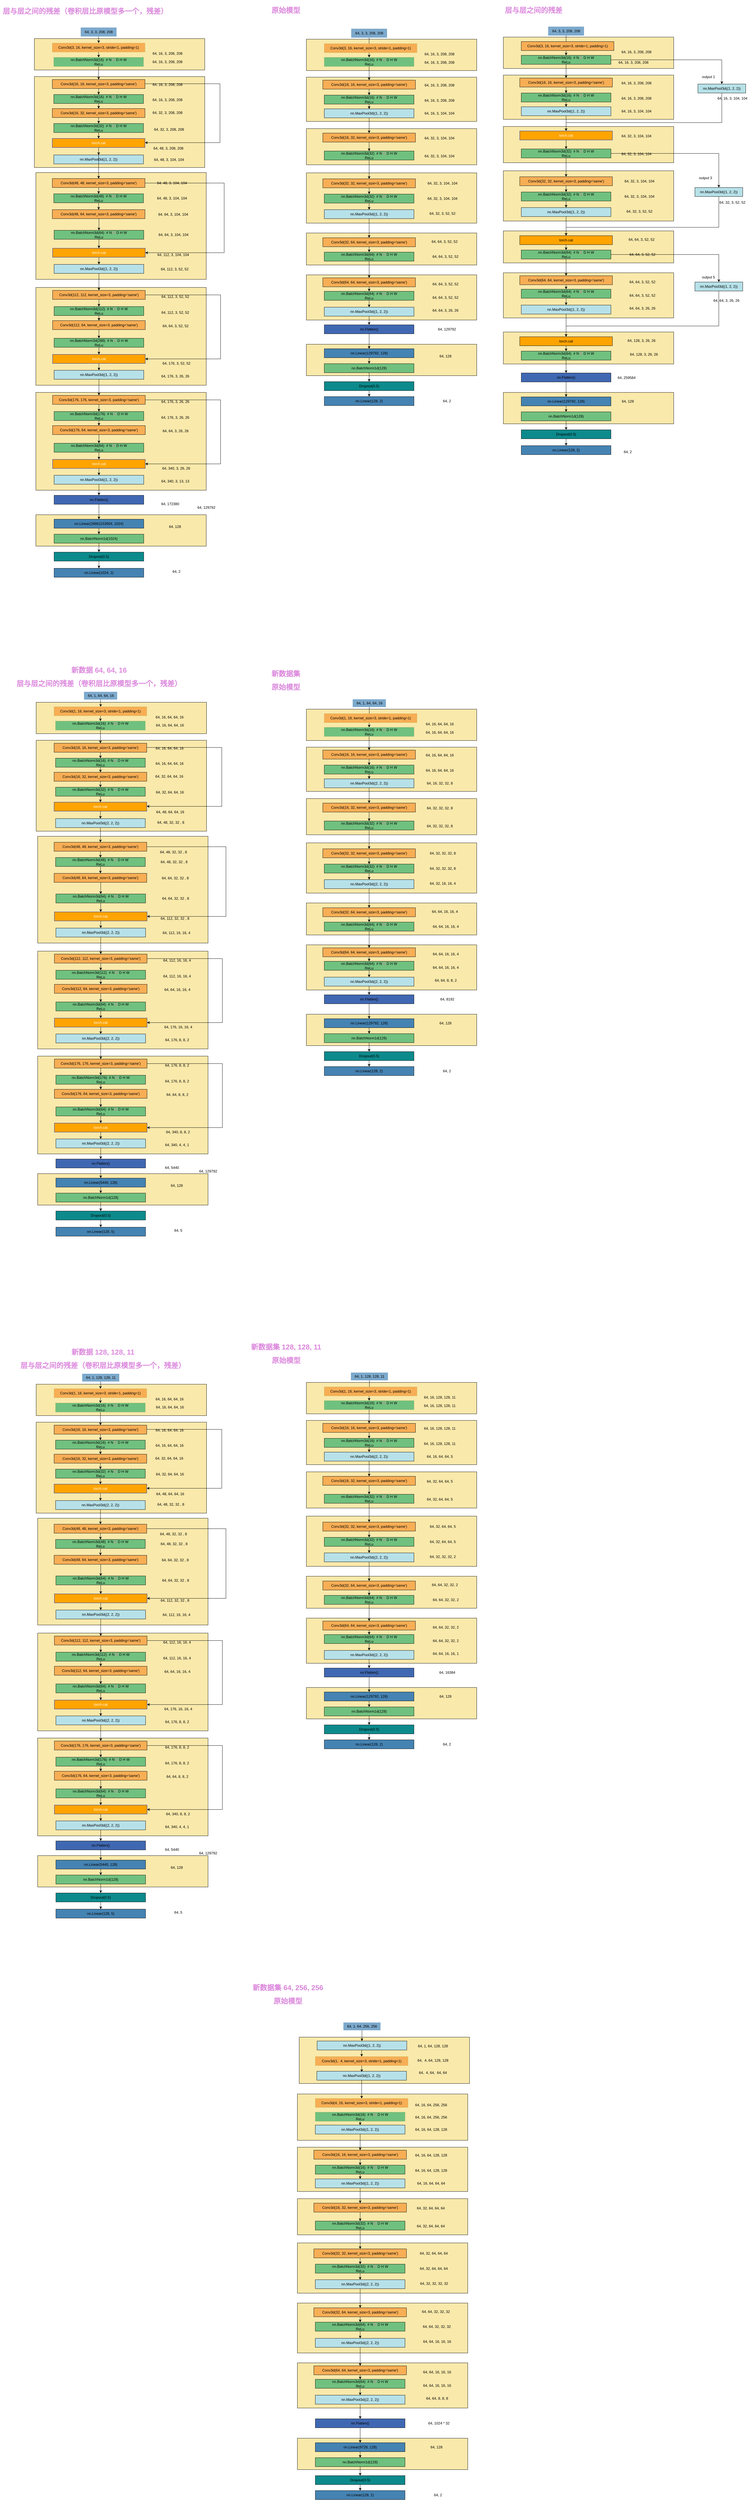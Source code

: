 <mxfile version="22.1.11" type="github">
  <diagram name="Page-1" id="3a5Z6zMeUqjejXqoBBrb">
    <mxGraphModel dx="3535" dy="1524" grid="0" gridSize="10" guides="1" tooltips="1" connect="1" arrows="1" fold="1" page="1" pageScale="1" pageWidth="850" pageHeight="1100" math="0" shadow="0">
      <root>
        <mxCell id="0" />
        <mxCell id="1" parent="0" />
        <mxCell id="ltxKJETi-93xMIEx18kA-12" value="" style="rounded=0;whiteSpace=wrap;html=1;fillColor=#F9E9AB;" vertex="1" parent="1">
          <mxGeometry x="176" y="6811" width="570" height="155" as="geometry" />
        </mxCell>
        <mxCell id="duwJ_sG8LH8vAk_2Bu1--1" value="" style="rounded=0;whiteSpace=wrap;html=1;fillColor=#F9E9AB;" parent="1" vertex="1">
          <mxGeometry x="-705" y="1312" width="570" height="327" as="geometry" />
        </mxCell>
        <mxCell id="c0pEkOqm_jh3qVyjTcVa-17" value="" style="rounded=0;whiteSpace=wrap;html=1;fillColor=#F9E9AB;" parent="1" vertex="1">
          <mxGeometry x="859" y="1110" width="570" height="107" as="geometry" />
        </mxCell>
        <mxCell id="Chp-YwKYRpTlBX1ntmbD-33" value="" style="rounded=0;whiteSpace=wrap;html=1;fillColor=#F9E9AB;" parent="1" vertex="1">
          <mxGeometry x="200" y="1151" width="570" height="105" as="geometry" />
        </mxCell>
        <mxCell id="Chp-YwKYRpTlBX1ntmbD-26" value="" style="rounded=0;whiteSpace=wrap;html=1;fillColor=#F9E9AB;" parent="1" vertex="1">
          <mxGeometry x="200" y="919" width="570" height="151" as="geometry" />
        </mxCell>
        <mxCell id="Chp-YwKYRpTlBX1ntmbD-25" value="" style="rounded=0;whiteSpace=wrap;html=1;fillColor=#F9E9AB;" parent="1" vertex="1">
          <mxGeometry x="200" y="779" width="570" height="107" as="geometry" />
        </mxCell>
        <mxCell id="QYyDDUwznW_TFezMr_y0-29" value="" style="rounded=0;whiteSpace=wrap;html=1;fillColor=#F9E9AB;" parent="1" vertex="1">
          <mxGeometry x="200" y="578" width="570" height="168" as="geometry" />
        </mxCell>
        <mxCell id="QYyDDUwznW_TFezMr_y0-25" value="" style="rounded=0;whiteSpace=wrap;html=1;fillColor=#F9E9AB;" parent="1" vertex="1">
          <mxGeometry x="200" y="430" width="570" height="121" as="geometry" />
        </mxCell>
        <mxCell id="QYyDDUwznW_TFezMr_y0-24" value="" style="rounded=0;whiteSpace=wrap;html=1;fillColor=#F9E9AB;" parent="1" vertex="1">
          <mxGeometry x="200" y="258" width="570" height="148" as="geometry" />
        </mxCell>
        <mxCell id="QYyDDUwznW_TFezMr_y0-23" value="" style="rounded=0;whiteSpace=wrap;html=1;fillColor=#F9E9AB;" parent="1" vertex="1">
          <mxGeometry x="200" y="131" width="570" height="105" as="geometry" />
        </mxCell>
        <mxCell id="QYyDDUwznW_TFezMr_y0-7" value="" style="edgeStyle=orthogonalEdgeStyle;rounded=0;orthogonalLoop=1;jettySize=auto;html=1;" parent="1" source="QYyDDUwznW_TFezMr_y0-2" target="QYyDDUwznW_TFezMr_y0-4" edge="1">
          <mxGeometry relative="1" as="geometry" />
        </mxCell>
        <mxCell id="QYyDDUwznW_TFezMr_y0-2" value="64, 3, 3, 208, 208" style="text;html=1;align=center;verticalAlign=middle;resizable=0;points=[];autosize=1;strokeColor=none;fillColor=#7CA9CC;" parent="1" vertex="1">
          <mxGeometry x="350" y="96" width="120" height="30" as="geometry" />
        </mxCell>
        <mxCell id="QYyDDUwznW_TFezMr_y0-3" value="Conv3d(3, 16, kernel_size=3, stride=1, padding=1)" style="whiteSpace=wrap;html=1;fillColor=#F7AE55;strokeColor=#d6b656;" parent="1" vertex="1">
          <mxGeometry x="260" y="146" width="310" height="30" as="geometry" />
        </mxCell>
        <mxCell id="QYyDDUwznW_TFezMr_y0-12" value="" style="edgeStyle=orthogonalEdgeStyle;rounded=0;orthogonalLoop=1;jettySize=auto;html=1;" parent="1" source="QYyDDUwznW_TFezMr_y0-4" target="QYyDDUwznW_TFezMr_y0-10" edge="1">
          <mxGeometry relative="1" as="geometry" />
        </mxCell>
        <mxCell id="QYyDDUwznW_TFezMr_y0-4" value="&lt;div&gt;nn.BatchNorm3d(16)&amp;nbsp; # N &lt;font color=&quot;#ff61ab&quot;&gt;C&lt;/font&gt; D H W&lt;br&gt;ReLu&lt;br&gt;&lt;/div&gt;" style="whiteSpace=wrap;html=1;fillColor=#70c17f;strokeColor=#82b366;" parent="1" vertex="1">
          <mxGeometry x="260" y="192" width="300" height="30" as="geometry" />
        </mxCell>
        <mxCell id="QYyDDUwznW_TFezMr_y0-5" value="64, 16, 3, 208, 208" style="text;html=1;align=center;verticalAlign=middle;resizable=0;points=[];autosize=1;strokeColor=none;fillColor=none;" parent="1" vertex="1">
          <mxGeometry x="580" y="166" width="130" height="30" as="geometry" />
        </mxCell>
        <mxCell id="QYyDDUwznW_TFezMr_y0-9" value="64, 16, 3, 208, 208" style="text;html=1;align=center;verticalAlign=middle;resizable=0;points=[];autosize=1;strokeColor=none;fillColor=none;" parent="1" vertex="1">
          <mxGeometry x="580" y="194" width="130" height="30" as="geometry" />
        </mxCell>
        <mxCell id="Chp-YwKYRpTlBX1ntmbD-38" style="edgeStyle=orthogonalEdgeStyle;rounded=0;orthogonalLoop=1;jettySize=auto;html=1;exitX=0.5;exitY=1;exitDx=0;exitDy=0;entryX=0.5;entryY=0;entryDx=0;entryDy=0;" parent="1" source="QYyDDUwznW_TFezMr_y0-10" target="QYyDDUwznW_TFezMr_y0-13" edge="1">
          <mxGeometry relative="1" as="geometry" />
        </mxCell>
        <mxCell id="QYyDDUwznW_TFezMr_y0-10" value="Conv3d(16, 16, kernel_size=3, padding=&#39;same&#39;)" style="whiteSpace=wrap;html=1;fillColor=#F7AE55;" parent="1" vertex="1">
          <mxGeometry x="255" y="268" width="310" height="30" as="geometry" />
        </mxCell>
        <mxCell id="QYyDDUwznW_TFezMr_y0-11" value="64, 16, 3, 208, 208" style="text;html=1;align=center;verticalAlign=middle;resizable=0;points=[];autosize=1;strokeColor=none;fillColor=none;" parent="1" vertex="1">
          <mxGeometry x="580" y="270" width="130" height="30" as="geometry" />
        </mxCell>
        <mxCell id="Chp-YwKYRpTlBX1ntmbD-39" style="edgeStyle=orthogonalEdgeStyle;rounded=0;orthogonalLoop=1;jettySize=auto;html=1;exitX=0.5;exitY=1;exitDx=0;exitDy=0;" parent="1" source="QYyDDUwznW_TFezMr_y0-13" target="QYyDDUwznW_TFezMr_y0-16" edge="1">
          <mxGeometry relative="1" as="geometry" />
        </mxCell>
        <mxCell id="QYyDDUwznW_TFezMr_y0-13" value="&lt;div&gt;nn.BatchNorm3d(16)&amp;nbsp; # N &lt;font color=&quot;#ff61ab&quot;&gt;C&lt;/font&gt; D H W&lt;br&gt;ReLu&lt;br&gt;&lt;/div&gt;" style="whiteSpace=wrap;html=1;fillColor=#70C17F;" parent="1" vertex="1">
          <mxGeometry x="260" y="318" width="300" height="30" as="geometry" />
        </mxCell>
        <mxCell id="QYyDDUwznW_TFezMr_y0-14" value="64, 16, 3, 208, 208" style="text;html=1;align=center;verticalAlign=middle;resizable=0;points=[];autosize=1;strokeColor=none;fillColor=none;" parent="1" vertex="1">
          <mxGeometry x="580" y="321" width="130" height="30" as="geometry" />
        </mxCell>
        <mxCell id="Chp-YwKYRpTlBX1ntmbD-2" style="edgeStyle=orthogonalEdgeStyle;rounded=0;orthogonalLoop=1;jettySize=auto;html=1;exitX=0.5;exitY=1;exitDx=0;exitDy=0;" parent="1" source="QYyDDUwznW_TFezMr_y0-16" target="QYyDDUwznW_TFezMr_y0-19" edge="1">
          <mxGeometry relative="1" as="geometry" />
        </mxCell>
        <mxCell id="QYyDDUwznW_TFezMr_y0-16" value="nn.MaxPool3d((1, 2, 2))" style="whiteSpace=wrap;html=1;fillColor=#B7E1E9;" parent="1" vertex="1">
          <mxGeometry x="260" y="364" width="300" height="30" as="geometry" />
        </mxCell>
        <mxCell id="QYyDDUwznW_TFezMr_y0-17" value="64, 16, 3, 104, 104" style="text;html=1;align=center;verticalAlign=middle;resizable=0;points=[];autosize=1;strokeColor=none;fillColor=none;" parent="1" vertex="1">
          <mxGeometry x="580" y="364" width="130" height="30" as="geometry" />
        </mxCell>
        <mxCell id="Chp-YwKYRpTlBX1ntmbD-3" value="" style="edgeStyle=orthogonalEdgeStyle;rounded=0;orthogonalLoop=1;jettySize=auto;html=1;" parent="1" source="QYyDDUwznW_TFezMr_y0-19" target="QYyDDUwznW_TFezMr_y0-21" edge="1">
          <mxGeometry relative="1" as="geometry" />
        </mxCell>
        <mxCell id="QYyDDUwznW_TFezMr_y0-19" value="Conv3d(16, 32, kernel_size=3, padding=&#39;same&#39;)" style="whiteSpace=wrap;html=1;fillColor=#F7AE55;" parent="1" vertex="1">
          <mxGeometry x="255" y="445" width="310" height="30" as="geometry" />
        </mxCell>
        <mxCell id="QYyDDUwznW_TFezMr_y0-20" value="64, 32, 3, 104, 104" style="text;html=1;align=center;verticalAlign=middle;resizable=0;points=[];autosize=1;strokeColor=none;fillColor=none;" parent="1" vertex="1">
          <mxGeometry x="580" y="447" width="130" height="30" as="geometry" />
        </mxCell>
        <mxCell id="Chp-YwKYRpTlBX1ntmbD-4" value="" style="edgeStyle=orthogonalEdgeStyle;rounded=0;orthogonalLoop=1;jettySize=auto;html=1;" parent="1" source="QYyDDUwznW_TFezMr_y0-21" target="QYyDDUwznW_TFezMr_y0-26" edge="1">
          <mxGeometry relative="1" as="geometry" />
        </mxCell>
        <mxCell id="QYyDDUwznW_TFezMr_y0-21" value="&lt;div&gt;nn.BatchNorm3d(32)&amp;nbsp; # N &lt;font color=&quot;#ff61ab&quot;&gt;C&lt;/font&gt; D H W&lt;br&gt;ReLu&lt;br&gt;&lt;/div&gt;" style="whiteSpace=wrap;html=1;fillColor=#70C17F;" parent="1" vertex="1">
          <mxGeometry x="260" y="505" width="300" height="30" as="geometry" />
        </mxCell>
        <mxCell id="QYyDDUwznW_TFezMr_y0-22" value="64, 32, 3, 104, 104" style="text;html=1;align=center;verticalAlign=middle;resizable=0;points=[];autosize=1;strokeColor=none;fillColor=none;" parent="1" vertex="1">
          <mxGeometry x="580" y="507" width="130" height="30" as="geometry" />
        </mxCell>
        <mxCell id="Chp-YwKYRpTlBX1ntmbD-6" style="edgeStyle=orthogonalEdgeStyle;rounded=0;orthogonalLoop=1;jettySize=auto;html=1;exitX=0.5;exitY=1;exitDx=0;exitDy=0;entryX=0.5;entryY=0;entryDx=0;entryDy=0;" parent="1" source="QYyDDUwznW_TFezMr_y0-26" target="QYyDDUwznW_TFezMr_y0-27" edge="1">
          <mxGeometry relative="1" as="geometry" />
        </mxCell>
        <mxCell id="QYyDDUwznW_TFezMr_y0-26" value="Conv3d(32, 32, kernel_size=3, padding=&#39;same&#39;)" style="whiteSpace=wrap;html=1;fillColor=#F7AE55;" parent="1" vertex="1">
          <mxGeometry x="255" y="598" width="310" height="30" as="geometry" />
        </mxCell>
        <mxCell id="Chp-YwKYRpTlBX1ntmbD-7" style="edgeStyle=orthogonalEdgeStyle;rounded=0;orthogonalLoop=1;jettySize=auto;html=1;exitX=0.5;exitY=1;exitDx=0;exitDy=0;" parent="1" source="QYyDDUwznW_TFezMr_y0-27" target="QYyDDUwznW_TFezMr_y0-28" edge="1">
          <mxGeometry relative="1" as="geometry" />
        </mxCell>
        <mxCell id="QYyDDUwznW_TFezMr_y0-27" value="&lt;div&gt;nn.BatchNorm3d(32)&amp;nbsp; # N &lt;font color=&quot;#ff61ab&quot;&gt;C&lt;/font&gt; D H W&lt;br&gt;ReLu&lt;br&gt;&lt;/div&gt;" style="whiteSpace=wrap;html=1;fillColor=#70C17F;" parent="1" vertex="1">
          <mxGeometry x="260" y="649" width="300" height="30" as="geometry" />
        </mxCell>
        <mxCell id="Chp-YwKYRpTlBX1ntmbD-8" value="" style="edgeStyle=orthogonalEdgeStyle;rounded=0;orthogonalLoop=1;jettySize=auto;html=1;" parent="1" source="QYyDDUwznW_TFezMr_y0-28" target="QYyDDUwznW_TFezMr_y0-33" edge="1">
          <mxGeometry relative="1" as="geometry" />
        </mxCell>
        <mxCell id="QYyDDUwznW_TFezMr_y0-28" value="nn.MaxPool3d((1, 2, 2))" style="whiteSpace=wrap;html=1;fillColor=#B7E1E9;" parent="1" vertex="1">
          <mxGeometry x="260" y="701" width="300" height="30" as="geometry" />
        </mxCell>
        <mxCell id="QYyDDUwznW_TFezMr_y0-30" value="64, 32, 3, 104, 104" style="text;html=1;align=center;verticalAlign=middle;resizable=0;points=[];autosize=1;strokeColor=none;fillColor=none;" parent="1" vertex="1">
          <mxGeometry x="590" y="598" width="130" height="30" as="geometry" />
        </mxCell>
        <mxCell id="QYyDDUwznW_TFezMr_y0-31" value="64, 32, 3, 104, 104" style="text;html=1;align=center;verticalAlign=middle;resizable=0;points=[];autosize=1;strokeColor=none;fillColor=none;" parent="1" vertex="1">
          <mxGeometry x="590" y="649" width="130" height="30" as="geometry" />
        </mxCell>
        <mxCell id="QYyDDUwznW_TFezMr_y0-32" value="64, 32, 3, 52, 52" style="text;html=1;align=center;verticalAlign=middle;resizable=0;points=[];autosize=1;strokeColor=none;fillColor=none;" parent="1" vertex="1">
          <mxGeometry x="595" y="699" width="120" height="30" as="geometry" />
        </mxCell>
        <mxCell id="Chp-YwKYRpTlBX1ntmbD-9" value="" style="edgeStyle=orthogonalEdgeStyle;rounded=0;orthogonalLoop=1;jettySize=auto;html=1;" parent="1" source="QYyDDUwznW_TFezMr_y0-33" target="QYyDDUwznW_TFezMr_y0-35" edge="1">
          <mxGeometry relative="1" as="geometry" />
        </mxCell>
        <mxCell id="QYyDDUwznW_TFezMr_y0-33" value="Conv3d(32, 64, kernel_size=3, padding=&#39;same&#39;)" style="whiteSpace=wrap;html=1;fillColor=#F7AE55;" parent="1" vertex="1">
          <mxGeometry x="255" y="795" width="310" height="30" as="geometry" />
        </mxCell>
        <mxCell id="QYyDDUwznW_TFezMr_y0-34" value="64, 64, 3, 52, 52" style="text;html=1;align=center;verticalAlign=middle;resizable=0;points=[];autosize=1;strokeColor=none;fillColor=none;" parent="1" vertex="1">
          <mxGeometry x="602" y="793" width="120" height="30" as="geometry" />
        </mxCell>
        <mxCell id="Chp-YwKYRpTlBX1ntmbD-11" value="" style="edgeStyle=orthogonalEdgeStyle;rounded=0;orthogonalLoop=1;jettySize=auto;html=1;" parent="1" source="QYyDDUwznW_TFezMr_y0-35" target="QYyDDUwznW_TFezMr_y0-37" edge="1">
          <mxGeometry relative="1" as="geometry" />
        </mxCell>
        <mxCell id="QYyDDUwznW_TFezMr_y0-35" value="&lt;div&gt;nn.BatchNorm3d(64)&amp;nbsp; # N &lt;font color=&quot;#ff61ab&quot;&gt;C&lt;/font&gt; D H W&lt;br&gt;ReLu&lt;br&gt;&lt;/div&gt;" style="whiteSpace=wrap;html=1;fillColor=#70C17F;" parent="1" vertex="1">
          <mxGeometry x="260" y="843" width="300" height="30" as="geometry" />
        </mxCell>
        <mxCell id="QYyDDUwznW_TFezMr_y0-36" value="64, 64, 3, 52, 52" style="text;html=1;align=center;verticalAlign=middle;resizable=0;points=[];autosize=1;strokeColor=none;fillColor=none;" parent="1" vertex="1">
          <mxGeometry x="605" y="843" width="120" height="30" as="geometry" />
        </mxCell>
        <mxCell id="Chp-YwKYRpTlBX1ntmbD-12" style="edgeStyle=orthogonalEdgeStyle;rounded=0;orthogonalLoop=1;jettySize=auto;html=1;exitX=0.5;exitY=1;exitDx=0;exitDy=0;entryX=0.5;entryY=0;entryDx=0;entryDy=0;" parent="1" source="QYyDDUwznW_TFezMr_y0-37" target="QYyDDUwznW_TFezMr_y0-39" edge="1">
          <mxGeometry relative="1" as="geometry" />
        </mxCell>
        <mxCell id="QYyDDUwznW_TFezMr_y0-37" value="Conv3d(64, 64, kernel_size=3, padding=&#39;same&#39;)" style="whiteSpace=wrap;html=1;fillColor=#F7AE55;" parent="1" vertex="1">
          <mxGeometry x="255" y="929" width="310" height="30" as="geometry" />
        </mxCell>
        <mxCell id="QYyDDUwznW_TFezMr_y0-38" value="64, 64, 3, 52, 52" style="text;html=1;align=center;verticalAlign=middle;resizable=0;points=[];autosize=1;strokeColor=none;fillColor=none;" parent="1" vertex="1">
          <mxGeometry x="605" y="935" width="120" height="30" as="geometry" />
        </mxCell>
        <mxCell id="Chp-YwKYRpTlBX1ntmbD-13" value="" style="edgeStyle=orthogonalEdgeStyle;rounded=0;orthogonalLoop=1;jettySize=auto;html=1;" parent="1" source="QYyDDUwznW_TFezMr_y0-39" target="QYyDDUwznW_TFezMr_y0-41" edge="1">
          <mxGeometry relative="1" as="geometry" />
        </mxCell>
        <mxCell id="QYyDDUwznW_TFezMr_y0-39" value="&lt;div&gt;nn.BatchNorm3d(64)&amp;nbsp; # N &lt;font color=&quot;#ff61ab&quot;&gt;C&lt;/font&gt; D H W&lt;br&gt;ReLu&lt;br&gt;&lt;/div&gt;" style="whiteSpace=wrap;html=1;fillColor=#70C17F;" parent="1" vertex="1">
          <mxGeometry x="260" y="974" width="300" height="30" as="geometry" />
        </mxCell>
        <mxCell id="QYyDDUwznW_TFezMr_y0-40" value="64, 64, 3, 52, 52" style="text;html=1;align=center;verticalAlign=middle;resizable=0;points=[];autosize=1;strokeColor=none;fillColor=none;" parent="1" vertex="1">
          <mxGeometry x="605" y="980" width="120" height="30" as="geometry" />
        </mxCell>
        <mxCell id="Chp-YwKYRpTlBX1ntmbD-27" value="" style="edgeStyle=orthogonalEdgeStyle;rounded=0;orthogonalLoop=1;jettySize=auto;html=1;" parent="1" source="QYyDDUwznW_TFezMr_y0-41" target="Chp-YwKYRpTlBX1ntmbD-14" edge="1">
          <mxGeometry relative="1" as="geometry" />
        </mxCell>
        <mxCell id="QYyDDUwznW_TFezMr_y0-41" value="nn.MaxPool3d((1, 2, 2))" style="whiteSpace=wrap;html=1;fillColor=#B7E1E9;" parent="1" vertex="1">
          <mxGeometry x="260" y="1027" width="300" height="30" as="geometry" />
        </mxCell>
        <mxCell id="QYyDDUwznW_TFezMr_y0-42" value="64, 64, 3, 26, 26" style="text;html=1;align=center;verticalAlign=middle;resizable=0;points=[];autosize=1;strokeColor=none;fillColor=none;" parent="1" vertex="1">
          <mxGeometry x="605" y="1023" width="120" height="30" as="geometry" />
        </mxCell>
        <mxCell id="Chp-YwKYRpTlBX1ntmbD-29" style="edgeStyle=orthogonalEdgeStyle;rounded=0;orthogonalLoop=1;jettySize=auto;html=1;exitX=0.5;exitY=1;exitDx=0;exitDy=0;" parent="1" source="Chp-YwKYRpTlBX1ntmbD-14" target="Chp-YwKYRpTlBX1ntmbD-16" edge="1">
          <mxGeometry relative="1" as="geometry" />
        </mxCell>
        <mxCell id="Chp-YwKYRpTlBX1ntmbD-14" value="nn.Flatten()" style="whiteSpace=wrap;html=1;fillColor=#4068B2;" parent="1" vertex="1">
          <mxGeometry x="260" y="1086" width="300" height="30" as="geometry" />
        </mxCell>
        <mxCell id="Chp-YwKYRpTlBX1ntmbD-15" value="64,  129792" style="text;html=1;align=center;verticalAlign=middle;resizable=0;points=[];autosize=1;strokeColor=none;fillColor=none;" parent="1" vertex="1">
          <mxGeometry x="625" y="1086" width="90" height="30" as="geometry" />
        </mxCell>
        <mxCell id="Chp-YwKYRpTlBX1ntmbD-32" style="edgeStyle=orthogonalEdgeStyle;rounded=0;orthogonalLoop=1;jettySize=auto;html=1;exitX=0.5;exitY=1;exitDx=0;exitDy=0;entryX=0.5;entryY=0;entryDx=0;entryDy=0;" parent="1" source="Chp-YwKYRpTlBX1ntmbD-16" target="Chp-YwKYRpTlBX1ntmbD-19" edge="1">
          <mxGeometry relative="1" as="geometry" />
        </mxCell>
        <mxCell id="Chp-YwKYRpTlBX1ntmbD-16" value="nn.Linear(129792, 128)" style="whiteSpace=wrap;html=1;fillColor=#4583B3;" parent="1" vertex="1">
          <mxGeometry x="260" y="1166" width="300" height="30" as="geometry" />
        </mxCell>
        <mxCell id="Chp-YwKYRpTlBX1ntmbD-17" value="64,  128" style="text;html=1;align=center;verticalAlign=middle;resizable=0;points=[];autosize=1;strokeColor=none;fillColor=none;" parent="1" vertex="1">
          <mxGeometry x="630" y="1176" width="70" height="30" as="geometry" />
        </mxCell>
        <mxCell id="Chp-YwKYRpTlBX1ntmbD-18" value="nn.Linear(128, 2)" style="whiteSpace=wrap;html=1;fillColor=#4583B3;" parent="1" vertex="1">
          <mxGeometry x="260" y="1326" width="300" height="30" as="geometry" />
        </mxCell>
        <mxCell id="Chp-YwKYRpTlBX1ntmbD-34" value="" style="edgeStyle=orthogonalEdgeStyle;rounded=0;orthogonalLoop=1;jettySize=auto;html=1;" parent="1" source="Chp-YwKYRpTlBX1ntmbD-19" target="Chp-YwKYRpTlBX1ntmbD-21" edge="1">
          <mxGeometry relative="1" as="geometry" />
        </mxCell>
        <mxCell id="Chp-YwKYRpTlBX1ntmbD-19" value="nn.BatchNorm1d(128)" style="whiteSpace=wrap;html=1;fillColor=#70C17F;" parent="1" vertex="1">
          <mxGeometry x="260" y="1216" width="300" height="30" as="geometry" />
        </mxCell>
        <mxCell id="Chp-YwKYRpTlBX1ntmbD-20" value="64, 2" style="text;html=1;align=center;verticalAlign=middle;resizable=0;points=[];autosize=1;strokeColor=none;fillColor=none;" parent="1" vertex="1">
          <mxGeometry x="645" y="1326" width="50" height="30" as="geometry" />
        </mxCell>
        <mxCell id="Chp-YwKYRpTlBX1ntmbD-35" value="" style="edgeStyle=orthogonalEdgeStyle;rounded=0;orthogonalLoop=1;jettySize=auto;html=1;" parent="1" source="Chp-YwKYRpTlBX1ntmbD-21" target="Chp-YwKYRpTlBX1ntmbD-18" edge="1">
          <mxGeometry relative="1" as="geometry" />
        </mxCell>
        <mxCell id="Chp-YwKYRpTlBX1ntmbD-21" value="Dropout(0.5)" style="whiteSpace=wrap;html=1;fillColor=#0D8A8C;" parent="1" vertex="1">
          <mxGeometry x="260" y="1276" width="300" height="30" as="geometry" />
        </mxCell>
        <mxCell id="Chp-YwKYRpTlBX1ntmbD-36" value="&lt;h1&gt;&lt;font color=&quot;#dc8add&quot;&gt;原始模型&lt;/font&gt;&lt;/h1&gt;" style="text;html=1;align=center;verticalAlign=middle;resizable=0;points=[];autosize=1;strokeColor=none;fillColor=none;" parent="1" vertex="1">
          <mxGeometry x="71" width="120" height="70" as="geometry" />
        </mxCell>
        <mxCell id="Chp-YwKYRpTlBX1ntmbD-40" value="" style="rounded=0;whiteSpace=wrap;html=1;fillColor=#F9E9AB;" parent="1" vertex="1">
          <mxGeometry x="859" y="1312" width="570" height="105" as="geometry" />
        </mxCell>
        <mxCell id="Chp-YwKYRpTlBX1ntmbD-41" value="" style="rounded=0;whiteSpace=wrap;html=1;fillColor=#F9E9AB;" parent="1" vertex="1">
          <mxGeometry x="859" y="912" width="570" height="151" as="geometry" />
        </mxCell>
        <mxCell id="Chp-YwKYRpTlBX1ntmbD-42" value="" style="rounded=0;whiteSpace=wrap;html=1;fillColor=#F9E9AB;" parent="1" vertex="1">
          <mxGeometry x="859" y="772" width="570" height="107" as="geometry" />
        </mxCell>
        <mxCell id="Chp-YwKYRpTlBX1ntmbD-43" value="" style="rounded=0;whiteSpace=wrap;html=1;fillColor=#F9E9AB;" parent="1" vertex="1">
          <mxGeometry x="859" y="571" width="570" height="168" as="geometry" />
        </mxCell>
        <mxCell id="Chp-YwKYRpTlBX1ntmbD-44" value="" style="rounded=0;whiteSpace=wrap;html=1;fillColor=#F9E9AB;strokeColor=default;" parent="1" vertex="1">
          <mxGeometry x="859" y="423" width="570" height="121" as="geometry" />
        </mxCell>
        <mxCell id="Chp-YwKYRpTlBX1ntmbD-45" value="" style="rounded=0;whiteSpace=wrap;html=1;fillColor=#F9E9AB;" parent="1" vertex="1">
          <mxGeometry x="859" y="251" width="570" height="148" as="geometry" />
        </mxCell>
        <mxCell id="Chp-YwKYRpTlBX1ntmbD-46" value="" style="rounded=0;whiteSpace=wrap;html=1;fillColor=#F9E9AB;" parent="1" vertex="1">
          <mxGeometry x="859" y="124" width="570" height="105" as="geometry" />
        </mxCell>
        <mxCell id="Chp-YwKYRpTlBX1ntmbD-47" value="" style="edgeStyle=orthogonalEdgeStyle;rounded=0;orthogonalLoop=1;jettySize=auto;html=1;" parent="1" source="Chp-YwKYRpTlBX1ntmbD-48" target="Chp-YwKYRpTlBX1ntmbD-51" edge="1">
          <mxGeometry relative="1" as="geometry" />
        </mxCell>
        <mxCell id="Chp-YwKYRpTlBX1ntmbD-48" value="64, 3, 3, 208, 208" style="text;html=1;align=center;verticalAlign=middle;resizable=0;points=[];autosize=1;strokeColor=none;fillColor=#7CA9CC;" parent="1" vertex="1">
          <mxGeometry x="1009" y="89" width="120" height="30" as="geometry" />
        </mxCell>
        <mxCell id="Chp-YwKYRpTlBX1ntmbD-49" value="Conv3d(3, 16, kernel_size=3, stride=1, padding=1)" style="whiteSpace=wrap;html=1;fillColor=#F7AE55;" parent="1" vertex="1">
          <mxGeometry x="919" y="139" width="310" height="30" as="geometry" />
        </mxCell>
        <mxCell id="Chp-YwKYRpTlBX1ntmbD-50" value="" style="edgeStyle=orthogonalEdgeStyle;rounded=0;orthogonalLoop=1;jettySize=auto;html=1;" parent="1" source="Chp-YwKYRpTlBX1ntmbD-51" target="Chp-YwKYRpTlBX1ntmbD-55" edge="1">
          <mxGeometry relative="1" as="geometry" />
        </mxCell>
        <mxCell id="c0pEkOqm_jh3qVyjTcVa-8" style="edgeStyle=orthogonalEdgeStyle;rounded=0;orthogonalLoop=1;jettySize=auto;html=1;exitX=1;exitY=0.5;exitDx=0;exitDy=0;" parent="1" source="Chp-YwKYRpTlBX1ntmbD-51" target="c0pEkOqm_jh3qVyjTcVa-1" edge="1">
          <mxGeometry relative="1" as="geometry" />
        </mxCell>
        <mxCell id="Chp-YwKYRpTlBX1ntmbD-51" value="&lt;div&gt;nn.BatchNorm3d(16)&amp;nbsp; # N &lt;font color=&quot;#ff61ab&quot;&gt;C&lt;/font&gt; D H W&lt;br&gt;ReLu&lt;br&gt;&lt;/div&gt;" style="whiteSpace=wrap;html=1;fillColor=#70C17F;" parent="1" vertex="1">
          <mxGeometry x="919" y="185" width="300" height="30" as="geometry" />
        </mxCell>
        <mxCell id="Chp-YwKYRpTlBX1ntmbD-52" value="64, 16, 3, 208, 208" style="text;html=1;align=center;verticalAlign=middle;resizable=0;points=[];autosize=1;strokeColor=none;fillColor=none;" parent="1" vertex="1">
          <mxGeometry x="1239" y="159" width="130" height="30" as="geometry" />
        </mxCell>
        <mxCell id="Chp-YwKYRpTlBX1ntmbD-53" value="64, 16, 3, 208, 208" style="text;html=1;align=center;verticalAlign=middle;resizable=0;points=[];autosize=1;strokeColor=none;fillColor=none;" parent="1" vertex="1">
          <mxGeometry x="1229" y="194" width="130" height="30" as="geometry" />
        </mxCell>
        <mxCell id="Chp-YwKYRpTlBX1ntmbD-54" style="edgeStyle=orthogonalEdgeStyle;rounded=0;orthogonalLoop=1;jettySize=auto;html=1;exitX=0.5;exitY=1;exitDx=0;exitDy=0;entryX=0.5;entryY=0;entryDx=0;entryDy=0;" parent="1" source="Chp-YwKYRpTlBX1ntmbD-55" target="Chp-YwKYRpTlBX1ntmbD-58" edge="1">
          <mxGeometry relative="1" as="geometry" />
        </mxCell>
        <mxCell id="Chp-YwKYRpTlBX1ntmbD-55" value="Conv3d(16, 16, kernel_size=3, padding=&#39;same&#39;)" style="whiteSpace=wrap;html=1;fillColor=#F7AE55;" parent="1" vertex="1">
          <mxGeometry x="914" y="261" width="310" height="30" as="geometry" />
        </mxCell>
        <mxCell id="Chp-YwKYRpTlBX1ntmbD-56" value="64, 16, 3, 208, 208" style="text;html=1;align=center;verticalAlign=middle;resizable=0;points=[];autosize=1;strokeColor=none;fillColor=none;" parent="1" vertex="1">
          <mxGeometry x="1239" y="263" width="130" height="30" as="geometry" />
        </mxCell>
        <mxCell id="Chp-YwKYRpTlBX1ntmbD-57" style="edgeStyle=orthogonalEdgeStyle;rounded=0;orthogonalLoop=1;jettySize=auto;html=1;exitX=0.5;exitY=1;exitDx=0;exitDy=0;" parent="1" source="Chp-YwKYRpTlBX1ntmbD-58" target="Chp-YwKYRpTlBX1ntmbD-61" edge="1">
          <mxGeometry relative="1" as="geometry" />
        </mxCell>
        <mxCell id="Chp-YwKYRpTlBX1ntmbD-58" value="&lt;div&gt;nn.BatchNorm3d(16)&amp;nbsp; # N &lt;font color=&quot;#ff61ab&quot;&gt;C&lt;/font&gt; D H W&lt;br&gt;ReLu&lt;br&gt;&lt;/div&gt;" style="whiteSpace=wrap;html=1;fillColor=#70C17F;" parent="1" vertex="1">
          <mxGeometry x="919" y="311" width="300" height="30" as="geometry" />
        </mxCell>
        <mxCell id="Chp-YwKYRpTlBX1ntmbD-59" value="64, 16, 3, 208, 208" style="text;html=1;align=center;verticalAlign=middle;resizable=0;points=[];autosize=1;strokeColor=none;fillColor=none;" parent="1" vertex="1">
          <mxGeometry x="1239" y="314" width="130" height="30" as="geometry" />
        </mxCell>
        <mxCell id="c0pEkOqm_jh3qVyjTcVa-6" style="edgeStyle=orthogonalEdgeStyle;rounded=0;orthogonalLoop=1;jettySize=auto;html=1;exitX=0.5;exitY=1;exitDx=0;exitDy=0;" parent="1" source="Chp-YwKYRpTlBX1ntmbD-61" target="Chp-YwKYRpTlBX1ntmbD-64" edge="1">
          <mxGeometry relative="1" as="geometry" />
        </mxCell>
        <mxCell id="Chp-YwKYRpTlBX1ntmbD-61" value="nn.MaxPool3d((1, 2, 2))" style="whiteSpace=wrap;html=1;fillColor=#B7E1E9;" parent="1" vertex="1">
          <mxGeometry x="919" y="357" width="300" height="30" as="geometry" />
        </mxCell>
        <mxCell id="Chp-YwKYRpTlBX1ntmbD-62" value="64, 16, 3, 104, 104" style="text;html=1;align=center;verticalAlign=middle;resizable=0;points=[];autosize=1;strokeColor=none;fillColor=none;" parent="1" vertex="1">
          <mxGeometry x="1239" y="357" width="130" height="30" as="geometry" />
        </mxCell>
        <mxCell id="Chp-YwKYRpTlBX1ntmbD-63" value="" style="edgeStyle=orthogonalEdgeStyle;rounded=0;orthogonalLoop=1;jettySize=auto;html=1;" parent="1" source="Chp-YwKYRpTlBX1ntmbD-64" target="Chp-YwKYRpTlBX1ntmbD-67" edge="1">
          <mxGeometry relative="1" as="geometry" />
        </mxCell>
        <mxCell id="Chp-YwKYRpTlBX1ntmbD-64" value="torch.cat" style="whiteSpace=wrap;html=1;fillColor=#ffa400;fontColor=#ffffff;strokeColor=#001DBC;" parent="1" vertex="1">
          <mxGeometry x="914" y="438" width="310" height="30" as="geometry" />
        </mxCell>
        <mxCell id="Chp-YwKYRpTlBX1ntmbD-65" value="64, 32, 3, 104, 104" style="text;html=1;align=center;verticalAlign=middle;resizable=0;points=[];autosize=1;strokeColor=none;fillColor=none;" parent="1" vertex="1">
          <mxGeometry x="1239" y="440" width="130" height="30" as="geometry" />
        </mxCell>
        <mxCell id="Chp-YwKYRpTlBX1ntmbD-66" value="" style="edgeStyle=orthogonalEdgeStyle;rounded=0;orthogonalLoop=1;jettySize=auto;html=1;" parent="1" source="Chp-YwKYRpTlBX1ntmbD-67" target="Chp-YwKYRpTlBX1ntmbD-70" edge="1">
          <mxGeometry relative="1" as="geometry" />
        </mxCell>
        <mxCell id="c0pEkOqm_jh3qVyjTcVa-11" style="edgeStyle=orthogonalEdgeStyle;rounded=0;orthogonalLoop=1;jettySize=auto;html=1;exitX=1;exitY=0.5;exitDx=0;exitDy=0;entryX=0.5;entryY=0;entryDx=0;entryDy=0;" parent="1" source="Chp-YwKYRpTlBX1ntmbD-67" target="c0pEkOqm_jh3qVyjTcVa-9" edge="1">
          <mxGeometry relative="1" as="geometry" />
        </mxCell>
        <mxCell id="Chp-YwKYRpTlBX1ntmbD-67" value="&lt;div&gt;nn.BatchNorm3d(32)&amp;nbsp; # N &lt;font color=&quot;#ff61ab&quot;&gt;C&lt;/font&gt; D H W&lt;br&gt;ReLu&lt;br&gt;&lt;/div&gt;" style="whiteSpace=wrap;html=1;fillColor=#70C17F;" parent="1" vertex="1">
          <mxGeometry x="919" y="498" width="300" height="30" as="geometry" />
        </mxCell>
        <mxCell id="Chp-YwKYRpTlBX1ntmbD-68" value="64, 32, 3, 104, 104" style="text;html=1;align=center;verticalAlign=middle;resizable=0;points=[];autosize=1;strokeColor=none;fillColor=none;" parent="1" vertex="1">
          <mxGeometry x="1239" y="500" width="130" height="30" as="geometry" />
        </mxCell>
        <mxCell id="Chp-YwKYRpTlBX1ntmbD-69" style="edgeStyle=orthogonalEdgeStyle;rounded=0;orthogonalLoop=1;jettySize=auto;html=1;exitX=0.5;exitY=1;exitDx=0;exitDy=0;entryX=0.5;entryY=0;entryDx=0;entryDy=0;" parent="1" source="Chp-YwKYRpTlBX1ntmbD-70" target="Chp-YwKYRpTlBX1ntmbD-72" edge="1">
          <mxGeometry relative="1" as="geometry" />
        </mxCell>
        <mxCell id="Chp-YwKYRpTlBX1ntmbD-70" value="Conv3d(32, 32, kernel_size=3, padding=&#39;same&#39;)" style="whiteSpace=wrap;html=1;fillColor=#F7AE55;" parent="1" vertex="1">
          <mxGeometry x="914" y="591" width="310" height="30" as="geometry" />
        </mxCell>
        <mxCell id="Chp-YwKYRpTlBX1ntmbD-71" style="edgeStyle=orthogonalEdgeStyle;rounded=0;orthogonalLoop=1;jettySize=auto;html=1;exitX=0.5;exitY=1;exitDx=0;exitDy=0;" parent="1" source="Chp-YwKYRpTlBX1ntmbD-72" target="Chp-YwKYRpTlBX1ntmbD-74" edge="1">
          <mxGeometry relative="1" as="geometry" />
        </mxCell>
        <mxCell id="Chp-YwKYRpTlBX1ntmbD-72" value="&lt;div&gt;nn.BatchNorm3d(32)&amp;nbsp; # N &lt;font color=&quot;#ff61ab&quot;&gt;C&lt;/font&gt; D H W&lt;br&gt;ReLu&lt;br&gt;&lt;/div&gt;" style="whiteSpace=wrap;html=1;fillColor=#70C17F;" parent="1" vertex="1">
          <mxGeometry x="919" y="642" width="300" height="30" as="geometry" />
        </mxCell>
        <mxCell id="Chp-YwKYRpTlBX1ntmbD-73" value="" style="edgeStyle=orthogonalEdgeStyle;rounded=0;orthogonalLoop=1;jettySize=auto;html=1;" parent="1" source="Chp-YwKYRpTlBX1ntmbD-74" target="Chp-YwKYRpTlBX1ntmbD-79" edge="1">
          <mxGeometry relative="1" as="geometry" />
        </mxCell>
        <mxCell id="Chp-YwKYRpTlBX1ntmbD-74" value="nn.MaxPool3d((1, 2, 2))" style="whiteSpace=wrap;html=1;fillColor=#B7E1E9;" parent="1" vertex="1">
          <mxGeometry x="919" y="694" width="300" height="30" as="geometry" />
        </mxCell>
        <mxCell id="Chp-YwKYRpTlBX1ntmbD-75" value="64, 32, 3, 104, 104" style="text;html=1;align=center;verticalAlign=middle;resizable=0;points=[];autosize=1;strokeColor=none;fillColor=none;" parent="1" vertex="1">
          <mxGeometry x="1249" y="591" width="130" height="30" as="geometry" />
        </mxCell>
        <mxCell id="Chp-YwKYRpTlBX1ntmbD-76" value="64, 32, 3, 104, 104" style="text;html=1;align=center;verticalAlign=middle;resizable=0;points=[];autosize=1;strokeColor=none;fillColor=none;" parent="1" vertex="1">
          <mxGeometry x="1249" y="642" width="130" height="30" as="geometry" />
        </mxCell>
        <mxCell id="Chp-YwKYRpTlBX1ntmbD-77" value="64, 32, 3, 52, 52" style="text;html=1;align=center;verticalAlign=middle;resizable=0;points=[];autosize=1;strokeColor=none;fillColor=none;" parent="1" vertex="1">
          <mxGeometry x="1254" y="692" width="120" height="30" as="geometry" />
        </mxCell>
        <mxCell id="Chp-YwKYRpTlBX1ntmbD-78" value="" style="edgeStyle=orthogonalEdgeStyle;rounded=0;orthogonalLoop=1;jettySize=auto;html=1;" parent="1" source="Chp-YwKYRpTlBX1ntmbD-79" target="Chp-YwKYRpTlBX1ntmbD-82" edge="1">
          <mxGeometry relative="1" as="geometry" />
        </mxCell>
        <mxCell id="Chp-YwKYRpTlBX1ntmbD-79" value="torch.cat" style="whiteSpace=wrap;html=1;fillColor=#FFA400;" parent="1" vertex="1">
          <mxGeometry x="914" y="788" width="310" height="30" as="geometry" />
        </mxCell>
        <mxCell id="Chp-YwKYRpTlBX1ntmbD-80" value="64, 64, 3, 52, 52" style="text;html=1;align=center;verticalAlign=middle;resizable=0;points=[];autosize=1;strokeColor=none;fillColor=none;" parent="1" vertex="1">
          <mxGeometry x="1261" y="786" width="120" height="30" as="geometry" />
        </mxCell>
        <mxCell id="Chp-YwKYRpTlBX1ntmbD-81" value="" style="edgeStyle=orthogonalEdgeStyle;rounded=0;orthogonalLoop=1;jettySize=auto;html=1;" parent="1" source="Chp-YwKYRpTlBX1ntmbD-82" target="Chp-YwKYRpTlBX1ntmbD-85" edge="1">
          <mxGeometry relative="1" as="geometry" />
        </mxCell>
        <mxCell id="c0pEkOqm_jh3qVyjTcVa-15" style="edgeStyle=orthogonalEdgeStyle;rounded=0;orthogonalLoop=1;jettySize=auto;html=1;exitX=1;exitY=0.5;exitDx=0;exitDy=0;" parent="1" source="Chp-YwKYRpTlBX1ntmbD-82" target="c0pEkOqm_jh3qVyjTcVa-13" edge="1">
          <mxGeometry relative="1" as="geometry" />
        </mxCell>
        <mxCell id="Chp-YwKYRpTlBX1ntmbD-82" value="&lt;div&gt;nn.BatchNorm3d(64)&amp;nbsp; # N &lt;font color=&quot;#ff61ab&quot;&gt;C&lt;/font&gt; D H W&lt;br&gt;ReLu&lt;br&gt;&lt;/div&gt;" style="whiteSpace=wrap;html=1;fillColor=#70C17F;" parent="1" vertex="1">
          <mxGeometry x="919" y="836" width="300" height="30" as="geometry" />
        </mxCell>
        <mxCell id="Chp-YwKYRpTlBX1ntmbD-83" value="64, 64, 3, 52, 52" style="text;html=1;align=center;verticalAlign=middle;resizable=0;points=[];autosize=1;strokeColor=none;fillColor=none;" parent="1" vertex="1">
          <mxGeometry x="1264" y="836" width="120" height="30" as="geometry" />
        </mxCell>
        <mxCell id="Chp-YwKYRpTlBX1ntmbD-84" style="edgeStyle=orthogonalEdgeStyle;rounded=0;orthogonalLoop=1;jettySize=auto;html=1;exitX=0.5;exitY=1;exitDx=0;exitDy=0;entryX=0.5;entryY=0;entryDx=0;entryDy=0;" parent="1" source="Chp-YwKYRpTlBX1ntmbD-85" target="Chp-YwKYRpTlBX1ntmbD-88" edge="1">
          <mxGeometry relative="1" as="geometry" />
        </mxCell>
        <mxCell id="Chp-YwKYRpTlBX1ntmbD-85" value="Conv3d(64, 64, kernel_size=3, padding=&#39;same&#39;)" style="whiteSpace=wrap;html=1;fillColor=#F7AE55;" parent="1" vertex="1">
          <mxGeometry x="914" y="922" width="310" height="30" as="geometry" />
        </mxCell>
        <mxCell id="Chp-YwKYRpTlBX1ntmbD-86" value="64, 64, 3, 52, 52" style="text;html=1;align=center;verticalAlign=middle;resizable=0;points=[];autosize=1;strokeColor=none;fillColor=none;" parent="1" vertex="1">
          <mxGeometry x="1264" y="928" width="120" height="30" as="geometry" />
        </mxCell>
        <mxCell id="Chp-YwKYRpTlBX1ntmbD-87" value="" style="edgeStyle=orthogonalEdgeStyle;rounded=0;orthogonalLoop=1;jettySize=auto;html=1;" parent="1" source="Chp-YwKYRpTlBX1ntmbD-88" target="Chp-YwKYRpTlBX1ntmbD-91" edge="1">
          <mxGeometry relative="1" as="geometry" />
        </mxCell>
        <mxCell id="Chp-YwKYRpTlBX1ntmbD-88" value="&lt;div&gt;nn.BatchNorm3d(64)&amp;nbsp; # N &lt;font color=&quot;#ff61ab&quot;&gt;C&lt;/font&gt; D H W&lt;br&gt;ReLu&lt;br&gt;&lt;/div&gt;" style="whiteSpace=wrap;html=1;fillColor=#70C17F;" parent="1" vertex="1">
          <mxGeometry x="919" y="967" width="300" height="30" as="geometry" />
        </mxCell>
        <mxCell id="Chp-YwKYRpTlBX1ntmbD-89" value="64, 64, 3, 52, 52" style="text;html=1;align=center;verticalAlign=middle;resizable=0;points=[];autosize=1;strokeColor=none;fillColor=none;" parent="1" vertex="1">
          <mxGeometry x="1264" y="973" width="120" height="30" as="geometry" />
        </mxCell>
        <mxCell id="c0pEkOqm_jh3qVyjTcVa-23" style="edgeStyle=orthogonalEdgeStyle;rounded=0;orthogonalLoop=1;jettySize=auto;html=1;exitX=0.5;exitY=1;exitDx=0;exitDy=0;entryX=0.5;entryY=0;entryDx=0;entryDy=0;" parent="1" source="Chp-YwKYRpTlBX1ntmbD-91" target="c0pEkOqm_jh3qVyjTcVa-19" edge="1">
          <mxGeometry relative="1" as="geometry" />
        </mxCell>
        <mxCell id="Chp-YwKYRpTlBX1ntmbD-91" value="nn.MaxPool3d((1, 2, 2))" style="whiteSpace=wrap;html=1;fillColor=#B7E1E9;" parent="1" vertex="1">
          <mxGeometry x="919" y="1020" width="300" height="30" as="geometry" />
        </mxCell>
        <mxCell id="Chp-YwKYRpTlBX1ntmbD-92" value="64, 64, 3, 26, 26" style="text;html=1;align=center;verticalAlign=middle;resizable=0;points=[];autosize=1;strokeColor=none;fillColor=none;" parent="1" vertex="1">
          <mxGeometry x="1264" y="1016" width="120" height="30" as="geometry" />
        </mxCell>
        <mxCell id="Chp-YwKYRpTlBX1ntmbD-93" style="edgeStyle=orthogonalEdgeStyle;rounded=0;orthogonalLoop=1;jettySize=auto;html=1;exitX=0.5;exitY=1;exitDx=0;exitDy=0;" parent="1" source="Chp-YwKYRpTlBX1ntmbD-94" target="Chp-YwKYRpTlBX1ntmbD-97" edge="1">
          <mxGeometry relative="1" as="geometry" />
        </mxCell>
        <mxCell id="Chp-YwKYRpTlBX1ntmbD-94" value="nn.Flatten()" style="whiteSpace=wrap;html=1;fillColor=#4068B2;" parent="1" vertex="1">
          <mxGeometry x="919" y="1247" width="300" height="30" as="geometry" />
        </mxCell>
        <mxCell id="Chp-YwKYRpTlBX1ntmbD-96" style="edgeStyle=orthogonalEdgeStyle;rounded=0;orthogonalLoop=1;jettySize=auto;html=1;exitX=0.5;exitY=1;exitDx=0;exitDy=0;entryX=0.5;entryY=0;entryDx=0;entryDy=0;" parent="1" source="Chp-YwKYRpTlBX1ntmbD-97" target="Chp-YwKYRpTlBX1ntmbD-101" edge="1">
          <mxGeometry relative="1" as="geometry" />
        </mxCell>
        <mxCell id="Chp-YwKYRpTlBX1ntmbD-97" value="nn.Linear(129792, 128)" style="whiteSpace=wrap;html=1;fillColor=#4583B3;" parent="1" vertex="1">
          <mxGeometry x="919" y="1327" width="300" height="30" as="geometry" />
        </mxCell>
        <mxCell id="Chp-YwKYRpTlBX1ntmbD-99" value="nn.Linear(128, 2)" style="whiteSpace=wrap;html=1;fillColor=#4583B3;" parent="1" vertex="1">
          <mxGeometry x="919" y="1490" width="300" height="30" as="geometry" />
        </mxCell>
        <mxCell id="Chp-YwKYRpTlBX1ntmbD-100" value="" style="edgeStyle=orthogonalEdgeStyle;rounded=0;orthogonalLoop=1;jettySize=auto;html=1;" parent="1" source="Chp-YwKYRpTlBX1ntmbD-101" target="Chp-YwKYRpTlBX1ntmbD-104" edge="1">
          <mxGeometry relative="1" as="geometry" />
        </mxCell>
        <mxCell id="Chp-YwKYRpTlBX1ntmbD-101" value="nn.BatchNorm1d(128)" style="whiteSpace=wrap;html=1;fillColor=#70C17F;" parent="1" vertex="1">
          <mxGeometry x="919" y="1377" width="300" height="30" as="geometry" />
        </mxCell>
        <mxCell id="Chp-YwKYRpTlBX1ntmbD-103" value="" style="edgeStyle=orthogonalEdgeStyle;rounded=0;orthogonalLoop=1;jettySize=auto;html=1;" parent="1" source="Chp-YwKYRpTlBX1ntmbD-104" target="Chp-YwKYRpTlBX1ntmbD-99" edge="1">
          <mxGeometry relative="1" as="geometry" />
        </mxCell>
        <mxCell id="Chp-YwKYRpTlBX1ntmbD-104" value="Dropout(0.5)" style="whiteSpace=wrap;html=1;fillColor=#0D8A8C;" parent="1" vertex="1">
          <mxGeometry x="919" y="1437" width="300" height="30" as="geometry" />
        </mxCell>
        <mxCell id="Chp-YwKYRpTlBX1ntmbD-105" value="&lt;h1&gt;&lt;font color=&quot;#dc8add&quot;&gt;层与层之间的残差&lt;br&gt;&lt;/font&gt;&lt;/h1&gt;" style="text;html=1;align=center;verticalAlign=middle;resizable=0;points=[];autosize=1;strokeColor=none;fillColor=none;" parent="1" vertex="1">
          <mxGeometry x="850" width="220" height="70" as="geometry" />
        </mxCell>
        <mxCell id="c0pEkOqm_jh3qVyjTcVa-7" style="edgeStyle=orthogonalEdgeStyle;rounded=0;orthogonalLoop=1;jettySize=auto;html=1;exitX=0.5;exitY=1;exitDx=0;exitDy=0;entryX=0.5;entryY=0;entryDx=0;entryDy=0;" parent="1" source="c0pEkOqm_jh3qVyjTcVa-1" target="Chp-YwKYRpTlBX1ntmbD-64" edge="1">
          <mxGeometry relative="1" as="geometry">
            <Array as="points">
              <mxPoint x="1590" y="410" />
              <mxPoint x="1069" y="410" />
            </Array>
          </mxGeometry>
        </mxCell>
        <mxCell id="c0pEkOqm_jh3qVyjTcVa-1" value="nn.MaxPool3d((1, 2, 2))" style="whiteSpace=wrap;html=1;fillColor=#B7E1E9;" parent="1" vertex="1">
          <mxGeometry x="1510" y="281" width="160" height="30" as="geometry" />
        </mxCell>
        <mxCell id="c0pEkOqm_jh3qVyjTcVa-4" value="64, 16, 3, 104, 104" style="text;html=1;align=center;verticalAlign=middle;resizable=0;points=[];autosize=1;strokeColor=none;fillColor=none;" parent="1" vertex="1">
          <mxGeometry x="1560" y="314" width="130" height="30" as="geometry" />
        </mxCell>
        <mxCell id="c0pEkOqm_jh3qVyjTcVa-12" style="edgeStyle=orthogonalEdgeStyle;rounded=0;orthogonalLoop=1;jettySize=auto;html=1;exitX=0.5;exitY=1;exitDx=0;exitDy=0;entryX=0.5;entryY=0;entryDx=0;entryDy=0;" parent="1" source="c0pEkOqm_jh3qVyjTcVa-9" target="Chp-YwKYRpTlBX1ntmbD-79" edge="1">
          <mxGeometry relative="1" as="geometry">
            <Array as="points">
              <mxPoint x="1580" y="760" />
              <mxPoint x="1069" y="760" />
            </Array>
          </mxGeometry>
        </mxCell>
        <mxCell id="c0pEkOqm_jh3qVyjTcVa-9" value="nn.MaxPool3d((1, 2, 2))" style="whiteSpace=wrap;html=1;fillColor=#B7E1E9;" parent="1" vertex="1">
          <mxGeometry x="1500" y="627" width="160" height="30" as="geometry" />
        </mxCell>
        <mxCell id="c0pEkOqm_jh3qVyjTcVa-10" value="64, 32, 3, 52, 52" style="text;html=1;align=center;verticalAlign=middle;resizable=0;points=[];autosize=1;strokeColor=none;fillColor=none;" parent="1" vertex="1">
          <mxGeometry x="1565" y="662" width="120" height="30" as="geometry" />
        </mxCell>
        <mxCell id="c0pEkOqm_jh3qVyjTcVa-24" style="edgeStyle=orthogonalEdgeStyle;rounded=0;orthogonalLoop=1;jettySize=auto;html=1;exitX=0.5;exitY=1;exitDx=0;exitDy=0;" parent="1" source="c0pEkOqm_jh3qVyjTcVa-13" target="c0pEkOqm_jh3qVyjTcVa-19" edge="1">
          <mxGeometry relative="1" as="geometry">
            <Array as="points">
              <mxPoint x="1580" y="1090" />
              <mxPoint x="1069" y="1090" />
            </Array>
          </mxGeometry>
        </mxCell>
        <mxCell id="c0pEkOqm_jh3qVyjTcVa-13" value="nn.MaxPool3d((1, 2, 2))" style="whiteSpace=wrap;html=1;fillColor=#B7E1E9;" parent="1" vertex="1">
          <mxGeometry x="1500" y="943" width="160" height="30" as="geometry" />
        </mxCell>
        <mxCell id="c0pEkOqm_jh3qVyjTcVa-14" value="64, 64, 3, 26, 26" style="text;html=1;align=center;verticalAlign=middle;resizable=0;points=[];autosize=1;strokeColor=none;fillColor=none;" parent="1" vertex="1">
          <mxGeometry x="1545" y="990" width="120" height="30" as="geometry" />
        </mxCell>
        <mxCell id="c0pEkOqm_jh3qVyjTcVa-18" value="" style="edgeStyle=orthogonalEdgeStyle;rounded=0;orthogonalLoop=1;jettySize=auto;html=1;" parent="1" source="c0pEkOqm_jh3qVyjTcVa-19" target="c0pEkOqm_jh3qVyjTcVa-21" edge="1">
          <mxGeometry relative="1" as="geometry" />
        </mxCell>
        <mxCell id="c0pEkOqm_jh3qVyjTcVa-19" value="torch.cat" style="whiteSpace=wrap;html=1;fillColor=#FFA400;" parent="1" vertex="1">
          <mxGeometry x="914" y="1126" width="310" height="30" as="geometry" />
        </mxCell>
        <mxCell id="c0pEkOqm_jh3qVyjTcVa-20" value="64, 128, 3, 26, 26" style="text;html=1;align=center;verticalAlign=middle;resizable=0;points=[];autosize=1;strokeColor=none;fillColor=none;" parent="1" vertex="1">
          <mxGeometry x="1261" y="1124" width="120" height="30" as="geometry" />
        </mxCell>
        <mxCell id="c0pEkOqm_jh3qVyjTcVa-26" style="edgeStyle=orthogonalEdgeStyle;rounded=0;orthogonalLoop=1;jettySize=auto;html=1;exitX=0.5;exitY=1;exitDx=0;exitDy=0;" parent="1" source="c0pEkOqm_jh3qVyjTcVa-21" target="Chp-YwKYRpTlBX1ntmbD-94" edge="1">
          <mxGeometry relative="1" as="geometry" />
        </mxCell>
        <mxCell id="c0pEkOqm_jh3qVyjTcVa-21" value="&lt;div&gt;nn.BatchNorm3d(64)&amp;nbsp; # N &lt;font color=&quot;#ff61ab&quot;&gt;C&lt;/font&gt; D H W&lt;br&gt;ReLu&lt;br&gt;&lt;/div&gt;" style="whiteSpace=wrap;html=1;fillColor=#70C17F;" parent="1" vertex="1">
          <mxGeometry x="919" y="1174" width="300" height="30" as="geometry" />
        </mxCell>
        <mxCell id="c0pEkOqm_jh3qVyjTcVa-25" value="64, 128, 3, 26, 26" style="text;html=1;align=center;verticalAlign=middle;resizable=0;points=[];autosize=1;strokeColor=none;fillColor=none;" parent="1" vertex="1">
          <mxGeometry x="1269" y="1170" width="120" height="30" as="geometry" />
        </mxCell>
        <mxCell id="c0pEkOqm_jh3qVyjTcVa-27" value="output 1" style="text;html=1;align=center;verticalAlign=middle;resizable=0;points=[];autosize=1;strokeColor=none;fillColor=none;" parent="1" vertex="1">
          <mxGeometry x="1510" y="242" width="70" height="30" as="geometry" />
        </mxCell>
        <mxCell id="c0pEkOqm_jh3qVyjTcVa-28" value="output 3" style="text;html=1;align=center;verticalAlign=middle;resizable=0;points=[];autosize=1;strokeColor=none;fillColor=none;" parent="1" vertex="1">
          <mxGeometry x="1500" y="580" width="70" height="30" as="geometry" />
        </mxCell>
        <mxCell id="c0pEkOqm_jh3qVyjTcVa-29" value="&lt;div&gt;output 5&lt;/div&gt;" style="text;html=1;align=center;verticalAlign=middle;resizable=0;points=[];autosize=1;strokeColor=none;fillColor=none;" parent="1" vertex="1">
          <mxGeometry x="1510" y="912" width="70" height="30" as="geometry" />
        </mxCell>
        <mxCell id="c0pEkOqm_jh3qVyjTcVa-30" value="64, 259584" style="text;html=1;align=center;verticalAlign=middle;resizable=0;points=[];autosize=1;strokeColor=none;fillColor=none;" parent="1" vertex="1">
          <mxGeometry x="1226" y="1248" width="90" height="30" as="geometry" />
        </mxCell>
        <mxCell id="c0pEkOqm_jh3qVyjTcVa-33" value="64, 128" style="text;html=1;align=center;verticalAlign=middle;resizable=0;points=[];autosize=1;strokeColor=none;fillColor=none;" parent="1" vertex="1">
          <mxGeometry x="1245" y="1329" width="60" height="26" as="geometry" />
        </mxCell>
        <mxCell id="c0pEkOqm_jh3qVyjTcVa-34" value="64, 2" style="text;html=1;align=center;verticalAlign=middle;resizable=0;points=[];autosize=1;strokeColor=none;fillColor=none;" parent="1" vertex="1">
          <mxGeometry x="1252" y="1498" width="46" height="26" as="geometry" />
        </mxCell>
        <mxCell id="c0pEkOqm_jh3qVyjTcVa-101" value="&lt;h1&gt;&lt;font data-darkreader-inline-color=&quot;&quot; style=&quot;--darkreader-inline-color: #db86dc;&quot; color=&quot;#dc8add&quot;&gt;层与层之间的残差（卷积层比原模型多一个，残差）&lt;br&gt;&lt;/font&gt;&lt;/h1&gt;" style="text;html=1;align=center;verticalAlign=middle;resizable=0;points=[];autosize=1;strokeColor=none;fillColor=none;" parent="1" vertex="1">
          <mxGeometry x="-825" y="1" width="570" height="73" as="geometry" />
        </mxCell>
        <mxCell id="c0pEkOqm_jh3qVyjTcVa-123" value="" style="rounded=0;whiteSpace=wrap;html=1;fillColor=#F9E9AB;" parent="1" vertex="1">
          <mxGeometry x="-705" y="1721" width="570" height="105" as="geometry" />
        </mxCell>
        <mxCell id="c0pEkOqm_jh3qVyjTcVa-124" value="" style="rounded=0;whiteSpace=wrap;html=1;fillColor=#F9E9AB;" parent="1" vertex="1">
          <mxGeometry x="-705" y="961" width="570" height="327" as="geometry" />
        </mxCell>
        <mxCell id="c0pEkOqm_jh3qVyjTcVa-126" value="" style="rounded=0;whiteSpace=wrap;html=1;fillColor=#F9E9AB;" parent="1" vertex="1">
          <mxGeometry x="-705" y="577" width="570" height="357" as="geometry" />
        </mxCell>
        <mxCell id="c0pEkOqm_jh3qVyjTcVa-128" value="" style="rounded=0;whiteSpace=wrap;html=1;fillColor=#F9E9AB;" parent="1" vertex="1">
          <mxGeometry x="-710" y="256" width="570" height="304" as="geometry" />
        </mxCell>
        <mxCell id="c0pEkOqm_jh3qVyjTcVa-129" value="" style="rounded=0;whiteSpace=wrap;html=1;fillColor=#F9E9AB;" parent="1" vertex="1">
          <mxGeometry x="-710" y="129" width="570" height="105" as="geometry" />
        </mxCell>
        <mxCell id="c0pEkOqm_jh3qVyjTcVa-194" value="" style="edgeStyle=orthogonalEdgeStyle;rounded=0;orthogonalLoop=1;jettySize=auto;html=1;" parent="1" source="c0pEkOqm_jh3qVyjTcVa-131" target="c0pEkOqm_jh3qVyjTcVa-132" edge="1">
          <mxGeometry relative="1" as="geometry" />
        </mxCell>
        <mxCell id="c0pEkOqm_jh3qVyjTcVa-131" value="64, 3, 3, 208, 208" style="text;html=1;align=center;verticalAlign=middle;resizable=0;points=[];autosize=1;strokeColor=none;fillColor=#7CA9CC;" parent="1" vertex="1">
          <mxGeometry x="-555" y="92" width="120" height="30" as="geometry" />
        </mxCell>
        <mxCell id="c0pEkOqm_jh3qVyjTcVa-195" style="edgeStyle=orthogonalEdgeStyle;rounded=0;orthogonalLoop=1;jettySize=auto;html=1;exitX=0.5;exitY=1;exitDx=0;exitDy=0;entryX=0.5;entryY=0;entryDx=0;entryDy=0;" parent="1" source="c0pEkOqm_jh3qVyjTcVa-132" target="c0pEkOqm_jh3qVyjTcVa-134" edge="1">
          <mxGeometry relative="1" as="geometry" />
        </mxCell>
        <mxCell id="c0pEkOqm_jh3qVyjTcVa-132" value="Conv3d(3, 16, kernel_size=3, stride=1, padding=1)" style="whiteSpace=wrap;html=1;fillColor=#F7AE55;strokeColor=#d6b656;" parent="1" vertex="1">
          <mxGeometry x="-650" y="144" width="310" height="30" as="geometry" />
        </mxCell>
        <mxCell id="c0pEkOqm_jh3qVyjTcVa-196" style="edgeStyle=orthogonalEdgeStyle;rounded=0;orthogonalLoop=1;jettySize=auto;html=1;exitX=0.5;exitY=1;exitDx=0;exitDy=0;" parent="1" source="c0pEkOqm_jh3qVyjTcVa-134" target="c0pEkOqm_jh3qVyjTcVa-138" edge="1">
          <mxGeometry relative="1" as="geometry" />
        </mxCell>
        <mxCell id="c0pEkOqm_jh3qVyjTcVa-134" value="&lt;div&gt;nn.BatchNorm3d(16)&amp;nbsp; # N &lt;font color=&quot;#ff61ab&quot;&gt;C&lt;/font&gt; D H W&lt;br&gt;ReLu&lt;br&gt;&lt;/div&gt;" style="whiteSpace=wrap;html=1;fillColor=#70c17f;strokeColor=#82b366;" parent="1" vertex="1">
          <mxGeometry x="-645" y="192" width="300" height="30" as="geometry" />
        </mxCell>
        <mxCell id="c0pEkOqm_jh3qVyjTcVa-135" value="64, 16, 3, 208, 208" style="text;html=1;align=center;verticalAlign=middle;resizable=0;points=[];autosize=1;strokeColor=none;fillColor=none;" parent="1" vertex="1">
          <mxGeometry x="-330" y="164" width="130" height="30" as="geometry" />
        </mxCell>
        <mxCell id="c0pEkOqm_jh3qVyjTcVa-136" value="64, 16, 3, 208, 208" style="text;html=1;align=center;verticalAlign=middle;resizable=0;points=[];autosize=1;strokeColor=none;fillColor=none;" parent="1" vertex="1">
          <mxGeometry x="-330" y="192" width="130" height="30" as="geometry" />
        </mxCell>
        <mxCell id="c0pEkOqm_jh3qVyjTcVa-197" style="edgeStyle=orthogonalEdgeStyle;rounded=0;orthogonalLoop=1;jettySize=auto;html=1;exitX=0.5;exitY=1;exitDx=0;exitDy=0;entryX=0.5;entryY=0;entryDx=0;entryDy=0;" parent="1" source="c0pEkOqm_jh3qVyjTcVa-138" target="c0pEkOqm_jh3qVyjTcVa-141" edge="1">
          <mxGeometry relative="1" as="geometry" />
        </mxCell>
        <mxCell id="c0pEkOqm_jh3qVyjTcVa-205" style="edgeStyle=orthogonalEdgeStyle;rounded=0;orthogonalLoop=1;jettySize=auto;html=1;exitX=1;exitY=0.5;exitDx=0;exitDy=0;entryX=1;entryY=0.5;entryDx=0;entryDy=0;" parent="1" edge="1">
          <mxGeometry relative="1" as="geometry">
            <Array as="points">
              <mxPoint x="-89" y="280" />
              <mxPoint x="-89" y="477" />
            </Array>
            <mxPoint x="-340" y="280" as="sourcePoint" />
            <mxPoint x="-340" y="477" as="targetPoint" />
          </mxGeometry>
        </mxCell>
        <mxCell id="c0pEkOqm_jh3qVyjTcVa-138" value="Conv3d(16, 16, kernel_size=3, padding=&#39;same&#39;)" style="whiteSpace=wrap;html=1;fillColor=#F7AE55;" parent="1" vertex="1">
          <mxGeometry x="-650" y="266" width="310" height="30" as="geometry" />
        </mxCell>
        <mxCell id="c0pEkOqm_jh3qVyjTcVa-139" value="64, 16, 3, 208, 208" style="text;html=1;align=center;verticalAlign=middle;resizable=0;points=[];autosize=1;strokeColor=none;fillColor=none;" parent="1" vertex="1">
          <mxGeometry x="-330" y="268" width="130" height="30" as="geometry" />
        </mxCell>
        <mxCell id="c0pEkOqm_jh3qVyjTcVa-198" style="edgeStyle=orthogonalEdgeStyle;rounded=0;orthogonalLoop=1;jettySize=auto;html=1;exitX=0.5;exitY=1;exitDx=0;exitDy=0;" parent="1" source="c0pEkOqm_jh3qVyjTcVa-141" target="c0pEkOqm_jh3qVyjTcVa-147" edge="1">
          <mxGeometry relative="1" as="geometry" />
        </mxCell>
        <mxCell id="c0pEkOqm_jh3qVyjTcVa-141" value="&lt;div&gt;nn.BatchNorm3d(16)&amp;nbsp; # N &lt;font color=&quot;#ff61ab&quot;&gt;C&lt;/font&gt; D H W&lt;br&gt;ReLu&lt;br&gt;&lt;/div&gt;" style="whiteSpace=wrap;html=1;fillColor=#70C17F;" parent="1" vertex="1">
          <mxGeometry x="-645" y="316" width="300" height="30" as="geometry" />
        </mxCell>
        <mxCell id="c0pEkOqm_jh3qVyjTcVa-142" value="64, 16, 3, 208, 208" style="text;html=1;align=center;verticalAlign=middle;resizable=0;points=[];autosize=1;strokeColor=none;fillColor=none;" parent="1" vertex="1">
          <mxGeometry x="-330" y="319" width="130" height="30" as="geometry" />
        </mxCell>
        <mxCell id="pjbjV7RJhH9efjDMuUd--20" style="edgeStyle=orthogonalEdgeStyle;rounded=0;orthogonalLoop=1;jettySize=auto;html=1;exitX=0.5;exitY=1;exitDx=0;exitDy=0;entryX=0.5;entryY=0;entryDx=0;entryDy=0;" parent="1" source="c0pEkOqm_jh3qVyjTcVa-144" target="c0pEkOqm_jh3qVyjTcVa-153" edge="1">
          <mxGeometry relative="1" as="geometry" />
        </mxCell>
        <mxCell id="c0pEkOqm_jh3qVyjTcVa-144" value="nn.MaxPool3d((1, 2, 2))" style="whiteSpace=wrap;html=1;fillColor=#B7E1E9;" parent="1" vertex="1">
          <mxGeometry x="-645" y="518" width="300" height="30" as="geometry" />
        </mxCell>
        <mxCell id="c0pEkOqm_jh3qVyjTcVa-145" value="64, 32, 3, 208, 208" style="text;html=1;align=center;verticalAlign=middle;resizable=0;points=[];autosize=1;strokeColor=none;fillColor=none;" parent="1" vertex="1">
          <mxGeometry x="-327" y="364" width="124" height="26" as="geometry" />
        </mxCell>
        <mxCell id="pjbjV7RJhH9efjDMuUd--17" style="edgeStyle=orthogonalEdgeStyle;rounded=0;orthogonalLoop=1;jettySize=auto;html=1;exitX=0.5;exitY=1;exitDx=0;exitDy=0;entryX=0.5;entryY=0;entryDx=0;entryDy=0;" parent="1" source="c0pEkOqm_jh3qVyjTcVa-147" target="c0pEkOqm_jh3qVyjTcVa-150" edge="1">
          <mxGeometry relative="1" as="geometry" />
        </mxCell>
        <mxCell id="c0pEkOqm_jh3qVyjTcVa-147" value="Conv3d(16, 32, kernel_size=3, padding=&#39;same&#39;)" style="whiteSpace=wrap;html=1;fillColor=#F7AE55;" parent="1" vertex="1">
          <mxGeometry x="-650" y="363" width="310" height="30" as="geometry" />
        </mxCell>
        <mxCell id="pjbjV7RJhH9efjDMuUd--18" style="edgeStyle=orthogonalEdgeStyle;rounded=0;orthogonalLoop=1;jettySize=auto;html=1;exitX=0.5;exitY=1;exitDx=0;exitDy=0;" parent="1" source="c0pEkOqm_jh3qVyjTcVa-150" target="c0pEkOqm_jh3qVyjTcVa-191" edge="1">
          <mxGeometry relative="1" as="geometry" />
        </mxCell>
        <mxCell id="c0pEkOqm_jh3qVyjTcVa-150" value="&lt;div&gt;nn.BatchNorm3d(32)&amp;nbsp; # N &lt;font color=&quot;#ff61ab&quot;&gt;C&lt;/font&gt; D H W&lt;br&gt;ReLu&lt;br&gt;&lt;/div&gt;" style="whiteSpace=wrap;html=1;fillColor=#70C17F;" parent="1" vertex="1">
          <mxGeometry x="-645" y="413" width="300" height="30" as="geometry" />
        </mxCell>
        <mxCell id="c0pEkOqm_jh3qVyjTcVa-151" value="64, 32, 3, 208, 208" style="text;html=1;align=center;verticalAlign=middle;resizable=0;points=[];autosize=1;strokeColor=none;fillColor=none;" parent="1" vertex="1">
          <mxGeometry x="-322" y="420" width="124" height="26" as="geometry" />
        </mxCell>
        <mxCell id="pjbjV7RJhH9efjDMuUd--7" style="edgeStyle=orthogonalEdgeStyle;rounded=0;orthogonalLoop=1;jettySize=auto;html=1;exitX=1;exitY=0.5;exitDx=0;exitDy=0;entryX=1;entryY=0.5;entryDx=0;entryDy=0;" parent="1" source="c0pEkOqm_jh3qVyjTcVa-153" target="pjbjV7RJhH9efjDMuUd--6" edge="1">
          <mxGeometry relative="1" as="geometry">
            <Array as="points">
              <mxPoint x="-75" y="612" />
              <mxPoint x="-75" y="845" />
            </Array>
          </mxGeometry>
        </mxCell>
        <mxCell id="pjbjV7RJhH9efjDMuUd--23" style="edgeStyle=orthogonalEdgeStyle;rounded=0;orthogonalLoop=1;jettySize=auto;html=1;exitX=0.5;exitY=1;exitDx=0;exitDy=0;" parent="1" source="c0pEkOqm_jh3qVyjTcVa-153" target="c0pEkOqm_jh3qVyjTcVa-155" edge="1">
          <mxGeometry relative="1" as="geometry" />
        </mxCell>
        <mxCell id="c0pEkOqm_jh3qVyjTcVa-153" value="Conv3d(48, 48, kernel_size=3, padding=&#39;same&#39;)" style="whiteSpace=wrap;html=1;fillColor=#F7AE55;" parent="1" vertex="1">
          <mxGeometry x="-650" y="597" width="310" height="30" as="geometry" />
        </mxCell>
        <mxCell id="pjbjV7RJhH9efjDMuUd--24" style="edgeStyle=orthogonalEdgeStyle;rounded=0;orthogonalLoop=1;jettySize=auto;html=1;exitX=0.5;exitY=1;exitDx=0;exitDy=0;entryX=0.5;entryY=0;entryDx=0;entryDy=0;" parent="1" source="c0pEkOqm_jh3qVyjTcVa-155" target="c0pEkOqm_jh3qVyjTcVa-162" edge="1">
          <mxGeometry relative="1" as="geometry" />
        </mxCell>
        <mxCell id="c0pEkOqm_jh3qVyjTcVa-155" value="&lt;div&gt;nn.BatchNorm3d(48)&amp;nbsp; # N &lt;font color=&quot;#ff61ab&quot;&gt;C&lt;/font&gt; D H W&lt;br&gt;ReLu&lt;br&gt;&lt;/div&gt;" style="whiteSpace=wrap;html=1;fillColor=#70C17F;" parent="1" vertex="1">
          <mxGeometry x="-645" y="648" width="300" height="30" as="geometry" />
        </mxCell>
        <mxCell id="pjbjV7RJhH9efjDMuUd--27" style="edgeStyle=orthogonalEdgeStyle;rounded=0;orthogonalLoop=1;jettySize=auto;html=1;exitX=0.5;exitY=1;exitDx=0;exitDy=0;entryX=0.5;entryY=0;entryDx=0;entryDy=0;" parent="1" source="c0pEkOqm_jh3qVyjTcVa-157" target="c0pEkOqm_jh3qVyjTcVa-168" edge="1">
          <mxGeometry relative="1" as="geometry" />
        </mxCell>
        <mxCell id="c0pEkOqm_jh3qVyjTcVa-157" value="nn.MaxPool3d((1, 2, 2))" style="whiteSpace=wrap;html=1;fillColor=#B7E1E9;" parent="1" vertex="1">
          <mxGeometry x="-644" y="884" width="300" height="30" as="geometry" />
        </mxCell>
        <mxCell id="c0pEkOqm_jh3qVyjTcVa-158" value="64, 48, 3, 104, 104" style="text;html=1;align=center;verticalAlign=middle;resizable=0;points=[];autosize=1;strokeColor=none;fillColor=none;" parent="1" vertex="1">
          <mxGeometry x="-312" y="599" width="124" height="26" as="geometry" />
        </mxCell>
        <mxCell id="c0pEkOqm_jh3qVyjTcVa-159" value="64, 48, 3, 104, 104" style="text;html=1;align=center;verticalAlign=middle;resizable=0;points=[];autosize=1;strokeColor=none;fillColor=none;" parent="1" vertex="1">
          <mxGeometry x="-312" y="650" width="124" height="26" as="geometry" />
        </mxCell>
        <mxCell id="c0pEkOqm_jh3qVyjTcVa-160" value="64, 112, 3, 52, 52" style="text;html=1;align=center;verticalAlign=middle;resizable=0;points=[];autosize=1;strokeColor=none;fillColor=none;" parent="1" vertex="1">
          <mxGeometry x="-299.5" y="887" width="117" height="26" as="geometry" />
        </mxCell>
        <mxCell id="pjbjV7RJhH9efjDMuUd--25" style="edgeStyle=orthogonalEdgeStyle;rounded=0;orthogonalLoop=1;jettySize=auto;html=1;exitX=0.5;exitY=1;exitDx=0;exitDy=0;entryX=0.5;entryY=0;entryDx=0;entryDy=0;" parent="1" source="c0pEkOqm_jh3qVyjTcVa-162" target="c0pEkOqm_jh3qVyjTcVa-165" edge="1">
          <mxGeometry relative="1" as="geometry" />
        </mxCell>
        <mxCell id="c0pEkOqm_jh3qVyjTcVa-162" value="Conv3d(48, 64, kernel_size=3, padding=&#39;same&#39;)" style="whiteSpace=wrap;html=1;fillColor=#F7AE55;" parent="1" vertex="1">
          <mxGeometry x="-650" y="701" width="310" height="30" as="geometry" />
        </mxCell>
        <mxCell id="c0pEkOqm_jh3qVyjTcVa-163" value="64, 64, 3, 104, 104" style="text;html=1;align=center;verticalAlign=middle;resizable=0;points=[];autosize=1;strokeColor=none;fillColor=none;" parent="1" vertex="1">
          <mxGeometry x="-308" y="704" width="124" height="26" as="geometry" />
        </mxCell>
        <mxCell id="pjbjV7RJhH9efjDMuUd--26" style="edgeStyle=orthogonalEdgeStyle;rounded=0;orthogonalLoop=1;jettySize=auto;html=1;exitX=0.5;exitY=1;exitDx=0;exitDy=0;" parent="1" source="c0pEkOqm_jh3qVyjTcVa-165" target="pjbjV7RJhH9efjDMuUd--6" edge="1">
          <mxGeometry relative="1" as="geometry" />
        </mxCell>
        <mxCell id="c0pEkOqm_jh3qVyjTcVa-165" value="&lt;div&gt;nn.BatchNorm3d(64)&amp;nbsp; # N &lt;font data-darkreader-inline-color=&quot;&quot; style=&quot;--darkreader-inline-color: #ff5da9;&quot; color=&quot;#ff61ab&quot;&gt;C&lt;/font&gt; D H W&lt;br&gt;ReLu&lt;br&gt;&lt;/div&gt;" style="whiteSpace=wrap;html=1;fillColor=#70C17F;" parent="1" vertex="1">
          <mxGeometry x="-644" y="770" width="300" height="30" as="geometry" />
        </mxCell>
        <mxCell id="c0pEkOqm_jh3qVyjTcVa-166" value="64, 64, 3, 104, 104" style="text;html=1;align=center;verticalAlign=middle;resizable=0;points=[];autosize=1;strokeColor=none;fillColor=none;" parent="1" vertex="1">
          <mxGeometry x="-307" y="772" width="124" height="26" as="geometry" />
        </mxCell>
        <mxCell id="pjbjV7RJhH9efjDMuUd--28" style="edgeStyle=orthogonalEdgeStyle;rounded=0;orthogonalLoop=1;jettySize=auto;html=1;exitX=0.5;exitY=1;exitDx=0;exitDy=0;" parent="1" source="c0pEkOqm_jh3qVyjTcVa-168" target="c0pEkOqm_jh3qVyjTcVa-171" edge="1">
          <mxGeometry relative="1" as="geometry" />
        </mxCell>
        <mxCell id="pjbjV7RJhH9efjDMuUd--33" style="edgeStyle=orthogonalEdgeStyle;rounded=0;orthogonalLoop=1;jettySize=auto;html=1;exitX=1;exitY=0.5;exitDx=0;exitDy=0;entryX=1;entryY=0.5;entryDx=0;entryDy=0;" parent="1" source="c0pEkOqm_jh3qVyjTcVa-168" target="pjbjV7RJhH9efjDMuUd--12" edge="1">
          <mxGeometry relative="1" as="geometry">
            <Array as="points">
              <mxPoint x="-87" y="986" />
              <mxPoint x="-87" y="1200" />
            </Array>
          </mxGeometry>
        </mxCell>
        <mxCell id="c0pEkOqm_jh3qVyjTcVa-168" value="Conv3d(112, 112, kernel_size=3, padding=&#39;same&#39;)" style="whiteSpace=wrap;html=1;fillColor=#F7AE55;" parent="1" vertex="1">
          <mxGeometry x="-649" y="971" width="310" height="30" as="geometry" />
        </mxCell>
        <mxCell id="c0pEkOqm_jh3qVyjTcVa-169" value="64, 112, 3, 52, 52" style="text;html=1;align=center;verticalAlign=middle;resizable=0;points=[];autosize=1;strokeColor=none;fillColor=none;" parent="1" vertex="1">
          <mxGeometry x="-298" y="979" width="117" height="26" as="geometry" />
        </mxCell>
        <mxCell id="pjbjV7RJhH9efjDMuUd--29" style="edgeStyle=orthogonalEdgeStyle;rounded=0;orthogonalLoop=1;jettySize=auto;html=1;exitX=0.5;exitY=1;exitDx=0;exitDy=0;entryX=0.5;entryY=0;entryDx=0;entryDy=0;" parent="1" source="c0pEkOqm_jh3qVyjTcVa-171" target="pjbjV7RJhH9efjDMuUd--10" edge="1">
          <mxGeometry relative="1" as="geometry" />
        </mxCell>
        <mxCell id="c0pEkOqm_jh3qVyjTcVa-171" value="&lt;div&gt;nn.BatchNorm3d(112)&amp;nbsp; # N &lt;font data-darkreader-inline-color=&quot;&quot; style=&quot;--darkreader-inline-color: #ff5da9;&quot; color=&quot;#ff61ab&quot;&gt;C&lt;/font&gt; D H W&lt;br&gt;ReLu&lt;br&gt;&lt;/div&gt;" style="whiteSpace=wrap;html=1;fillColor=#70C17F;" parent="1" vertex="1">
          <mxGeometry x="-644" y="1025" width="300" height="30" as="geometry" />
        </mxCell>
        <mxCell id="c0pEkOqm_jh3qVyjTcVa-172" value="64, 112, 3, 52, 52" style="text;html=1;align=center;verticalAlign=middle;resizable=0;points=[];autosize=1;strokeColor=none;fillColor=none;" parent="1" vertex="1">
          <mxGeometry x="-298" y="1032" width="117" height="26" as="geometry" />
        </mxCell>
        <mxCell id="duwJ_sG8LH8vAk_2Bu1--21" style="edgeStyle=orthogonalEdgeStyle;rounded=0;orthogonalLoop=1;jettySize=auto;html=1;exitX=0.5;exitY=1;exitDx=0;exitDy=0;entryX=0.5;entryY=0;entryDx=0;entryDy=0;" parent="1" source="c0pEkOqm_jh3qVyjTcVa-174" target="duwJ_sG8LH8vAk_2Bu1--4" edge="1">
          <mxGeometry relative="1" as="geometry" />
        </mxCell>
        <mxCell id="c0pEkOqm_jh3qVyjTcVa-174" value="nn.MaxPool3d((1, 2, 2))" style="whiteSpace=wrap;html=1;fillColor=#B7E1E9;" parent="1" vertex="1">
          <mxGeometry x="-644" y="1238" width="300" height="30" as="geometry" />
        </mxCell>
        <mxCell id="c0pEkOqm_jh3qVyjTcVa-175" value="64, 176, 3, 26, 26" style="text;html=1;align=center;verticalAlign=middle;resizable=0;points=[];autosize=1;strokeColor=none;fillColor=none;" parent="1" vertex="1">
          <mxGeometry x="-298" y="1245" width="117" height="26" as="geometry" />
        </mxCell>
        <mxCell id="pjbjV7RJhH9efjDMuUd--35" style="edgeStyle=orthogonalEdgeStyle;rounded=0;orthogonalLoop=1;jettySize=auto;html=1;exitX=0.5;exitY=1;exitDx=0;exitDy=0;entryX=0.5;entryY=0;entryDx=0;entryDy=0;" parent="1" source="c0pEkOqm_jh3qVyjTcVa-177" target="c0pEkOqm_jh3qVyjTcVa-180" edge="1">
          <mxGeometry relative="1" as="geometry" />
        </mxCell>
        <mxCell id="c0pEkOqm_jh3qVyjTcVa-177" value="nn.Flatten()" style="whiteSpace=wrap;html=1;fillColor=#4068B2;" parent="1" vertex="1">
          <mxGeometry x="-644" y="1656" width="300" height="30" as="geometry" />
        </mxCell>
        <mxCell id="c0pEkOqm_jh3qVyjTcVa-178" value="64,  129792" style="text;html=1;align=center;verticalAlign=middle;resizable=0;points=[];autosize=1;strokeColor=none;fillColor=none;" parent="1" vertex="1">
          <mxGeometry x="-180" y="1682" width="90" height="30" as="geometry" />
        </mxCell>
        <mxCell id="pjbjV7RJhH9efjDMuUd--36" style="edgeStyle=orthogonalEdgeStyle;rounded=0;orthogonalLoop=1;jettySize=auto;html=1;exitX=0.5;exitY=1;exitDx=0;exitDy=0;entryX=0.5;entryY=0;entryDx=0;entryDy=0;" parent="1" source="c0pEkOqm_jh3qVyjTcVa-180" target="c0pEkOqm_jh3qVyjTcVa-184" edge="1">
          <mxGeometry relative="1" as="geometry" />
        </mxCell>
        <mxCell id="c0pEkOqm_jh3qVyjTcVa-180" value="nn.Linear(26861153904, 1024)" style="whiteSpace=wrap;html=1;fillColor=#4583B3;" parent="1" vertex="1">
          <mxGeometry x="-644" y="1736" width="300" height="30" as="geometry" />
        </mxCell>
        <mxCell id="c0pEkOqm_jh3qVyjTcVa-181" value="64,  128" style="text;html=1;align=center;verticalAlign=middle;resizable=0;points=[];autosize=1;strokeColor=none;fillColor=none;" parent="1" vertex="1">
          <mxGeometry x="-275" y="1746" width="70" height="30" as="geometry" />
        </mxCell>
        <mxCell id="c0pEkOqm_jh3qVyjTcVa-182" value="nn.Linear(1024, 2)" style="whiteSpace=wrap;html=1;fillColor=#4583B3;" parent="1" vertex="1">
          <mxGeometry x="-644" y="1900" width="300" height="30" as="geometry" />
        </mxCell>
        <mxCell id="pjbjV7RJhH9efjDMuUd--37" style="edgeStyle=orthogonalEdgeStyle;rounded=0;orthogonalLoop=1;jettySize=auto;html=1;exitX=0.5;exitY=1;exitDx=0;exitDy=0;entryX=0.5;entryY=0;entryDx=0;entryDy=0;" parent="1" source="c0pEkOqm_jh3qVyjTcVa-184" target="c0pEkOqm_jh3qVyjTcVa-187" edge="1">
          <mxGeometry relative="1" as="geometry" />
        </mxCell>
        <mxCell id="c0pEkOqm_jh3qVyjTcVa-184" value="nn.BatchNorm1d(1024)" style="whiteSpace=wrap;html=1;fillColor=#70C17F;" parent="1" vertex="1">
          <mxGeometry x="-644" y="1786" width="300" height="30" as="geometry" />
        </mxCell>
        <mxCell id="c0pEkOqm_jh3qVyjTcVa-185" value="64, 2" style="text;html=1;align=center;verticalAlign=middle;resizable=0;points=[];autosize=1;strokeColor=none;fillColor=none;" parent="1" vertex="1">
          <mxGeometry x="-260" y="1896" width="50" height="30" as="geometry" />
        </mxCell>
        <mxCell id="pjbjV7RJhH9efjDMuUd--38" style="edgeStyle=orthogonalEdgeStyle;rounded=0;orthogonalLoop=1;jettySize=auto;html=1;exitX=0.5;exitY=1;exitDx=0;exitDy=0;" parent="1" source="c0pEkOqm_jh3qVyjTcVa-187" target="c0pEkOqm_jh3qVyjTcVa-182" edge="1">
          <mxGeometry relative="1" as="geometry" />
        </mxCell>
        <mxCell id="c0pEkOqm_jh3qVyjTcVa-187" value="Dropout(0.5)" style="whiteSpace=wrap;html=1;fillColor=#0D8A8C;" parent="1" vertex="1">
          <mxGeometry x="-644" y="1846" width="300" height="30" as="geometry" />
        </mxCell>
        <mxCell id="c0pEkOqm_jh3qVyjTcVa-202" style="edgeStyle=orthogonalEdgeStyle;rounded=0;orthogonalLoop=1;jettySize=auto;html=1;exitX=0.5;exitY=1;exitDx=0;exitDy=0;" parent="1" source="c0pEkOqm_jh3qVyjTcVa-191" target="c0pEkOqm_jh3qVyjTcVa-144" edge="1">
          <mxGeometry relative="1" as="geometry" />
        </mxCell>
        <mxCell id="U90M4Pg2M3Q16KFCe8-f-1" value="" style="edgeStyle=orthogonalEdgeStyle;rounded=0;orthogonalLoop=1;jettySize=auto;html=1;" parent="1" source="c0pEkOqm_jh3qVyjTcVa-191" target="c0pEkOqm_jh3qVyjTcVa-153" edge="1">
          <mxGeometry relative="1" as="geometry" />
        </mxCell>
        <mxCell id="c0pEkOqm_jh3qVyjTcVa-191" value="torch.cat" style="whiteSpace=wrap;html=1;fillColor=#ffa400;fontColor=#ffffff;strokeColor=#001DBC;" parent="1" vertex="1">
          <mxGeometry x="-650" y="463" width="310" height="30" as="geometry" />
        </mxCell>
        <mxCell id="c0pEkOqm_jh3qVyjTcVa-201" value="64, 48, 3, 208, 208" style="text;html=1;align=center;verticalAlign=middle;resizable=0;points=[];autosize=1;strokeColor=none;fillColor=none;" parent="1" vertex="1">
          <mxGeometry x="-324" y="483" width="124" height="26" as="geometry" />
        </mxCell>
        <mxCell id="pjbjV7RJhH9efjDMuUd--2" value="64, 48, 3, 104, 104" style="text;html=1;align=center;verticalAlign=middle;resizable=0;points=[];autosize=1;strokeColor=none;fillColor=none;" parent="1" vertex="1">
          <mxGeometry x="-322" y="521" width="124" height="26" as="geometry" />
        </mxCell>
        <mxCell id="pjbjV7RJhH9efjDMuUd--9" value="" style="edgeStyle=orthogonalEdgeStyle;rounded=0;orthogonalLoop=1;jettySize=auto;html=1;" parent="1" source="pjbjV7RJhH9efjDMuUd--6" target="c0pEkOqm_jh3qVyjTcVa-157" edge="1">
          <mxGeometry relative="1" as="geometry" />
        </mxCell>
        <mxCell id="pjbjV7RJhH9efjDMuUd--6" value="torch.cat" style="whiteSpace=wrap;html=1;fillColor=#ffa400;fontColor=#ffffff;strokeColor=#001DBC;" parent="1" vertex="1">
          <mxGeometry x="-649" y="830" width="310" height="30" as="geometry" />
        </mxCell>
        <mxCell id="pjbjV7RJhH9efjDMuUd--8" value="64, 112, 3, 104, 104" style="text;html=1;align=center;verticalAlign=middle;resizable=0;points=[];autosize=1;strokeColor=none;fillColor=none;" parent="1" vertex="1">
          <mxGeometry x="-312" y="839" width="131" height="26" as="geometry" />
        </mxCell>
        <mxCell id="pjbjV7RJhH9efjDMuUd--30" style="edgeStyle=orthogonalEdgeStyle;rounded=0;orthogonalLoop=1;jettySize=auto;html=1;exitX=0.5;exitY=1;exitDx=0;exitDy=0;" parent="1" source="pjbjV7RJhH9efjDMuUd--10" target="pjbjV7RJhH9efjDMuUd--19" edge="1">
          <mxGeometry relative="1" as="geometry" />
        </mxCell>
        <mxCell id="pjbjV7RJhH9efjDMuUd--10" value="Conv3d(112, 64, kernel_size=3, padding=&#39;same&#39;)" style="whiteSpace=wrap;html=1;fillColor=#F7AE55;" parent="1" vertex="1">
          <mxGeometry x="-649" y="1072" width="310" height="30" as="geometry" />
        </mxCell>
        <mxCell id="pjbjV7RJhH9efjDMuUd--11" value="64, 64, 3, 52, 52" style="text;html=1;align=center;verticalAlign=middle;resizable=0;points=[];autosize=1;strokeColor=none;fillColor=none;" parent="1" vertex="1">
          <mxGeometry x="-294" y="1077" width="111" height="26" as="geometry" />
        </mxCell>
        <mxCell id="pjbjV7RJhH9efjDMuUd--32" style="edgeStyle=orthogonalEdgeStyle;rounded=0;orthogonalLoop=1;jettySize=auto;html=1;exitX=0.5;exitY=1;exitDx=0;exitDy=0;" parent="1" source="pjbjV7RJhH9efjDMuUd--12" target="c0pEkOqm_jh3qVyjTcVa-174" edge="1">
          <mxGeometry relative="1" as="geometry" />
        </mxCell>
        <mxCell id="pjbjV7RJhH9efjDMuUd--12" value="torch.cat" style="whiteSpace=wrap;html=1;fillColor=#ffa400;fontColor=#ffffff;strokeColor=#001DBC;" parent="1" vertex="1">
          <mxGeometry x="-649" y="1185" width="310" height="30" as="geometry" />
        </mxCell>
        <mxCell id="pjbjV7RJhH9efjDMuUd--14" value="64, 176, 3, 52, 52" style="text;html=1;align=center;verticalAlign=middle;resizable=0;points=[];autosize=1;strokeColor=none;fillColor=none;" parent="1" vertex="1">
          <mxGeometry x="-294" y="1202" width="117" height="26" as="geometry" />
        </mxCell>
        <mxCell id="pjbjV7RJhH9efjDMuUd--15" value="64, &lt;span class=&quot;message-body-wrapper&quot;&gt;&lt;span class=&quot;message-flex-body&quot;&gt;&lt;span class=&quot;message-body devtools-monospace&quot;&gt;&lt;span class=&quot;objectBox objectBox-number&quot;&gt;172380&lt;/span&gt;&lt;/span&gt; &lt;/span&gt;&lt;/span&gt;" style="text;html=1;align=center;verticalAlign=middle;resizable=0;points=[];autosize=1;strokeColor=none;fillColor=none;" parent="1" vertex="1">
          <mxGeometry x="-296.5" y="1672" width="80" height="26" as="geometry" />
        </mxCell>
        <mxCell id="pjbjV7RJhH9efjDMuUd--31" style="edgeStyle=orthogonalEdgeStyle;rounded=0;orthogonalLoop=1;jettySize=auto;html=1;exitX=0.5;exitY=1;exitDx=0;exitDy=0;" parent="1" source="pjbjV7RJhH9efjDMuUd--19" target="pjbjV7RJhH9efjDMuUd--12" edge="1">
          <mxGeometry relative="1" as="geometry" />
        </mxCell>
        <mxCell id="pjbjV7RJhH9efjDMuUd--19" value="&lt;div&gt;nn.BatchNorm3d(288)&amp;nbsp; # N &lt;font color=&quot;#ff61ab&quot;&gt;C&lt;/font&gt; D H W&lt;br&gt;ReLu&lt;br&gt;&lt;/div&gt;" style="whiteSpace=wrap;html=1;fillColor=#70C17F;" parent="1" vertex="1">
          <mxGeometry x="-644" y="1131" width="300" height="30" as="geometry" />
        </mxCell>
        <mxCell id="duwJ_sG8LH8vAk_2Bu1--2" style="edgeStyle=orthogonalEdgeStyle;rounded=0;orthogonalLoop=1;jettySize=auto;html=1;exitX=0.5;exitY=1;exitDx=0;exitDy=0;" parent="1" source="duwJ_sG8LH8vAk_2Bu1--4" target="duwJ_sG8LH8vAk_2Bu1--7" edge="1">
          <mxGeometry relative="1" as="geometry" />
        </mxCell>
        <mxCell id="duwJ_sG8LH8vAk_2Bu1--3" style="edgeStyle=orthogonalEdgeStyle;rounded=0;orthogonalLoop=1;jettySize=auto;html=1;exitX=1;exitY=0.5;exitDx=0;exitDy=0;entryX=1;entryY=0.5;entryDx=0;entryDy=0;" parent="1" source="duwJ_sG8LH8vAk_2Bu1--4" target="duwJ_sG8LH8vAk_2Bu1--15" edge="1">
          <mxGeometry relative="1" as="geometry">
            <Array as="points">
              <mxPoint x="-87" y="1337" />
              <mxPoint x="-87" y="1551" />
            </Array>
          </mxGeometry>
        </mxCell>
        <mxCell id="duwJ_sG8LH8vAk_2Bu1--4" value="Conv3d(176, 176, kernel_size=3, padding=&#39;same&#39;)" style="whiteSpace=wrap;html=1;fillColor=#F7AE55;" parent="1" vertex="1">
          <mxGeometry x="-649" y="1322" width="310" height="30" as="geometry" />
        </mxCell>
        <mxCell id="duwJ_sG8LH8vAk_2Bu1--5" value="64, 176, 3, 26, 26" style="text;html=1;align=center;verticalAlign=middle;resizable=0;points=[];autosize=1;strokeColor=none;fillColor=none;" parent="1" vertex="1">
          <mxGeometry x="-298" y="1330" width="117" height="26" as="geometry" />
        </mxCell>
        <mxCell id="duwJ_sG8LH8vAk_2Bu1--6" style="edgeStyle=orthogonalEdgeStyle;rounded=0;orthogonalLoop=1;jettySize=auto;html=1;exitX=0.5;exitY=1;exitDx=0;exitDy=0;entryX=0.5;entryY=0;entryDx=0;entryDy=0;" parent="1" source="duwJ_sG8LH8vAk_2Bu1--7" target="duwJ_sG8LH8vAk_2Bu1--12" edge="1">
          <mxGeometry relative="1" as="geometry" />
        </mxCell>
        <mxCell id="duwJ_sG8LH8vAk_2Bu1--7" value="&lt;div&gt;nn.BatchNorm3d(176)&amp;nbsp; # N &lt;font data-darkreader-inline-color=&quot;&quot; style=&quot;--darkreader-inline-color: #ff5da9;&quot; color=&quot;#ff61ab&quot;&gt;C&lt;/font&gt; D H W&lt;br&gt;ReLu&lt;br&gt;&lt;/div&gt;" style="whiteSpace=wrap;html=1;fillColor=#70C17F;" parent="1" vertex="1">
          <mxGeometry x="-644" y="1376" width="300" height="30" as="geometry" />
        </mxCell>
        <mxCell id="duwJ_sG8LH8vAk_2Bu1--8" value="64, 176, 3, 26, 26" style="text;html=1;align=center;verticalAlign=middle;resizable=0;points=[];autosize=1;strokeColor=none;fillColor=none;" parent="1" vertex="1">
          <mxGeometry x="-298" y="1383" width="117" height="26" as="geometry" />
        </mxCell>
        <mxCell id="duwJ_sG8LH8vAk_2Bu1--19" style="edgeStyle=orthogonalEdgeStyle;rounded=0;orthogonalLoop=1;jettySize=auto;html=1;exitX=0.5;exitY=1;exitDx=0;exitDy=0;" parent="1" source="duwJ_sG8LH8vAk_2Bu1--9" target="c0pEkOqm_jh3qVyjTcVa-177" edge="1">
          <mxGeometry relative="1" as="geometry" />
        </mxCell>
        <mxCell id="duwJ_sG8LH8vAk_2Bu1--9" value="nn.MaxPool3d((1, 2, 2))" style="whiteSpace=wrap;html=1;fillColor=#B7E1E9;" parent="1" vertex="1">
          <mxGeometry x="-644" y="1589" width="300" height="30" as="geometry" />
        </mxCell>
        <mxCell id="duwJ_sG8LH8vAk_2Bu1--10" value="64, 340, 3, 13, 13" style="text;html=1;align=center;verticalAlign=middle;resizable=0;points=[];autosize=1;strokeColor=none;fillColor=none;" parent="1" vertex="1">
          <mxGeometry x="-298" y="1596" width="117" height="26" as="geometry" />
        </mxCell>
        <mxCell id="duwJ_sG8LH8vAk_2Bu1--11" style="edgeStyle=orthogonalEdgeStyle;rounded=0;orthogonalLoop=1;jettySize=auto;html=1;exitX=0.5;exitY=1;exitDx=0;exitDy=0;" parent="1" source="duwJ_sG8LH8vAk_2Bu1--12" target="duwJ_sG8LH8vAk_2Bu1--18" edge="1">
          <mxGeometry relative="1" as="geometry" />
        </mxCell>
        <mxCell id="duwJ_sG8LH8vAk_2Bu1--12" value="Conv3d(176, 64, kernel_size=3, padding=&#39;same&#39;)" style="whiteSpace=wrap;html=1;fillColor=#F7AE55;" parent="1" vertex="1">
          <mxGeometry x="-649" y="1423" width="310" height="30" as="geometry" />
        </mxCell>
        <mxCell id="duwJ_sG8LH8vAk_2Bu1--13" value="64, 64, 3, 26, 26" style="text;html=1;align=center;verticalAlign=middle;resizable=0;points=[];autosize=1;strokeColor=none;fillColor=none;" parent="1" vertex="1">
          <mxGeometry x="-294" y="1428" width="111" height="26" as="geometry" />
        </mxCell>
        <mxCell id="duwJ_sG8LH8vAk_2Bu1--14" style="edgeStyle=orthogonalEdgeStyle;rounded=0;orthogonalLoop=1;jettySize=auto;html=1;exitX=0.5;exitY=1;exitDx=0;exitDy=0;" parent="1" source="duwJ_sG8LH8vAk_2Bu1--15" target="duwJ_sG8LH8vAk_2Bu1--9" edge="1">
          <mxGeometry relative="1" as="geometry" />
        </mxCell>
        <mxCell id="duwJ_sG8LH8vAk_2Bu1--15" value="torch.cat" style="whiteSpace=wrap;html=1;fillColor=#ffa400;fontColor=#ffffff;strokeColor=#001DBC;" parent="1" vertex="1">
          <mxGeometry x="-649" y="1536" width="310" height="30" as="geometry" />
        </mxCell>
        <mxCell id="duwJ_sG8LH8vAk_2Bu1--16" value="64, 340, 3, 26, 26" style="text;html=1;align=center;verticalAlign=middle;resizable=0;points=[];autosize=1;strokeColor=none;fillColor=none;" parent="1" vertex="1">
          <mxGeometry x="-295" y="1553" width="118" height="26" as="geometry" />
        </mxCell>
        <mxCell id="duwJ_sG8LH8vAk_2Bu1--17" style="edgeStyle=orthogonalEdgeStyle;rounded=0;orthogonalLoop=1;jettySize=auto;html=1;exitX=0.5;exitY=1;exitDx=0;exitDy=0;" parent="1" source="duwJ_sG8LH8vAk_2Bu1--18" target="duwJ_sG8LH8vAk_2Bu1--15" edge="1">
          <mxGeometry relative="1" as="geometry" />
        </mxCell>
        <mxCell id="duwJ_sG8LH8vAk_2Bu1--18" value="&lt;div&gt;nn.BatchNorm3d(64)&amp;nbsp; # N &lt;font data-darkreader-inline-color=&quot;&quot; style=&quot;--darkreader-inline-color: #ff5da9;&quot; color=&quot;#ff61ab&quot;&gt;C&lt;/font&gt; D H W&lt;br&gt;ReLu&lt;br&gt;&lt;/div&gt;" style="whiteSpace=wrap;html=1;fillColor=#70C17F;" parent="1" vertex="1">
          <mxGeometry x="-644" y="1482" width="300" height="30" as="geometry" />
        </mxCell>
        <mxCell id="U90M4Pg2M3Q16KFCe8-f-2" value="" style="rounded=0;whiteSpace=wrap;html=1;fillColor=#F9E9AB;" parent="1" vertex="1">
          <mxGeometry x="-699" y="3531" width="570" height="327" as="geometry" />
        </mxCell>
        <mxCell id="U90M4Pg2M3Q16KFCe8-f-3" value="&lt;h1&gt;&lt;font data-darkreader-inline-color=&quot;&quot; style=&quot;--darkreader-inline-color: #db86dc;&quot; color=&quot;#dc8add&quot;&gt;新数据 64, 64, 16 &lt;br&gt;&lt;/font&gt;&lt;/h1&gt;&lt;h1&gt;&lt;font data-darkreader-inline-color=&quot;&quot; style=&quot;--darkreader-inline-color: #db86dc;&quot; color=&quot;#dc8add&quot;&gt;层与层之间的残差（卷积层比原模型多一个，残差）&lt;br&gt;&lt;/font&gt;&lt;/h1&gt;" style="text;html=1;align=center;verticalAlign=middle;resizable=0;points=[];autosize=1;strokeColor=none;fillColor=none;" parent="1" vertex="1">
          <mxGeometry x="-779" y="2204" width="570" height="118" as="geometry" />
        </mxCell>
        <mxCell id="U90M4Pg2M3Q16KFCe8-f-4" value="" style="rounded=0;whiteSpace=wrap;html=1;fillColor=#F9E9AB;" parent="1" vertex="1">
          <mxGeometry x="-699" y="3924" width="570" height="105" as="geometry" />
        </mxCell>
        <mxCell id="U90M4Pg2M3Q16KFCe8-f-5" value="" style="rounded=0;whiteSpace=wrap;html=1;fillColor=#F9E9AB;" parent="1" vertex="1">
          <mxGeometry x="-699" y="3180" width="570" height="327" as="geometry" />
        </mxCell>
        <mxCell id="U90M4Pg2M3Q16KFCe8-f-6" value="" style="rounded=0;whiteSpace=wrap;html=1;fillColor=#F9E9AB;" parent="1" vertex="1">
          <mxGeometry x="-699" y="2796" width="570" height="357" as="geometry" />
        </mxCell>
        <mxCell id="U90M4Pg2M3Q16KFCe8-f-7" value="" style="rounded=0;whiteSpace=wrap;html=1;fillColor=#F9E9AB;" parent="1" vertex="1">
          <mxGeometry x="-704" y="2475" width="570" height="304" as="geometry" />
        </mxCell>
        <mxCell id="U90M4Pg2M3Q16KFCe8-f-8" value="" style="rounded=0;whiteSpace=wrap;html=1;fillColor=#F9E9AB;" parent="1" vertex="1">
          <mxGeometry x="-704" y="2348" width="570" height="105" as="geometry" />
        </mxCell>
        <mxCell id="U90M4Pg2M3Q16KFCe8-f-9" value="" style="edgeStyle=orthogonalEdgeStyle;rounded=0;orthogonalLoop=1;jettySize=auto;html=1;" parent="1" source="U90M4Pg2M3Q16KFCe8-f-10" target="U90M4Pg2M3Q16KFCe8-f-12" edge="1">
          <mxGeometry relative="1" as="geometry" />
        </mxCell>
        <mxCell id="U90M4Pg2M3Q16KFCe8-f-10" value="64, 1, 64, 64, 16" style="text;html=1;align=center;verticalAlign=middle;resizable=0;points=[];autosize=1;strokeColor=none;fillColor=#7CA9CC;" parent="1" vertex="1">
          <mxGeometry x="-544" y="2313" width="111" height="26" as="geometry" />
        </mxCell>
        <mxCell id="U90M4Pg2M3Q16KFCe8-f-11" style="edgeStyle=orthogonalEdgeStyle;rounded=0;orthogonalLoop=1;jettySize=auto;html=1;exitX=0.5;exitY=1;exitDx=0;exitDy=0;entryX=0.5;entryY=0;entryDx=0;entryDy=0;" parent="1" source="U90M4Pg2M3Q16KFCe8-f-12" target="U90M4Pg2M3Q16KFCe8-f-14" edge="1">
          <mxGeometry relative="1" as="geometry" />
        </mxCell>
        <mxCell id="U90M4Pg2M3Q16KFCe8-f-12" value="Conv3d(1, 16, kernel_size=3, stride=1, padding=1)" style="whiteSpace=wrap;html=1;fillColor=#F7AE55;strokeColor=#d6b656;" parent="1" vertex="1">
          <mxGeometry x="-644" y="2363" width="310" height="30" as="geometry" />
        </mxCell>
        <mxCell id="U90M4Pg2M3Q16KFCe8-f-13" style="edgeStyle=orthogonalEdgeStyle;rounded=0;orthogonalLoop=1;jettySize=auto;html=1;exitX=0.5;exitY=1;exitDx=0;exitDy=0;" parent="1" source="U90M4Pg2M3Q16KFCe8-f-14" target="U90M4Pg2M3Q16KFCe8-f-19" edge="1">
          <mxGeometry relative="1" as="geometry" />
        </mxCell>
        <mxCell id="U90M4Pg2M3Q16KFCe8-f-14" value="&lt;div&gt;nn.BatchNorm3d(16)&amp;nbsp; # N &lt;font color=&quot;#ff61ab&quot;&gt;C&lt;/font&gt; D H W&lt;br&gt;ReLu&lt;br&gt;&lt;/div&gt;" style="whiteSpace=wrap;html=1;fillColor=#70c17f;strokeColor=#82b366;" parent="1" vertex="1">
          <mxGeometry x="-639" y="2411" width="300" height="30" as="geometry" />
        </mxCell>
        <mxCell id="U90M4Pg2M3Q16KFCe8-f-15" value="64, 16, 64, 64, 16" style="text;html=1;align=center;verticalAlign=middle;resizable=0;points=[];autosize=1;strokeColor=none;fillColor=none;" parent="1" vertex="1">
          <mxGeometry x="-317" y="2385" width="117" height="26" as="geometry" />
        </mxCell>
        <mxCell id="U90M4Pg2M3Q16KFCe8-f-17" style="edgeStyle=orthogonalEdgeStyle;rounded=0;orthogonalLoop=1;jettySize=auto;html=1;exitX=0.5;exitY=1;exitDx=0;exitDy=0;entryX=0.5;entryY=0;entryDx=0;entryDy=0;" parent="1" source="U90M4Pg2M3Q16KFCe8-f-19" target="U90M4Pg2M3Q16KFCe8-f-22" edge="1">
          <mxGeometry relative="1" as="geometry" />
        </mxCell>
        <mxCell id="U90M4Pg2M3Q16KFCe8-f-18" style="edgeStyle=orthogonalEdgeStyle;rounded=0;orthogonalLoop=1;jettySize=auto;html=1;exitX=1;exitY=0.5;exitDx=0;exitDy=0;entryX=1;entryY=0.5;entryDx=0;entryDy=0;" parent="1" edge="1">
          <mxGeometry relative="1" as="geometry">
            <Array as="points">
              <mxPoint x="-83" y="2499" />
              <mxPoint x="-83" y="2696" />
            </Array>
            <mxPoint x="-334" y="2499" as="sourcePoint" />
            <mxPoint x="-334" y="2696" as="targetPoint" />
          </mxGeometry>
        </mxCell>
        <mxCell id="U90M4Pg2M3Q16KFCe8-f-19" value="Conv3d(16, 16, kernel_size=3, padding=&#39;same&#39;)" style="whiteSpace=wrap;html=1;fillColor=#F7AE55;" parent="1" vertex="1">
          <mxGeometry x="-644" y="2485" width="310" height="30" as="geometry" />
        </mxCell>
        <mxCell id="U90M4Pg2M3Q16KFCe8-f-20" value="64, 16, 64, 64, 16" style="text;html=1;align=center;verticalAlign=middle;resizable=0;points=[];autosize=1;strokeColor=none;fillColor=none;" parent="1" vertex="1">
          <mxGeometry x="-317" y="2489" width="117" height="26" as="geometry" />
        </mxCell>
        <mxCell id="U90M4Pg2M3Q16KFCe8-f-21" style="edgeStyle=orthogonalEdgeStyle;rounded=0;orthogonalLoop=1;jettySize=auto;html=1;exitX=0.5;exitY=1;exitDx=0;exitDy=0;" parent="1" source="U90M4Pg2M3Q16KFCe8-f-22" target="U90M4Pg2M3Q16KFCe8-f-28" edge="1">
          <mxGeometry relative="1" as="geometry" />
        </mxCell>
        <mxCell id="U90M4Pg2M3Q16KFCe8-f-22" value="&lt;div&gt;nn.BatchNorm3d(16)&amp;nbsp; # N &lt;font color=&quot;#ff61ab&quot;&gt;C&lt;/font&gt; D H W&lt;br&gt;ReLu&lt;br&gt;&lt;/div&gt;" style="whiteSpace=wrap;html=1;fillColor=#70C17F;" parent="1" vertex="1">
          <mxGeometry x="-639" y="2535" width="300" height="30" as="geometry" />
        </mxCell>
        <mxCell id="U90M4Pg2M3Q16KFCe8-f-23" value="64, 16, 64, 64, 16" style="text;html=1;align=center;verticalAlign=middle;resizable=0;points=[];autosize=1;strokeColor=none;fillColor=none;" parent="1" vertex="1">
          <mxGeometry x="-317" y="2540" width="117" height="26" as="geometry" />
        </mxCell>
        <mxCell id="U90M4Pg2M3Q16KFCe8-f-24" style="edgeStyle=orthogonalEdgeStyle;rounded=0;orthogonalLoop=1;jettySize=auto;html=1;exitX=0.5;exitY=1;exitDx=0;exitDy=0;entryX=0.5;entryY=0;entryDx=0;entryDy=0;" parent="1" source="U90M4Pg2M3Q16KFCe8-f-25" target="U90M4Pg2M3Q16KFCe8-f-34" edge="1">
          <mxGeometry relative="1" as="geometry" />
        </mxCell>
        <mxCell id="U90M4Pg2M3Q16KFCe8-f-25" value="nn.MaxPool3d((2, 2, 2))" style="whiteSpace=wrap;html=1;fillColor=#B7E1E9;" parent="1" vertex="1">
          <mxGeometry x="-639" y="2737" width="300" height="30" as="geometry" />
        </mxCell>
        <mxCell id="U90M4Pg2M3Q16KFCe8-f-26" value="64, 32, 64, 64, 16" style="text;html=1;align=center;verticalAlign=middle;resizable=0;points=[];autosize=1;strokeColor=none;fillColor=none;" parent="1" vertex="1">
          <mxGeometry x="-318" y="2583" width="118" height="26" as="geometry" />
        </mxCell>
        <mxCell id="U90M4Pg2M3Q16KFCe8-f-27" style="edgeStyle=orthogonalEdgeStyle;rounded=0;orthogonalLoop=1;jettySize=auto;html=1;exitX=0.5;exitY=1;exitDx=0;exitDy=0;entryX=0.5;entryY=0;entryDx=0;entryDy=0;" parent="1" source="U90M4Pg2M3Q16KFCe8-f-28" target="U90M4Pg2M3Q16KFCe8-f-30" edge="1">
          <mxGeometry relative="1" as="geometry" />
        </mxCell>
        <mxCell id="U90M4Pg2M3Q16KFCe8-f-28" value="Conv3d(16, 32, kernel_size=3, padding=&#39;same&#39;)" style="whiteSpace=wrap;html=1;fillColor=#F7AE55;" parent="1" vertex="1">
          <mxGeometry x="-644" y="2582" width="310" height="30" as="geometry" />
        </mxCell>
        <mxCell id="U90M4Pg2M3Q16KFCe8-f-29" style="edgeStyle=orthogonalEdgeStyle;rounded=0;orthogonalLoop=1;jettySize=auto;html=1;exitX=0.5;exitY=1;exitDx=0;exitDy=0;" parent="1" source="U90M4Pg2M3Q16KFCe8-f-30" target="U90M4Pg2M3Q16KFCe8-f-72" edge="1">
          <mxGeometry relative="1" as="geometry" />
        </mxCell>
        <mxCell id="U90M4Pg2M3Q16KFCe8-f-30" value="&lt;div&gt;nn.BatchNorm3d(32)&amp;nbsp; # N &lt;font color=&quot;#ff61ab&quot;&gt;C&lt;/font&gt; D H W&lt;br&gt;ReLu&lt;br&gt;&lt;/div&gt;" style="whiteSpace=wrap;html=1;fillColor=#70C17F;" parent="1" vertex="1">
          <mxGeometry x="-639" y="2632" width="300" height="30" as="geometry" />
        </mxCell>
        <mxCell id="U90M4Pg2M3Q16KFCe8-f-31" value="64, 32, 64, 64, 16" style="text;html=1;align=center;verticalAlign=middle;resizable=0;points=[];autosize=1;strokeColor=none;fillColor=none;" parent="1" vertex="1">
          <mxGeometry x="-316" y="2636" width="118" height="26" as="geometry" />
        </mxCell>
        <mxCell id="U90M4Pg2M3Q16KFCe8-f-32" style="edgeStyle=orthogonalEdgeStyle;rounded=0;orthogonalLoop=1;jettySize=auto;html=1;exitX=1;exitY=0.5;exitDx=0;exitDy=0;entryX=1;entryY=0.5;entryDx=0;entryDy=0;" parent="1" source="U90M4Pg2M3Q16KFCe8-f-34" target="U90M4Pg2M3Q16KFCe8-f-76" edge="1">
          <mxGeometry relative="1" as="geometry">
            <Array as="points">
              <mxPoint x="-69" y="2831" />
              <mxPoint x="-69" y="3064" />
            </Array>
          </mxGeometry>
        </mxCell>
        <mxCell id="U90M4Pg2M3Q16KFCe8-f-33" style="edgeStyle=orthogonalEdgeStyle;rounded=0;orthogonalLoop=1;jettySize=auto;html=1;exitX=0.5;exitY=1;exitDx=0;exitDy=0;" parent="1" source="U90M4Pg2M3Q16KFCe8-f-34" target="U90M4Pg2M3Q16KFCe8-f-36" edge="1">
          <mxGeometry relative="1" as="geometry" />
        </mxCell>
        <mxCell id="U90M4Pg2M3Q16KFCe8-f-34" value="Conv3d(48, 48, kernel_size=3, padding=&#39;same&#39;)" style="whiteSpace=wrap;html=1;fillColor=#F7AE55;" parent="1" vertex="1">
          <mxGeometry x="-644" y="2816" width="310" height="30" as="geometry" />
        </mxCell>
        <mxCell id="U90M4Pg2M3Q16KFCe8-f-35" style="edgeStyle=orthogonalEdgeStyle;rounded=0;orthogonalLoop=1;jettySize=auto;html=1;exitX=0.5;exitY=1;exitDx=0;exitDy=0;entryX=0.5;entryY=0;entryDx=0;entryDy=0;" parent="1" source="U90M4Pg2M3Q16KFCe8-f-36" target="U90M4Pg2M3Q16KFCe8-f-43" edge="1">
          <mxGeometry relative="1" as="geometry" />
        </mxCell>
        <mxCell id="U90M4Pg2M3Q16KFCe8-f-36" value="&lt;div&gt;nn.BatchNorm3d(48)&amp;nbsp; # N &lt;font color=&quot;#ff61ab&quot;&gt;C&lt;/font&gt; D H W&lt;br&gt;ReLu&lt;br&gt;&lt;/div&gt;" style="whiteSpace=wrap;html=1;fillColor=#70C17F;" parent="1" vertex="1">
          <mxGeometry x="-639" y="2867" width="300" height="30" as="geometry" />
        </mxCell>
        <mxCell id="U90M4Pg2M3Q16KFCe8-f-37" style="edgeStyle=orthogonalEdgeStyle;rounded=0;orthogonalLoop=1;jettySize=auto;html=1;exitX=0.5;exitY=1;exitDx=0;exitDy=0;entryX=0.5;entryY=0;entryDx=0;entryDy=0;" parent="1" source="U90M4Pg2M3Q16KFCe8-f-38" target="U90M4Pg2M3Q16KFCe8-f-50" edge="1">
          <mxGeometry relative="1" as="geometry" />
        </mxCell>
        <mxCell id="U90M4Pg2M3Q16KFCe8-f-38" value="nn.MaxPool3d((2, 2, 2))" style="whiteSpace=wrap;html=1;fillColor=#B7E1E9;" parent="1" vertex="1">
          <mxGeometry x="-638" y="3103" width="300" height="30" as="geometry" />
        </mxCell>
        <mxCell id="U90M4Pg2M3Q16KFCe8-f-39" value="64, 48, 32, 32 , 8" style="text;html=1;align=center;verticalAlign=middle;resizable=0;points=[];autosize=1;strokeColor=none;fillColor=none;" parent="1" vertex="1">
          <mxGeometry x="-302.5" y="2836" width="115" height="26" as="geometry" />
        </mxCell>
        <mxCell id="U90M4Pg2M3Q16KFCe8-f-40" value="64, 48, 32, 32 , 8" style="text;html=1;align=center;verticalAlign=middle;resizable=0;points=[];autosize=1;strokeColor=none;fillColor=none;" parent="1" vertex="1">
          <mxGeometry x="-301" y="2869" width="115" height="26" as="geometry" />
        </mxCell>
        <mxCell id="U90M4Pg2M3Q16KFCe8-f-41" value="64, 112, 16, 16, 4" style="text;html=1;align=center;verticalAlign=middle;resizable=0;points=[];autosize=1;strokeColor=none;fillColor=none;" parent="1" vertex="1">
          <mxGeometry x="-293.5" y="3106" width="117" height="26" as="geometry" />
        </mxCell>
        <mxCell id="U90M4Pg2M3Q16KFCe8-f-42" style="edgeStyle=orthogonalEdgeStyle;rounded=0;orthogonalLoop=1;jettySize=auto;html=1;exitX=0.5;exitY=1;exitDx=0;exitDy=0;entryX=0.5;entryY=0;entryDx=0;entryDy=0;" parent="1" source="U90M4Pg2M3Q16KFCe8-f-43" target="U90M4Pg2M3Q16KFCe8-f-46" edge="1">
          <mxGeometry relative="1" as="geometry" />
        </mxCell>
        <mxCell id="U90M4Pg2M3Q16KFCe8-f-43" value="Conv3d(48, 64, kernel_size=3, padding=&#39;same&#39;)" style="whiteSpace=wrap;html=1;fillColor=#F7AE55;" parent="1" vertex="1">
          <mxGeometry x="-644" y="2920" width="310" height="30" as="geometry" />
        </mxCell>
        <mxCell id="U90M4Pg2M3Q16KFCe8-f-44" value="64, 64, 32, 32 , 8" style="text;html=1;align=center;verticalAlign=middle;resizable=0;points=[];autosize=1;strokeColor=none;fillColor=none;" parent="1" vertex="1">
          <mxGeometry x="-297" y="2923" width="115" height="26" as="geometry" />
        </mxCell>
        <mxCell id="U90M4Pg2M3Q16KFCe8-f-45" style="edgeStyle=orthogonalEdgeStyle;rounded=0;orthogonalLoop=1;jettySize=auto;html=1;exitX=0.5;exitY=1;exitDx=0;exitDy=0;" parent="1" source="U90M4Pg2M3Q16KFCe8-f-46" target="U90M4Pg2M3Q16KFCe8-f-76" edge="1">
          <mxGeometry relative="1" as="geometry" />
        </mxCell>
        <mxCell id="U90M4Pg2M3Q16KFCe8-f-46" value="&lt;div&gt;nn.BatchNorm3d(64)&amp;nbsp; # N &lt;font data-darkreader-inline-color=&quot;&quot; style=&quot;--darkreader-inline-color: #ff5da9;&quot; color=&quot;#ff61ab&quot;&gt;C&lt;/font&gt; D H W&lt;br&gt;ReLu&lt;br&gt;&lt;/div&gt;" style="whiteSpace=wrap;html=1;fillColor=#70C17F;" parent="1" vertex="1">
          <mxGeometry x="-638" y="2989" width="300" height="30" as="geometry" />
        </mxCell>
        <mxCell id="U90M4Pg2M3Q16KFCe8-f-47" value="64, 64, 32, 32 , 8" style="text;html=1;align=center;verticalAlign=middle;resizable=0;points=[];autosize=1;strokeColor=none;fillColor=none;" parent="1" vertex="1">
          <mxGeometry x="-296" y="2991" width="115" height="26" as="geometry" />
        </mxCell>
        <mxCell id="U90M4Pg2M3Q16KFCe8-f-48" style="edgeStyle=orthogonalEdgeStyle;rounded=0;orthogonalLoop=1;jettySize=auto;html=1;exitX=0.5;exitY=1;exitDx=0;exitDy=0;" parent="1" source="U90M4Pg2M3Q16KFCe8-f-50" target="U90M4Pg2M3Q16KFCe8-f-53" edge="1">
          <mxGeometry relative="1" as="geometry" />
        </mxCell>
        <mxCell id="U90M4Pg2M3Q16KFCe8-f-49" style="edgeStyle=orthogonalEdgeStyle;rounded=0;orthogonalLoop=1;jettySize=auto;html=1;exitX=1;exitY=0.5;exitDx=0;exitDy=0;entryX=1;entryY=0.5;entryDx=0;entryDy=0;" parent="1" source="U90M4Pg2M3Q16KFCe8-f-50" target="U90M4Pg2M3Q16KFCe8-f-82" edge="1">
          <mxGeometry relative="1" as="geometry">
            <Array as="points">
              <mxPoint x="-81" y="3205" />
              <mxPoint x="-81" y="3419" />
            </Array>
          </mxGeometry>
        </mxCell>
        <mxCell id="U90M4Pg2M3Q16KFCe8-f-50" value="Conv3d(112, 112, kernel_size=3, padding=&#39;same&#39;)" style="whiteSpace=wrap;html=1;fillColor=#F7AE55;" parent="1" vertex="1">
          <mxGeometry x="-643" y="3190" width="310" height="30" as="geometry" />
        </mxCell>
        <mxCell id="U90M4Pg2M3Q16KFCe8-f-51" value="64, 112, 16, 16, 4" style="text;html=1;align=center;verticalAlign=middle;resizable=0;points=[];autosize=1;strokeColor=none;fillColor=none;" parent="1" vertex="1">
          <mxGeometry x="-292" y="3198" width="117" height="26" as="geometry" />
        </mxCell>
        <mxCell id="U90M4Pg2M3Q16KFCe8-f-52" style="edgeStyle=orthogonalEdgeStyle;rounded=0;orthogonalLoop=1;jettySize=auto;html=1;exitX=0.5;exitY=1;exitDx=0;exitDy=0;entryX=0.5;entryY=0;entryDx=0;entryDy=0;" parent="1" source="U90M4Pg2M3Q16KFCe8-f-53" target="U90M4Pg2M3Q16KFCe8-f-79" edge="1">
          <mxGeometry relative="1" as="geometry" />
        </mxCell>
        <mxCell id="U90M4Pg2M3Q16KFCe8-f-53" value="&lt;div&gt;nn.BatchNorm3d(112)&amp;nbsp; # N &lt;font data-darkreader-inline-color=&quot;&quot; style=&quot;--darkreader-inline-color: #ff5da9;&quot; color=&quot;#ff61ab&quot;&gt;C&lt;/font&gt; D H W&lt;br&gt;ReLu&lt;br&gt;&lt;/div&gt;" style="whiteSpace=wrap;html=1;fillColor=#70C17F;" parent="1" vertex="1">
          <mxGeometry x="-638" y="3244" width="300" height="30" as="geometry" />
        </mxCell>
        <mxCell id="U90M4Pg2M3Q16KFCe8-f-54" value="64, 112, 16, 16, 4" style="text;html=1;align=center;verticalAlign=middle;resizable=0;points=[];autosize=1;strokeColor=none;fillColor=none;" parent="1" vertex="1">
          <mxGeometry x="-292" y="3251" width="117" height="26" as="geometry" />
        </mxCell>
        <mxCell id="U90M4Pg2M3Q16KFCe8-f-55" style="edgeStyle=orthogonalEdgeStyle;rounded=0;orthogonalLoop=1;jettySize=auto;html=1;exitX=0.5;exitY=1;exitDx=0;exitDy=0;entryX=0.5;entryY=0;entryDx=0;entryDy=0;" parent="1" source="U90M4Pg2M3Q16KFCe8-f-56" target="U90M4Pg2M3Q16KFCe8-f-89" edge="1">
          <mxGeometry relative="1" as="geometry" />
        </mxCell>
        <mxCell id="U90M4Pg2M3Q16KFCe8-f-56" value="nn.MaxPool3d((2, 2, 2))" style="whiteSpace=wrap;html=1;fillColor=#B7E1E9;" parent="1" vertex="1">
          <mxGeometry x="-638" y="3457" width="300" height="30" as="geometry" />
        </mxCell>
        <mxCell id="U90M4Pg2M3Q16KFCe8-f-57" value="64, 176, 8, 8, 2" style="text;html=1;align=center;verticalAlign=middle;resizable=0;points=[];autosize=1;strokeColor=none;fillColor=none;" parent="1" vertex="1">
          <mxGeometry x="-285" y="3464" width="104" height="26" as="geometry" />
        </mxCell>
        <mxCell id="U90M4Pg2M3Q16KFCe8-f-58" style="edgeStyle=orthogonalEdgeStyle;rounded=0;orthogonalLoop=1;jettySize=auto;html=1;exitX=0.5;exitY=1;exitDx=0;exitDy=0;entryX=0.5;entryY=0;entryDx=0;entryDy=0;" parent="1" source="U90M4Pg2M3Q16KFCe8-f-59" target="U90M4Pg2M3Q16KFCe8-f-62" edge="1">
          <mxGeometry relative="1" as="geometry" />
        </mxCell>
        <mxCell id="U90M4Pg2M3Q16KFCe8-f-59" value="nn.Flatten()" style="whiteSpace=wrap;html=1;fillColor=#4068B2;" parent="1" vertex="1">
          <mxGeometry x="-638" y="3875" width="300" height="30" as="geometry" />
        </mxCell>
        <mxCell id="U90M4Pg2M3Q16KFCe8-f-60" value="64,  129792" style="text;html=1;align=center;verticalAlign=middle;resizable=0;points=[];autosize=1;strokeColor=none;fillColor=none;" parent="1" vertex="1">
          <mxGeometry x="-174" y="3901" width="90" height="30" as="geometry" />
        </mxCell>
        <mxCell id="U90M4Pg2M3Q16KFCe8-f-61" style="edgeStyle=orthogonalEdgeStyle;rounded=0;orthogonalLoop=1;jettySize=auto;html=1;exitX=0.5;exitY=1;exitDx=0;exitDy=0;entryX=0.5;entryY=0;entryDx=0;entryDy=0;" parent="1" source="U90M4Pg2M3Q16KFCe8-f-62" target="U90M4Pg2M3Q16KFCe8-f-66" edge="1">
          <mxGeometry relative="1" as="geometry" />
        </mxCell>
        <mxCell id="U90M4Pg2M3Q16KFCe8-f-62" value="nn.Linear(5440, 128)" style="whiteSpace=wrap;html=1;fillColor=#4583B3;" parent="1" vertex="1">
          <mxGeometry x="-638" y="3939" width="300" height="30" as="geometry" />
        </mxCell>
        <mxCell id="U90M4Pg2M3Q16KFCe8-f-63" value="64,  128" style="text;html=1;align=center;verticalAlign=middle;resizable=0;points=[];autosize=1;strokeColor=none;fillColor=none;" parent="1" vertex="1">
          <mxGeometry x="-269" y="3949" width="70" height="30" as="geometry" />
        </mxCell>
        <mxCell id="U90M4Pg2M3Q16KFCe8-f-64" value="nn.Linear(128, 5)" style="whiteSpace=wrap;html=1;fillColor=#4583B3;" parent="1" vertex="1">
          <mxGeometry x="-638" y="4103" width="300" height="30" as="geometry" />
        </mxCell>
        <mxCell id="U90M4Pg2M3Q16KFCe8-f-65" style="edgeStyle=orthogonalEdgeStyle;rounded=0;orthogonalLoop=1;jettySize=auto;html=1;exitX=0.5;exitY=1;exitDx=0;exitDy=0;entryX=0.5;entryY=0;entryDx=0;entryDy=0;" parent="1" source="U90M4Pg2M3Q16KFCe8-f-66" target="U90M4Pg2M3Q16KFCe8-f-69" edge="1">
          <mxGeometry relative="1" as="geometry" />
        </mxCell>
        <mxCell id="U90M4Pg2M3Q16KFCe8-f-66" value="nn.BatchNorm1d(128)" style="whiteSpace=wrap;html=1;fillColor=#70C17F;" parent="1" vertex="1">
          <mxGeometry x="-638" y="3989" width="300" height="30" as="geometry" />
        </mxCell>
        <mxCell id="U90M4Pg2M3Q16KFCe8-f-67" value="64, 5" style="text;html=1;align=center;verticalAlign=middle;resizable=0;points=[];autosize=1;strokeColor=none;fillColor=none;" parent="1" vertex="1">
          <mxGeometry x="-252" y="4101" width="46" height="26" as="geometry" />
        </mxCell>
        <mxCell id="U90M4Pg2M3Q16KFCe8-f-68" style="edgeStyle=orthogonalEdgeStyle;rounded=0;orthogonalLoop=1;jettySize=auto;html=1;exitX=0.5;exitY=1;exitDx=0;exitDy=0;" parent="1" source="U90M4Pg2M3Q16KFCe8-f-69" target="U90M4Pg2M3Q16KFCe8-f-64" edge="1">
          <mxGeometry relative="1" as="geometry" />
        </mxCell>
        <mxCell id="U90M4Pg2M3Q16KFCe8-f-69" value="Dropout(0.5)" style="whiteSpace=wrap;html=1;fillColor=#0D8A8C;" parent="1" vertex="1">
          <mxGeometry x="-638" y="4049" width="300" height="30" as="geometry" />
        </mxCell>
        <mxCell id="U90M4Pg2M3Q16KFCe8-f-70" style="edgeStyle=orthogonalEdgeStyle;rounded=0;orthogonalLoop=1;jettySize=auto;html=1;exitX=0.5;exitY=1;exitDx=0;exitDy=0;" parent="1" source="U90M4Pg2M3Q16KFCe8-f-72" target="U90M4Pg2M3Q16KFCe8-f-25" edge="1">
          <mxGeometry relative="1" as="geometry" />
        </mxCell>
        <mxCell id="U90M4Pg2M3Q16KFCe8-f-72" value="torch.cat" style="whiteSpace=wrap;html=1;fillColor=#ffa400;fontColor=#ffffff;strokeColor=#001DBC;" parent="1" vertex="1">
          <mxGeometry x="-644" y="2682" width="310" height="30" as="geometry" />
        </mxCell>
        <mxCell id="U90M4Pg2M3Q16KFCe8-f-73" value="64, 48, 64, 64, 16" style="text;html=1;align=center;verticalAlign=middle;resizable=0;points=[];autosize=1;strokeColor=none;fillColor=none;" parent="1" vertex="1">
          <mxGeometry x="-315" y="2702" width="118" height="26" as="geometry" />
        </mxCell>
        <mxCell id="U90M4Pg2M3Q16KFCe8-f-74" value="64, 48, 32, 32 , 8" style="text;html=1;align=center;verticalAlign=middle;resizable=0;points=[];autosize=1;strokeColor=none;fillColor=none;" parent="1" vertex="1">
          <mxGeometry x="-312" y="2737" width="115" height="26" as="geometry" />
        </mxCell>
        <mxCell id="U90M4Pg2M3Q16KFCe8-f-75" value="" style="edgeStyle=orthogonalEdgeStyle;rounded=0;orthogonalLoop=1;jettySize=auto;html=1;" parent="1" source="U90M4Pg2M3Q16KFCe8-f-76" target="U90M4Pg2M3Q16KFCe8-f-38" edge="1">
          <mxGeometry relative="1" as="geometry" />
        </mxCell>
        <mxCell id="U90M4Pg2M3Q16KFCe8-f-76" value="torch.cat" style="whiteSpace=wrap;html=1;fillColor=#ffa400;fontColor=#ffffff;strokeColor=#001DBC;" parent="1" vertex="1">
          <mxGeometry x="-643" y="3049" width="310" height="30" as="geometry" />
        </mxCell>
        <mxCell id="U90M4Pg2M3Q16KFCe8-f-77" value="64, 112, 32, 32 , 8" style="text;html=1;align=center;verticalAlign=middle;resizable=0;points=[];autosize=1;strokeColor=none;fillColor=none;" parent="1" vertex="1">
          <mxGeometry x="-301" y="3058" width="122" height="26" as="geometry" />
        </mxCell>
        <mxCell id="U90M4Pg2M3Q16KFCe8-f-78" style="edgeStyle=orthogonalEdgeStyle;rounded=0;orthogonalLoop=1;jettySize=auto;html=1;exitX=0.5;exitY=1;exitDx=0;exitDy=0;" parent="1" source="U90M4Pg2M3Q16KFCe8-f-79" target="U90M4Pg2M3Q16KFCe8-f-86" edge="1">
          <mxGeometry relative="1" as="geometry" />
        </mxCell>
        <mxCell id="U90M4Pg2M3Q16KFCe8-f-79" value="Conv3d(112, 64, kernel_size=3, padding=&#39;same&#39;)" style="whiteSpace=wrap;html=1;fillColor=#F7AE55;" parent="1" vertex="1">
          <mxGeometry x="-643" y="3291" width="310" height="30" as="geometry" />
        </mxCell>
        <mxCell id="U90M4Pg2M3Q16KFCe8-f-80" value="64, 64, 16, 16, 4" style="text;html=1;align=center;verticalAlign=middle;resizable=0;points=[];autosize=1;strokeColor=none;fillColor=none;" parent="1" vertex="1">
          <mxGeometry x="-288" y="3296" width="111" height="26" as="geometry" />
        </mxCell>
        <mxCell id="U90M4Pg2M3Q16KFCe8-f-81" style="edgeStyle=orthogonalEdgeStyle;rounded=0;orthogonalLoop=1;jettySize=auto;html=1;exitX=0.5;exitY=1;exitDx=0;exitDy=0;" parent="1" source="U90M4Pg2M3Q16KFCe8-f-82" target="U90M4Pg2M3Q16KFCe8-f-56" edge="1">
          <mxGeometry relative="1" as="geometry" />
        </mxCell>
        <mxCell id="U90M4Pg2M3Q16KFCe8-f-82" value="torch.cat" style="whiteSpace=wrap;html=1;fillColor=#ffa400;fontColor=#ffffff;strokeColor=#001DBC;" parent="1" vertex="1">
          <mxGeometry x="-643" y="3404" width="310" height="30" as="geometry" />
        </mxCell>
        <mxCell id="U90M4Pg2M3Q16KFCe8-f-83" value="64, 176, 16, 16, 4" style="text;html=1;align=center;verticalAlign=middle;resizable=0;points=[];autosize=1;strokeColor=none;fillColor=none;" parent="1" vertex="1">
          <mxGeometry x="-288" y="3421" width="117" height="26" as="geometry" />
        </mxCell>
        <mxCell id="U90M4Pg2M3Q16KFCe8-f-84" value="64, &lt;span class=&quot;message-body-wrapper&quot;&gt;&lt;span class=&quot;message-flex-body&quot;&gt;&lt;span class=&quot;message-body devtools-monospace&quot;&gt;&lt;span class=&quot;objectBox objectBox-number&quot;&gt;5440&lt;/span&gt;&lt;/span&gt; &lt;/span&gt;&lt;/span&gt;" style="text;html=1;align=center;verticalAlign=middle;resizable=0;points=[];autosize=1;strokeColor=none;fillColor=none;" parent="1" vertex="1">
          <mxGeometry x="-283.5" y="3891" width="67" height="26" as="geometry" />
        </mxCell>
        <mxCell id="U90M4Pg2M3Q16KFCe8-f-85" style="edgeStyle=orthogonalEdgeStyle;rounded=0;orthogonalLoop=1;jettySize=auto;html=1;exitX=0.5;exitY=1;exitDx=0;exitDy=0;" parent="1" source="U90M4Pg2M3Q16KFCe8-f-86" target="U90M4Pg2M3Q16KFCe8-f-82" edge="1">
          <mxGeometry relative="1" as="geometry" />
        </mxCell>
        <mxCell id="U90M4Pg2M3Q16KFCe8-f-86" value="&lt;div&gt;nn.BatchNorm3d(64)&amp;nbsp; # N &lt;font data-darkreader-inline-color=&quot;&quot; style=&quot;--darkreader-inline-color: #ff5da9;&quot; color=&quot;#ff61ab&quot;&gt;C&lt;/font&gt; D H W&lt;br&gt;ReLu&lt;br&gt;&lt;/div&gt;" style="whiteSpace=wrap;html=1;fillColor=#70C17F;" parent="1" vertex="1">
          <mxGeometry x="-638" y="3350" width="300" height="30" as="geometry" />
        </mxCell>
        <mxCell id="U90M4Pg2M3Q16KFCe8-f-87" style="edgeStyle=orthogonalEdgeStyle;rounded=0;orthogonalLoop=1;jettySize=auto;html=1;exitX=0.5;exitY=1;exitDx=0;exitDy=0;" parent="1" source="U90M4Pg2M3Q16KFCe8-f-89" target="U90M4Pg2M3Q16KFCe8-f-92" edge="1">
          <mxGeometry relative="1" as="geometry" />
        </mxCell>
        <mxCell id="U90M4Pg2M3Q16KFCe8-f-88" style="edgeStyle=orthogonalEdgeStyle;rounded=0;orthogonalLoop=1;jettySize=auto;html=1;exitX=1;exitY=0.5;exitDx=0;exitDy=0;entryX=1;entryY=0.5;entryDx=0;entryDy=0;" parent="1" source="U90M4Pg2M3Q16KFCe8-f-89" target="U90M4Pg2M3Q16KFCe8-f-101" edge="1">
          <mxGeometry relative="1" as="geometry">
            <Array as="points">
              <mxPoint x="-81" y="3556" />
              <mxPoint x="-81" y="3770" />
            </Array>
          </mxGeometry>
        </mxCell>
        <mxCell id="U90M4Pg2M3Q16KFCe8-f-89" value="Conv3d(176, 176, kernel_size=3, padding=&#39;same&#39;)" style="whiteSpace=wrap;html=1;fillColor=#F7AE55;" parent="1" vertex="1">
          <mxGeometry x="-643" y="3541" width="310" height="30" as="geometry" />
        </mxCell>
        <mxCell id="U90M4Pg2M3Q16KFCe8-f-90" value="64, 176, 8, 8, 2" style="text;html=1;align=center;verticalAlign=middle;resizable=0;points=[];autosize=1;strokeColor=none;fillColor=none;" parent="1" vertex="1">
          <mxGeometry x="-285" y="3549" width="104" height="26" as="geometry" />
        </mxCell>
        <mxCell id="U90M4Pg2M3Q16KFCe8-f-91" style="edgeStyle=orthogonalEdgeStyle;rounded=0;orthogonalLoop=1;jettySize=auto;html=1;exitX=0.5;exitY=1;exitDx=0;exitDy=0;entryX=0.5;entryY=0;entryDx=0;entryDy=0;" parent="1" source="U90M4Pg2M3Q16KFCe8-f-92" target="U90M4Pg2M3Q16KFCe8-f-98" edge="1">
          <mxGeometry relative="1" as="geometry" />
        </mxCell>
        <mxCell id="U90M4Pg2M3Q16KFCe8-f-92" value="&lt;div&gt;nn.BatchNorm3d(176)&amp;nbsp; # N &lt;font data-darkreader-inline-color=&quot;&quot; style=&quot;--darkreader-inline-color: #ff5da9;&quot; color=&quot;#ff61ab&quot;&gt;C&lt;/font&gt; D H W&lt;br&gt;ReLu&lt;br&gt;&lt;/div&gt;" style="whiteSpace=wrap;html=1;fillColor=#70C17F;" parent="1" vertex="1">
          <mxGeometry x="-638" y="3595" width="300" height="30" as="geometry" />
        </mxCell>
        <mxCell id="U90M4Pg2M3Q16KFCe8-f-93" value="64, 176, 8, 8, 2" style="text;html=1;align=center;verticalAlign=middle;resizable=0;points=[];autosize=1;strokeColor=none;fillColor=none;" parent="1" vertex="1">
          <mxGeometry x="-285" y="3602" width="104" height="26" as="geometry" />
        </mxCell>
        <mxCell id="U90M4Pg2M3Q16KFCe8-f-94" style="edgeStyle=orthogonalEdgeStyle;rounded=0;orthogonalLoop=1;jettySize=auto;html=1;exitX=0.5;exitY=1;exitDx=0;exitDy=0;" parent="1" source="U90M4Pg2M3Q16KFCe8-f-95" target="U90M4Pg2M3Q16KFCe8-f-59" edge="1">
          <mxGeometry relative="1" as="geometry" />
        </mxCell>
        <mxCell id="U90M4Pg2M3Q16KFCe8-f-95" value="nn.MaxPool3d((2, 2, 2))" style="whiteSpace=wrap;html=1;fillColor=#B7E1E9;" parent="1" vertex="1">
          <mxGeometry x="-638" y="3808" width="300" height="30" as="geometry" />
        </mxCell>
        <mxCell id="U90M4Pg2M3Q16KFCe8-f-96" value="64, 340, 4, 4, 1" style="text;html=1;align=center;verticalAlign=middle;resizable=0;points=[];autosize=1;strokeColor=none;fillColor=none;" parent="1" vertex="1">
          <mxGeometry x="-285" y="3815" width="104" height="26" as="geometry" />
        </mxCell>
        <mxCell id="U90M4Pg2M3Q16KFCe8-f-97" style="edgeStyle=orthogonalEdgeStyle;rounded=0;orthogonalLoop=1;jettySize=auto;html=1;exitX=0.5;exitY=1;exitDx=0;exitDy=0;" parent="1" source="U90M4Pg2M3Q16KFCe8-f-98" target="U90M4Pg2M3Q16KFCe8-f-104" edge="1">
          <mxGeometry relative="1" as="geometry" />
        </mxCell>
        <mxCell id="U90M4Pg2M3Q16KFCe8-f-98" value="Conv3d(176, 64, kernel_size=3, padding=&#39;same&#39;)" style="whiteSpace=wrap;html=1;fillColor=#F7AE55;" parent="1" vertex="1">
          <mxGeometry x="-643" y="3642" width="310" height="30" as="geometry" />
        </mxCell>
        <mxCell id="U90M4Pg2M3Q16KFCe8-f-99" value="64, 64, 8, 8, 2" style="text;html=1;align=center;verticalAlign=middle;resizable=0;points=[];autosize=1;strokeColor=none;fillColor=none;" parent="1" vertex="1">
          <mxGeometry x="-281" y="3647" width="97" height="26" as="geometry" />
        </mxCell>
        <mxCell id="U90M4Pg2M3Q16KFCe8-f-100" style="edgeStyle=orthogonalEdgeStyle;rounded=0;orthogonalLoop=1;jettySize=auto;html=1;exitX=0.5;exitY=1;exitDx=0;exitDy=0;" parent="1" source="U90M4Pg2M3Q16KFCe8-f-101" target="U90M4Pg2M3Q16KFCe8-f-95" edge="1">
          <mxGeometry relative="1" as="geometry" />
        </mxCell>
        <mxCell id="U90M4Pg2M3Q16KFCe8-f-101" value="torch.cat" style="whiteSpace=wrap;html=1;fillColor=#ffa400;fontColor=#ffffff;strokeColor=#001DBC;" parent="1" vertex="1">
          <mxGeometry x="-643" y="3755" width="310" height="30" as="geometry" />
        </mxCell>
        <mxCell id="U90M4Pg2M3Q16KFCe8-f-102" value="64, 340, 8, 8, 2" style="text;html=1;align=center;verticalAlign=middle;resizable=0;points=[];autosize=1;strokeColor=none;fillColor=none;" parent="1" vertex="1">
          <mxGeometry x="-282" y="3772" width="104" height="26" as="geometry" />
        </mxCell>
        <mxCell id="U90M4Pg2M3Q16KFCe8-f-103" style="edgeStyle=orthogonalEdgeStyle;rounded=0;orthogonalLoop=1;jettySize=auto;html=1;exitX=0.5;exitY=1;exitDx=0;exitDy=0;" parent="1" source="U90M4Pg2M3Q16KFCe8-f-104" target="U90M4Pg2M3Q16KFCe8-f-101" edge="1">
          <mxGeometry relative="1" as="geometry" />
        </mxCell>
        <mxCell id="U90M4Pg2M3Q16KFCe8-f-104" value="&lt;div&gt;nn.BatchNorm3d(64)&amp;nbsp; # N &lt;font data-darkreader-inline-color=&quot;&quot; style=&quot;--darkreader-inline-color: #ff5da9;&quot; color=&quot;#ff61ab&quot;&gt;C&lt;/font&gt; D H W&lt;br&gt;ReLu&lt;br&gt;&lt;/div&gt;" style="whiteSpace=wrap;html=1;fillColor=#70C17F;" parent="1" vertex="1">
          <mxGeometry x="-638" y="3701" width="300" height="30" as="geometry" />
        </mxCell>
        <mxCell id="U90M4Pg2M3Q16KFCe8-f-105" value="64, 16, 64, 64, 16" style="text;html=1;align=center;verticalAlign=middle;resizable=0;points=[];autosize=1;strokeColor=none;fillColor=none;" parent="1" vertex="1">
          <mxGeometry x="-316" y="2412" width="117" height="26" as="geometry" />
        </mxCell>
        <mxCell id="TTweePFX9PI-d0qr0xIn-1" value="" style="rounded=0;whiteSpace=wrap;html=1;fillColor=#F9E9AB;" parent="1" vertex="1">
          <mxGeometry x="200" y="3391" width="570" height="105" as="geometry" />
        </mxCell>
        <mxCell id="TTweePFX9PI-d0qr0xIn-2" value="" style="rounded=0;whiteSpace=wrap;html=1;fillColor=#F9E9AB;" parent="1" vertex="1">
          <mxGeometry x="200" y="3159" width="570" height="151" as="geometry" />
        </mxCell>
        <mxCell id="TTweePFX9PI-d0qr0xIn-3" value="" style="rounded=0;whiteSpace=wrap;html=1;fillColor=#F9E9AB;" parent="1" vertex="1">
          <mxGeometry x="200" y="3019" width="570" height="107" as="geometry" />
        </mxCell>
        <mxCell id="TTweePFX9PI-d0qr0xIn-4" value="" style="rounded=0;whiteSpace=wrap;html=1;fillColor=#F9E9AB;" parent="1" vertex="1">
          <mxGeometry x="200" y="2818" width="570" height="168" as="geometry" />
        </mxCell>
        <mxCell id="TTweePFX9PI-d0qr0xIn-5" value="" style="rounded=0;whiteSpace=wrap;html=1;fillColor=#F9E9AB;" parent="1" vertex="1">
          <mxGeometry x="200" y="2670" width="570" height="121" as="geometry" />
        </mxCell>
        <mxCell id="TTweePFX9PI-d0qr0xIn-6" value="" style="rounded=0;whiteSpace=wrap;html=1;fillColor=#F9E9AB;" parent="1" vertex="1">
          <mxGeometry x="200" y="2498" width="570" height="148" as="geometry" />
        </mxCell>
        <mxCell id="TTweePFX9PI-d0qr0xIn-7" value="" style="rounded=0;whiteSpace=wrap;html=1;fillColor=#F9E9AB;" parent="1" vertex="1">
          <mxGeometry x="200" y="2371" width="570" height="105" as="geometry" />
        </mxCell>
        <mxCell id="TTweePFX9PI-d0qr0xIn-8" value="" style="edgeStyle=orthogonalEdgeStyle;rounded=0;orthogonalLoop=1;jettySize=auto;html=1;" parent="1" source="TTweePFX9PI-d0qr0xIn-9" target="TTweePFX9PI-d0qr0xIn-12" edge="1">
          <mxGeometry relative="1" as="geometry" />
        </mxCell>
        <mxCell id="TTweePFX9PI-d0qr0xIn-9" value="64, 1, 64, 64, 16" style="text;html=1;align=center;verticalAlign=middle;resizable=0;points=[];autosize=1;strokeColor=none;fillColor=#7CA9CC;" parent="1" vertex="1">
          <mxGeometry x="355" y="2338" width="111" height="26" as="geometry" />
        </mxCell>
        <mxCell id="TTweePFX9PI-d0qr0xIn-10" value="Conv3d(1, 16, kernel_size=3, stride=1, padding=1)" style="whiteSpace=wrap;html=1;fillColor=#F7AE55;strokeColor=#d6b656;" parent="1" vertex="1">
          <mxGeometry x="260" y="2386" width="310" height="30" as="geometry" />
        </mxCell>
        <mxCell id="TTweePFX9PI-d0qr0xIn-11" value="" style="edgeStyle=orthogonalEdgeStyle;rounded=0;orthogonalLoop=1;jettySize=auto;html=1;" parent="1" source="TTweePFX9PI-d0qr0xIn-12" target="TTweePFX9PI-d0qr0xIn-16" edge="1">
          <mxGeometry relative="1" as="geometry" />
        </mxCell>
        <mxCell id="TTweePFX9PI-d0qr0xIn-12" value="&lt;div&gt;nn.BatchNorm3d(16)&amp;nbsp; # N &lt;font color=&quot;#ff61ab&quot;&gt;C&lt;/font&gt; D H W&lt;br&gt;ReLu&lt;br&gt;&lt;/div&gt;" style="whiteSpace=wrap;html=1;fillColor=#70c17f;strokeColor=#82b366;" parent="1" vertex="1">
          <mxGeometry x="260" y="2432" width="300" height="30" as="geometry" />
        </mxCell>
        <mxCell id="TTweePFX9PI-d0qr0xIn-13" value="64, 16, 64, 64, 16" style="text;html=1;align=center;verticalAlign=middle;resizable=0;points=[];autosize=1;strokeColor=none;fillColor=none;" parent="1" vertex="1">
          <mxGeometry x="587" y="2408" width="117" height="26" as="geometry" />
        </mxCell>
        <mxCell id="TTweePFX9PI-d0qr0xIn-14" value="64, 16, 64, 64, 16" style="text;html=1;align=center;verticalAlign=middle;resizable=0;points=[];autosize=1;strokeColor=none;fillColor=none;" parent="1" vertex="1">
          <mxGeometry x="587" y="2436" width="117" height="26" as="geometry" />
        </mxCell>
        <mxCell id="TTweePFX9PI-d0qr0xIn-15" style="edgeStyle=orthogonalEdgeStyle;rounded=0;orthogonalLoop=1;jettySize=auto;html=1;exitX=0.5;exitY=1;exitDx=0;exitDy=0;entryX=0.5;entryY=0;entryDx=0;entryDy=0;" parent="1" source="TTweePFX9PI-d0qr0xIn-16" target="TTweePFX9PI-d0qr0xIn-19" edge="1">
          <mxGeometry relative="1" as="geometry" />
        </mxCell>
        <mxCell id="TTweePFX9PI-d0qr0xIn-16" value="Conv3d(16, 16, kernel_size=3, padding=&#39;same&#39;)" style="whiteSpace=wrap;html=1;fillColor=#F7AE55;" parent="1" vertex="1">
          <mxGeometry x="255" y="2508" width="310" height="30" as="geometry" />
        </mxCell>
        <mxCell id="TTweePFX9PI-d0qr0xIn-17" value="64, 16, 64, 64, 16" style="text;html=1;align=center;verticalAlign=middle;resizable=0;points=[];autosize=1;strokeColor=none;fillColor=none;" parent="1" vertex="1">
          <mxGeometry x="587" y="2512" width="117" height="26" as="geometry" />
        </mxCell>
        <mxCell id="TTweePFX9PI-d0qr0xIn-18" style="edgeStyle=orthogonalEdgeStyle;rounded=0;orthogonalLoop=1;jettySize=auto;html=1;exitX=0.5;exitY=1;exitDx=0;exitDy=0;" parent="1" source="TTweePFX9PI-d0qr0xIn-19" target="TTweePFX9PI-d0qr0xIn-22" edge="1">
          <mxGeometry relative="1" as="geometry" />
        </mxCell>
        <mxCell id="TTweePFX9PI-d0qr0xIn-19" value="&lt;div&gt;nn.BatchNorm3d(16)&amp;nbsp; # N &lt;font color=&quot;#ff61ab&quot;&gt;C&lt;/font&gt; D H W&lt;br&gt;ReLu&lt;br&gt;&lt;/div&gt;" style="whiteSpace=wrap;html=1;fillColor=#70C17F;" parent="1" vertex="1">
          <mxGeometry x="260" y="2558" width="300" height="30" as="geometry" />
        </mxCell>
        <mxCell id="TTweePFX9PI-d0qr0xIn-20" value="64, 16, 64, 64, 16" style="text;html=1;align=center;verticalAlign=middle;resizable=0;points=[];autosize=1;strokeColor=none;fillColor=none;" parent="1" vertex="1">
          <mxGeometry x="587" y="2563" width="117" height="26" as="geometry" />
        </mxCell>
        <mxCell id="TTweePFX9PI-d0qr0xIn-21" style="edgeStyle=orthogonalEdgeStyle;rounded=0;orthogonalLoop=1;jettySize=auto;html=1;exitX=0.5;exitY=1;exitDx=0;exitDy=0;" parent="1" source="TTweePFX9PI-d0qr0xIn-22" target="TTweePFX9PI-d0qr0xIn-25" edge="1">
          <mxGeometry relative="1" as="geometry" />
        </mxCell>
        <mxCell id="TTweePFX9PI-d0qr0xIn-22" value="nn.MaxPool3d((2, 2, 2))" style="whiteSpace=wrap;html=1;fillColor=#B7E1E9;" parent="1" vertex="1">
          <mxGeometry x="260" y="2604" width="300" height="30" as="geometry" />
        </mxCell>
        <mxCell id="TTweePFX9PI-d0qr0xIn-23" value="64, 16, 32, 32, 8" style="text;html=1;align=center;verticalAlign=middle;resizable=0;points=[];autosize=1;strokeColor=none;fillColor=none;" parent="1" vertex="1">
          <mxGeometry x="590" y="2606" width="111" height="26" as="geometry" />
        </mxCell>
        <mxCell id="TTweePFX9PI-d0qr0xIn-24" value="" style="edgeStyle=orthogonalEdgeStyle;rounded=0;orthogonalLoop=1;jettySize=auto;html=1;" parent="1" source="TTweePFX9PI-d0qr0xIn-25" target="TTweePFX9PI-d0qr0xIn-28" edge="1">
          <mxGeometry relative="1" as="geometry" />
        </mxCell>
        <mxCell id="TTweePFX9PI-d0qr0xIn-25" value="Conv3d(16, 32, kernel_size=3, padding=&#39;same&#39;)" style="whiteSpace=wrap;html=1;fillColor=#F7AE55;" parent="1" vertex="1">
          <mxGeometry x="255" y="2685" width="310" height="30" as="geometry" />
        </mxCell>
        <mxCell id="TTweePFX9PI-d0qr0xIn-26" value="64, 32, 32, 32, 8" style="text;html=1;align=center;verticalAlign=middle;resizable=0;points=[];autosize=1;strokeColor=none;fillColor=none;" parent="1" vertex="1">
          <mxGeometry x="590" y="2689" width="111" height="26" as="geometry" />
        </mxCell>
        <mxCell id="TTweePFX9PI-d0qr0xIn-27" value="" style="edgeStyle=orthogonalEdgeStyle;rounded=0;orthogonalLoop=1;jettySize=auto;html=1;" parent="1" source="TTweePFX9PI-d0qr0xIn-28" target="TTweePFX9PI-d0qr0xIn-31" edge="1">
          <mxGeometry relative="1" as="geometry" />
        </mxCell>
        <mxCell id="TTweePFX9PI-d0qr0xIn-28" value="&lt;div&gt;nn.BatchNorm3d(32)&amp;nbsp; # N &lt;font color=&quot;#ff61ab&quot;&gt;C&lt;/font&gt; D H W&lt;br&gt;ReLu&lt;br&gt;&lt;/div&gt;" style="whiteSpace=wrap;html=1;fillColor=#70C17F;" parent="1" vertex="1">
          <mxGeometry x="260" y="2745" width="300" height="30" as="geometry" />
        </mxCell>
        <mxCell id="TTweePFX9PI-d0qr0xIn-29" value="64, 32, 32, 32, 8" style="text;html=1;align=center;verticalAlign=middle;resizable=0;points=[];autosize=1;strokeColor=none;fillColor=none;" parent="1" vertex="1">
          <mxGeometry x="590" y="2749" width="111" height="26" as="geometry" />
        </mxCell>
        <mxCell id="TTweePFX9PI-d0qr0xIn-30" style="edgeStyle=orthogonalEdgeStyle;rounded=0;orthogonalLoop=1;jettySize=auto;html=1;exitX=0.5;exitY=1;exitDx=0;exitDy=0;entryX=0.5;entryY=0;entryDx=0;entryDy=0;" parent="1" source="TTweePFX9PI-d0qr0xIn-31" target="TTweePFX9PI-d0qr0xIn-33" edge="1">
          <mxGeometry relative="1" as="geometry" />
        </mxCell>
        <mxCell id="TTweePFX9PI-d0qr0xIn-31" value="Conv3d(32, 32, kernel_size=3, padding=&#39;same&#39;)" style="whiteSpace=wrap;html=1;fillColor=#F7AE55;" parent="1" vertex="1">
          <mxGeometry x="255" y="2838" width="310" height="30" as="geometry" />
        </mxCell>
        <mxCell id="TTweePFX9PI-d0qr0xIn-32" style="edgeStyle=orthogonalEdgeStyle;rounded=0;orthogonalLoop=1;jettySize=auto;html=1;exitX=0.5;exitY=1;exitDx=0;exitDy=0;" parent="1" source="TTweePFX9PI-d0qr0xIn-33" target="TTweePFX9PI-d0qr0xIn-35" edge="1">
          <mxGeometry relative="1" as="geometry" />
        </mxCell>
        <mxCell id="TTweePFX9PI-d0qr0xIn-33" value="&lt;div&gt;nn.BatchNorm3d(32)&amp;nbsp; # N &lt;font color=&quot;#ff61ab&quot;&gt;C&lt;/font&gt; D H W&lt;br&gt;ReLu&lt;br&gt;&lt;/div&gt;" style="whiteSpace=wrap;html=1;fillColor=#70C17F;" parent="1" vertex="1">
          <mxGeometry x="260" y="2889" width="300" height="30" as="geometry" />
        </mxCell>
        <mxCell id="TTweePFX9PI-d0qr0xIn-34" value="" style="edgeStyle=orthogonalEdgeStyle;rounded=0;orthogonalLoop=1;jettySize=auto;html=1;" parent="1" source="TTweePFX9PI-d0qr0xIn-35" target="TTweePFX9PI-d0qr0xIn-40" edge="1">
          <mxGeometry relative="1" as="geometry" />
        </mxCell>
        <mxCell id="TTweePFX9PI-d0qr0xIn-35" value="nn.MaxPool3d((2, 2, 2))" style="whiteSpace=wrap;html=1;fillColor=#B7E1E9;" parent="1" vertex="1">
          <mxGeometry x="260" y="2941" width="300" height="30" as="geometry" />
        </mxCell>
        <mxCell id="TTweePFX9PI-d0qr0xIn-36" value="64, 32, 32, 32, 8" style="text;html=1;align=center;verticalAlign=middle;resizable=0;points=[];autosize=1;strokeColor=none;fillColor=none;" parent="1" vertex="1">
          <mxGeometry x="600" y="2840" width="111" height="26" as="geometry" />
        </mxCell>
        <mxCell id="TTweePFX9PI-d0qr0xIn-37" value="64, 32, 32, 32, 8" style="text;html=1;align=center;verticalAlign=middle;resizable=0;points=[];autosize=1;strokeColor=none;fillColor=none;" parent="1" vertex="1">
          <mxGeometry x="600" y="2891" width="111" height="26" as="geometry" />
        </mxCell>
        <mxCell id="TTweePFX9PI-d0qr0xIn-38" value="64, 32, 16, 16, 4" style="text;html=1;align=center;verticalAlign=middle;resizable=0;points=[];autosize=1;strokeColor=none;fillColor=none;" parent="1" vertex="1">
          <mxGeometry x="600" y="2941" width="111" height="26" as="geometry" />
        </mxCell>
        <mxCell id="TTweePFX9PI-d0qr0xIn-39" value="" style="edgeStyle=orthogonalEdgeStyle;rounded=0;orthogonalLoop=1;jettySize=auto;html=1;" parent="1" source="TTweePFX9PI-d0qr0xIn-40" target="TTweePFX9PI-d0qr0xIn-43" edge="1">
          <mxGeometry relative="1" as="geometry" />
        </mxCell>
        <mxCell id="TTweePFX9PI-d0qr0xIn-40" value="Conv3d(32, 64, kernel_size=3, padding=&#39;same&#39;)" style="whiteSpace=wrap;html=1;fillColor=#F7AE55;" parent="1" vertex="1">
          <mxGeometry x="255" y="3035" width="310" height="30" as="geometry" />
        </mxCell>
        <mxCell id="TTweePFX9PI-d0qr0xIn-41" value="64, 64, 16, 16, 4" style="text;html=1;align=center;verticalAlign=middle;resizable=0;points=[];autosize=1;strokeColor=none;fillColor=none;" parent="1" vertex="1">
          <mxGeometry x="607" y="3035" width="111" height="26" as="geometry" />
        </mxCell>
        <mxCell id="TTweePFX9PI-d0qr0xIn-42" value="" style="edgeStyle=orthogonalEdgeStyle;rounded=0;orthogonalLoop=1;jettySize=auto;html=1;" parent="1" source="TTweePFX9PI-d0qr0xIn-43" target="TTweePFX9PI-d0qr0xIn-46" edge="1">
          <mxGeometry relative="1" as="geometry" />
        </mxCell>
        <mxCell id="TTweePFX9PI-d0qr0xIn-43" value="&lt;div&gt;nn.BatchNorm3d(64)&amp;nbsp; # N &lt;font color=&quot;#ff61ab&quot;&gt;C&lt;/font&gt; D H W&lt;br&gt;ReLu&lt;br&gt;&lt;/div&gt;" style="whiteSpace=wrap;html=1;fillColor=#70C17F;" parent="1" vertex="1">
          <mxGeometry x="260" y="3083" width="300" height="30" as="geometry" />
        </mxCell>
        <mxCell id="TTweePFX9PI-d0qr0xIn-44" value="64, 64, 16, 16, 4" style="text;html=1;align=center;verticalAlign=middle;resizable=0;points=[];autosize=1;strokeColor=none;fillColor=none;" parent="1" vertex="1">
          <mxGeometry x="610" y="3085" width="111" height="26" as="geometry" />
        </mxCell>
        <mxCell id="TTweePFX9PI-d0qr0xIn-45" style="edgeStyle=orthogonalEdgeStyle;rounded=0;orthogonalLoop=1;jettySize=auto;html=1;exitX=0.5;exitY=1;exitDx=0;exitDy=0;entryX=0.5;entryY=0;entryDx=0;entryDy=0;" parent="1" source="TTweePFX9PI-d0qr0xIn-46" target="TTweePFX9PI-d0qr0xIn-49" edge="1">
          <mxGeometry relative="1" as="geometry" />
        </mxCell>
        <mxCell id="TTweePFX9PI-d0qr0xIn-46" value="Conv3d(64, 64, kernel_size=3, padding=&#39;same&#39;)" style="whiteSpace=wrap;html=1;fillColor=#F7AE55;" parent="1" vertex="1">
          <mxGeometry x="255" y="3169" width="310" height="30" as="geometry" />
        </mxCell>
        <mxCell id="TTweePFX9PI-d0qr0xIn-47" value="64, 64, 16, 16, 4" style="text;html=1;align=center;verticalAlign=middle;resizable=0;points=[];autosize=1;strokeColor=none;fillColor=none;" parent="1" vertex="1">
          <mxGeometry x="610" y="3177" width="111" height="26" as="geometry" />
        </mxCell>
        <mxCell id="TTweePFX9PI-d0qr0xIn-48" value="" style="edgeStyle=orthogonalEdgeStyle;rounded=0;orthogonalLoop=1;jettySize=auto;html=1;" parent="1" source="TTweePFX9PI-d0qr0xIn-49" target="TTweePFX9PI-d0qr0xIn-52" edge="1">
          <mxGeometry relative="1" as="geometry" />
        </mxCell>
        <mxCell id="TTweePFX9PI-d0qr0xIn-49" value="&lt;div&gt;nn.BatchNorm3d(64)&amp;nbsp; # N &lt;font color=&quot;#ff61ab&quot;&gt;C&lt;/font&gt; D H W&lt;br&gt;ReLu&lt;br&gt;&lt;/div&gt;" style="whiteSpace=wrap;html=1;fillColor=#70C17F;" parent="1" vertex="1">
          <mxGeometry x="260" y="3214" width="300" height="30" as="geometry" />
        </mxCell>
        <mxCell id="TTweePFX9PI-d0qr0xIn-50" value="64, 64, 16, 16, 4" style="text;html=1;align=center;verticalAlign=middle;resizable=0;points=[];autosize=1;strokeColor=none;fillColor=none;" parent="1" vertex="1">
          <mxGeometry x="610" y="3222" width="111" height="26" as="geometry" />
        </mxCell>
        <mxCell id="TTweePFX9PI-d0qr0xIn-51" value="" style="edgeStyle=orthogonalEdgeStyle;rounded=0;orthogonalLoop=1;jettySize=auto;html=1;" parent="1" source="TTweePFX9PI-d0qr0xIn-52" target="TTweePFX9PI-d0qr0xIn-55" edge="1">
          <mxGeometry relative="1" as="geometry" />
        </mxCell>
        <mxCell id="TTweePFX9PI-d0qr0xIn-52" value="nn.MaxPool3d((2, 2, 2))" style="whiteSpace=wrap;html=1;fillColor=#B7E1E9;" parent="1" vertex="1">
          <mxGeometry x="260" y="3267" width="300" height="30" as="geometry" />
        </mxCell>
        <mxCell id="TTweePFX9PI-d0qr0xIn-53" value="64, 64, 8, 8, 2" style="text;html=1;align=center;verticalAlign=middle;resizable=0;points=[];autosize=1;strokeColor=none;fillColor=none;" parent="1" vertex="1">
          <mxGeometry x="617" y="3265" width="97" height="26" as="geometry" />
        </mxCell>
        <mxCell id="TTweePFX9PI-d0qr0xIn-54" style="edgeStyle=orthogonalEdgeStyle;rounded=0;orthogonalLoop=1;jettySize=auto;html=1;exitX=0.5;exitY=1;exitDx=0;exitDy=0;" parent="1" source="TTweePFX9PI-d0qr0xIn-55" target="TTweePFX9PI-d0qr0xIn-58" edge="1">
          <mxGeometry relative="1" as="geometry" />
        </mxCell>
        <mxCell id="TTweePFX9PI-d0qr0xIn-55" value="nn.Flatten()" style="whiteSpace=wrap;html=1;fillColor=#4068B2;" parent="1" vertex="1">
          <mxGeometry x="260" y="3326" width="300" height="30" as="geometry" />
        </mxCell>
        <mxCell id="TTweePFX9PI-d0qr0xIn-56" value="64, 8192" style="text;html=1;align=center;verticalAlign=middle;resizable=0;points=[];autosize=1;strokeColor=none;fillColor=none;" parent="1" vertex="1">
          <mxGeometry x="637" y="3328" width="67" height="26" as="geometry" />
        </mxCell>
        <mxCell id="TTweePFX9PI-d0qr0xIn-57" style="edgeStyle=orthogonalEdgeStyle;rounded=0;orthogonalLoop=1;jettySize=auto;html=1;exitX=0.5;exitY=1;exitDx=0;exitDy=0;entryX=0.5;entryY=0;entryDx=0;entryDy=0;" parent="1" source="TTweePFX9PI-d0qr0xIn-58" target="TTweePFX9PI-d0qr0xIn-62" edge="1">
          <mxGeometry relative="1" as="geometry" />
        </mxCell>
        <mxCell id="TTweePFX9PI-d0qr0xIn-58" value="nn.Linear(129792, 128)" style="whiteSpace=wrap;html=1;fillColor=#4583B3;" parent="1" vertex="1">
          <mxGeometry x="260" y="3406" width="300" height="30" as="geometry" />
        </mxCell>
        <mxCell id="TTweePFX9PI-d0qr0xIn-59" value="64,  128" style="text;html=1;align=center;verticalAlign=middle;resizable=0;points=[];autosize=1;strokeColor=none;fillColor=none;" parent="1" vertex="1">
          <mxGeometry x="630" y="3406" width="70" height="30" as="geometry" />
        </mxCell>
        <mxCell id="TTweePFX9PI-d0qr0xIn-60" value="nn.Linear(128, 2)" style="whiteSpace=wrap;html=1;fillColor=#4583B3;" parent="1" vertex="1">
          <mxGeometry x="260" y="3566" width="300" height="30" as="geometry" />
        </mxCell>
        <mxCell id="TTweePFX9PI-d0qr0xIn-61" value="" style="edgeStyle=orthogonalEdgeStyle;rounded=0;orthogonalLoop=1;jettySize=auto;html=1;" parent="1" source="TTweePFX9PI-d0qr0xIn-62" target="TTweePFX9PI-d0qr0xIn-65" edge="1">
          <mxGeometry relative="1" as="geometry" />
        </mxCell>
        <mxCell id="TTweePFX9PI-d0qr0xIn-62" value="nn.BatchNorm1d(128)" style="whiteSpace=wrap;html=1;fillColor=#70C17F;" parent="1" vertex="1">
          <mxGeometry x="260" y="3456" width="300" height="30" as="geometry" />
        </mxCell>
        <mxCell id="TTweePFX9PI-d0qr0xIn-63" value="64, 2" style="text;html=1;align=center;verticalAlign=middle;resizable=0;points=[];autosize=1;strokeColor=none;fillColor=none;" parent="1" vertex="1">
          <mxGeometry x="645" y="3566" width="50" height="30" as="geometry" />
        </mxCell>
        <mxCell id="TTweePFX9PI-d0qr0xIn-64" value="" style="edgeStyle=orthogonalEdgeStyle;rounded=0;orthogonalLoop=1;jettySize=auto;html=1;" parent="1" source="TTweePFX9PI-d0qr0xIn-65" target="TTweePFX9PI-d0qr0xIn-60" edge="1">
          <mxGeometry relative="1" as="geometry" />
        </mxCell>
        <mxCell id="TTweePFX9PI-d0qr0xIn-65" value="Dropout(0.5)" style="whiteSpace=wrap;html=1;fillColor=#0D8A8C;" parent="1" vertex="1">
          <mxGeometry x="260" y="3516" width="300" height="30" as="geometry" />
        </mxCell>
        <mxCell id="TTweePFX9PI-d0qr0xIn-66" value="&lt;h1&gt;&lt;font data-darkreader-inline-color=&quot;&quot; style=&quot;--darkreader-inline-color: #da83db;&quot; color=&quot;#db86dc&quot;&gt;新数据集&lt;/font&gt;&lt;br&gt;&lt;/h1&gt;&lt;h1&gt;&lt;font data-darkreader-inline-color=&quot;&quot; style=&quot;--darkreader-inline-color: #db86dc;&quot; color=&quot;#dc8add&quot;&gt;原始模型&lt;/font&gt;&lt;/h1&gt;" style="text;html=1;align=center;verticalAlign=middle;resizable=0;points=[];autosize=1;strokeColor=none;fillColor=none;" parent="1" vertex="1">
          <mxGeometry x="74" y="2216" width="114" height="118" as="geometry" />
        </mxCell>
        <mxCell id="XLlubtV_tqAfIzsASfaY-1" value="" style="rounded=0;whiteSpace=wrap;html=1;fillColor=#F9E9AB;" parent="1" vertex="1">
          <mxGeometry x="-699" y="5811" width="570" height="327" as="geometry" />
        </mxCell>
        <mxCell id="XLlubtV_tqAfIzsASfaY-2" value="&lt;h1&gt;&lt;font data-darkreader-inline-color=&quot;&quot; style=&quot;--darkreader-inline-color: #db86dc;&quot; color=&quot;#dc8add&quot;&gt;新数据 128, 128, 11 &lt;br&gt;&lt;/font&gt;&lt;/h1&gt;&lt;h1&gt;&lt;font data-darkreader-inline-color=&quot;&quot; style=&quot;--darkreader-inline-color: #db86dc;&quot; color=&quot;#dc8add&quot;&gt;层与层之间的残差（卷积层比原模型多一个，残差）&lt;br&gt;&lt;/font&gt;&lt;/h1&gt;" style="text;html=1;align=center;verticalAlign=middle;resizable=0;points=[];autosize=1;strokeColor=none;fillColor=none;" parent="1" vertex="1">
          <mxGeometry x="-766" y="4484" width="570" height="118" as="geometry" />
        </mxCell>
        <mxCell id="XLlubtV_tqAfIzsASfaY-3" value="" style="rounded=0;whiteSpace=wrap;html=1;fillColor=#F9E9AB;" parent="1" vertex="1">
          <mxGeometry x="-699" y="6204" width="570" height="105" as="geometry" />
        </mxCell>
        <mxCell id="XLlubtV_tqAfIzsASfaY-4" value="" style="rounded=0;whiteSpace=wrap;html=1;fillColor=#F9E9AB;" parent="1" vertex="1">
          <mxGeometry x="-699" y="5460" width="570" height="327" as="geometry" />
        </mxCell>
        <mxCell id="XLlubtV_tqAfIzsASfaY-5" value="" style="rounded=0;whiteSpace=wrap;html=1;fillColor=#F9E9AB;" parent="1" vertex="1">
          <mxGeometry x="-699" y="5076" width="570" height="357" as="geometry" />
        </mxCell>
        <mxCell id="XLlubtV_tqAfIzsASfaY-6" value="" style="rounded=0;whiteSpace=wrap;html=1;fillColor=#F9E9AB;" parent="1" vertex="1">
          <mxGeometry x="-704" y="4755" width="570" height="304" as="geometry" />
        </mxCell>
        <mxCell id="XLlubtV_tqAfIzsASfaY-7" value="" style="rounded=0;whiteSpace=wrap;html=1;fillColor=#F9E9AB;" parent="1" vertex="1">
          <mxGeometry x="-704" y="4628" width="570" height="105" as="geometry" />
        </mxCell>
        <mxCell id="XLlubtV_tqAfIzsASfaY-8" value="" style="edgeStyle=orthogonalEdgeStyle;rounded=0;orthogonalLoop=1;jettySize=auto;html=1;" parent="1" source="XLlubtV_tqAfIzsASfaY-9" target="XLlubtV_tqAfIzsASfaY-11" edge="1">
          <mxGeometry relative="1" as="geometry" />
        </mxCell>
        <mxCell id="XLlubtV_tqAfIzsASfaY-9" value="64, 1, 128, 128, 11" style="text;html=1;align=center;verticalAlign=middle;resizable=0;points=[];autosize=1;strokeColor=none;fillColor=#7CA9CC;" parent="1" vertex="1">
          <mxGeometry x="-550" y="4593" width="124" height="26" as="geometry" />
        </mxCell>
        <mxCell id="XLlubtV_tqAfIzsASfaY-10" style="edgeStyle=orthogonalEdgeStyle;rounded=0;orthogonalLoop=1;jettySize=auto;html=1;exitX=0.5;exitY=1;exitDx=0;exitDy=0;entryX=0.5;entryY=0;entryDx=0;entryDy=0;" parent="1" source="XLlubtV_tqAfIzsASfaY-11" target="XLlubtV_tqAfIzsASfaY-13" edge="1">
          <mxGeometry relative="1" as="geometry" />
        </mxCell>
        <mxCell id="XLlubtV_tqAfIzsASfaY-11" value="Conv3d(1, 16, kernel_size=3, stride=1, padding=1)" style="whiteSpace=wrap;html=1;fillColor=#F7AE55;strokeColor=#d6b656;" parent="1" vertex="1">
          <mxGeometry x="-644" y="4643" width="310" height="30" as="geometry" />
        </mxCell>
        <mxCell id="XLlubtV_tqAfIzsASfaY-12" style="edgeStyle=orthogonalEdgeStyle;rounded=0;orthogonalLoop=1;jettySize=auto;html=1;exitX=0.5;exitY=1;exitDx=0;exitDy=0;" parent="1" source="XLlubtV_tqAfIzsASfaY-13" target="XLlubtV_tqAfIzsASfaY-17" edge="1">
          <mxGeometry relative="1" as="geometry" />
        </mxCell>
        <mxCell id="XLlubtV_tqAfIzsASfaY-13" value="&lt;div&gt;nn.BatchNorm3d(16)&amp;nbsp; # N &lt;font color=&quot;#ff61ab&quot;&gt;C&lt;/font&gt; D H W&lt;br&gt;ReLu&lt;br&gt;&lt;/div&gt;" style="whiteSpace=wrap;html=1;fillColor=#70c17f;strokeColor=#82b366;" parent="1" vertex="1">
          <mxGeometry x="-639" y="4691" width="300" height="30" as="geometry" />
        </mxCell>
        <mxCell id="XLlubtV_tqAfIzsASfaY-14" value="64, 16, 64, 64, 16" style="text;html=1;align=center;verticalAlign=middle;resizable=0;points=[];autosize=1;strokeColor=none;fillColor=none;" parent="1" vertex="1">
          <mxGeometry x="-317" y="4665" width="117" height="26" as="geometry" />
        </mxCell>
        <mxCell id="XLlubtV_tqAfIzsASfaY-15" style="edgeStyle=orthogonalEdgeStyle;rounded=0;orthogonalLoop=1;jettySize=auto;html=1;exitX=0.5;exitY=1;exitDx=0;exitDy=0;entryX=0.5;entryY=0;entryDx=0;entryDy=0;" parent="1" source="XLlubtV_tqAfIzsASfaY-17" target="XLlubtV_tqAfIzsASfaY-20" edge="1">
          <mxGeometry relative="1" as="geometry" />
        </mxCell>
        <mxCell id="XLlubtV_tqAfIzsASfaY-16" style="edgeStyle=orthogonalEdgeStyle;rounded=0;orthogonalLoop=1;jettySize=auto;html=1;exitX=1;exitY=0.5;exitDx=0;exitDy=0;entryX=1;entryY=0.5;entryDx=0;entryDy=0;" parent="1" edge="1">
          <mxGeometry relative="1" as="geometry">
            <Array as="points">
              <mxPoint x="-83" y="4779" />
              <mxPoint x="-83" y="4976" />
            </Array>
            <mxPoint x="-334" y="4779" as="sourcePoint" />
            <mxPoint x="-334" y="4976" as="targetPoint" />
          </mxGeometry>
        </mxCell>
        <mxCell id="XLlubtV_tqAfIzsASfaY-17" value="Conv3d(16, 16, kernel_size=3, padding=&#39;same&#39;)" style="whiteSpace=wrap;html=1;fillColor=#F7AE55;" parent="1" vertex="1">
          <mxGeometry x="-644" y="4765" width="310" height="30" as="geometry" />
        </mxCell>
        <mxCell id="XLlubtV_tqAfIzsASfaY-18" value="64, 16, 64, 64, 16" style="text;html=1;align=center;verticalAlign=middle;resizable=0;points=[];autosize=1;strokeColor=none;fillColor=none;" parent="1" vertex="1">
          <mxGeometry x="-317" y="4769" width="117" height="26" as="geometry" />
        </mxCell>
        <mxCell id="XLlubtV_tqAfIzsASfaY-19" style="edgeStyle=orthogonalEdgeStyle;rounded=0;orthogonalLoop=1;jettySize=auto;html=1;exitX=0.5;exitY=1;exitDx=0;exitDy=0;" parent="1" source="XLlubtV_tqAfIzsASfaY-20" target="XLlubtV_tqAfIzsASfaY-26" edge="1">
          <mxGeometry relative="1" as="geometry" />
        </mxCell>
        <mxCell id="XLlubtV_tqAfIzsASfaY-20" value="&lt;div&gt;nn.BatchNorm3d(16)&amp;nbsp; # N &lt;font color=&quot;#ff61ab&quot;&gt;C&lt;/font&gt; D H W&lt;br&gt;ReLu&lt;br&gt;&lt;/div&gt;" style="whiteSpace=wrap;html=1;fillColor=#70C17F;" parent="1" vertex="1">
          <mxGeometry x="-639" y="4815" width="300" height="30" as="geometry" />
        </mxCell>
        <mxCell id="XLlubtV_tqAfIzsASfaY-21" value="64, 16, 64, 64, 16" style="text;html=1;align=center;verticalAlign=middle;resizable=0;points=[];autosize=1;strokeColor=none;fillColor=none;" parent="1" vertex="1">
          <mxGeometry x="-317" y="4820" width="117" height="26" as="geometry" />
        </mxCell>
        <mxCell id="XLlubtV_tqAfIzsASfaY-22" style="edgeStyle=orthogonalEdgeStyle;rounded=0;orthogonalLoop=1;jettySize=auto;html=1;exitX=0.5;exitY=1;exitDx=0;exitDy=0;entryX=0.5;entryY=0;entryDx=0;entryDy=0;" parent="1" source="XLlubtV_tqAfIzsASfaY-23" target="XLlubtV_tqAfIzsASfaY-32" edge="1">
          <mxGeometry relative="1" as="geometry" />
        </mxCell>
        <mxCell id="XLlubtV_tqAfIzsASfaY-23" value="nn.MaxPool3d((2, 2, 2))" style="whiteSpace=wrap;html=1;fillColor=#B7E1E9;" parent="1" vertex="1">
          <mxGeometry x="-639" y="5017" width="300" height="30" as="geometry" />
        </mxCell>
        <mxCell id="XLlubtV_tqAfIzsASfaY-24" value="64, 32, 64, 64, 16" style="text;html=1;align=center;verticalAlign=middle;resizable=0;points=[];autosize=1;strokeColor=none;fillColor=none;" parent="1" vertex="1">
          <mxGeometry x="-318" y="4863" width="118" height="26" as="geometry" />
        </mxCell>
        <mxCell id="XLlubtV_tqAfIzsASfaY-25" style="edgeStyle=orthogonalEdgeStyle;rounded=0;orthogonalLoop=1;jettySize=auto;html=1;exitX=0.5;exitY=1;exitDx=0;exitDy=0;entryX=0.5;entryY=0;entryDx=0;entryDy=0;" parent="1" source="XLlubtV_tqAfIzsASfaY-26" target="XLlubtV_tqAfIzsASfaY-28" edge="1">
          <mxGeometry relative="1" as="geometry" />
        </mxCell>
        <mxCell id="XLlubtV_tqAfIzsASfaY-26" value="Conv3d(16, 32, kernel_size=3, padding=&#39;same&#39;)" style="whiteSpace=wrap;html=1;fillColor=#F7AE55;" parent="1" vertex="1">
          <mxGeometry x="-644" y="4862" width="310" height="30" as="geometry" />
        </mxCell>
        <mxCell id="XLlubtV_tqAfIzsASfaY-27" style="edgeStyle=orthogonalEdgeStyle;rounded=0;orthogonalLoop=1;jettySize=auto;html=1;exitX=0.5;exitY=1;exitDx=0;exitDy=0;" parent="1" source="XLlubtV_tqAfIzsASfaY-28" target="XLlubtV_tqAfIzsASfaY-69" edge="1">
          <mxGeometry relative="1" as="geometry" />
        </mxCell>
        <mxCell id="XLlubtV_tqAfIzsASfaY-28" value="&lt;div&gt;nn.BatchNorm3d(32)&amp;nbsp; # N &lt;font color=&quot;#ff61ab&quot;&gt;C&lt;/font&gt; D H W&lt;br&gt;ReLu&lt;br&gt;&lt;/div&gt;" style="whiteSpace=wrap;html=1;fillColor=#70C17F;" parent="1" vertex="1">
          <mxGeometry x="-639" y="4912" width="300" height="30" as="geometry" />
        </mxCell>
        <mxCell id="XLlubtV_tqAfIzsASfaY-29" value="64, 32, 64, 64, 16" style="text;html=1;align=center;verticalAlign=middle;resizable=0;points=[];autosize=1;strokeColor=none;fillColor=none;" parent="1" vertex="1">
          <mxGeometry x="-316" y="4916" width="118" height="26" as="geometry" />
        </mxCell>
        <mxCell id="XLlubtV_tqAfIzsASfaY-30" style="edgeStyle=orthogonalEdgeStyle;rounded=0;orthogonalLoop=1;jettySize=auto;html=1;exitX=1;exitY=0.5;exitDx=0;exitDy=0;entryX=1;entryY=0.5;entryDx=0;entryDy=0;" parent="1" source="XLlubtV_tqAfIzsASfaY-32" target="XLlubtV_tqAfIzsASfaY-73" edge="1">
          <mxGeometry relative="1" as="geometry">
            <Array as="points">
              <mxPoint x="-69" y="5111" />
              <mxPoint x="-69" y="5344" />
            </Array>
          </mxGeometry>
        </mxCell>
        <mxCell id="XLlubtV_tqAfIzsASfaY-31" style="edgeStyle=orthogonalEdgeStyle;rounded=0;orthogonalLoop=1;jettySize=auto;html=1;exitX=0.5;exitY=1;exitDx=0;exitDy=0;" parent="1" source="XLlubtV_tqAfIzsASfaY-32" target="XLlubtV_tqAfIzsASfaY-34" edge="1">
          <mxGeometry relative="1" as="geometry" />
        </mxCell>
        <mxCell id="XLlubtV_tqAfIzsASfaY-32" value="Conv3d(48, 48, kernel_size=3, padding=&#39;same&#39;)" style="whiteSpace=wrap;html=1;fillColor=#F7AE55;" parent="1" vertex="1">
          <mxGeometry x="-644" y="5096" width="310" height="30" as="geometry" />
        </mxCell>
        <mxCell id="XLlubtV_tqAfIzsASfaY-33" style="edgeStyle=orthogonalEdgeStyle;rounded=0;orthogonalLoop=1;jettySize=auto;html=1;exitX=0.5;exitY=1;exitDx=0;exitDy=0;entryX=0.5;entryY=0;entryDx=0;entryDy=0;" parent="1" source="XLlubtV_tqAfIzsASfaY-34" target="XLlubtV_tqAfIzsASfaY-41" edge="1">
          <mxGeometry relative="1" as="geometry" />
        </mxCell>
        <mxCell id="XLlubtV_tqAfIzsASfaY-34" value="&lt;div&gt;nn.BatchNorm3d(48)&amp;nbsp; # N &lt;font color=&quot;#ff61ab&quot;&gt;C&lt;/font&gt; D H W&lt;br&gt;ReLu&lt;br&gt;&lt;/div&gt;" style="whiteSpace=wrap;html=1;fillColor=#70C17F;" parent="1" vertex="1">
          <mxGeometry x="-639" y="5147" width="300" height="30" as="geometry" />
        </mxCell>
        <mxCell id="XLlubtV_tqAfIzsASfaY-35" style="edgeStyle=orthogonalEdgeStyle;rounded=0;orthogonalLoop=1;jettySize=auto;html=1;exitX=0.5;exitY=1;exitDx=0;exitDy=0;entryX=0.5;entryY=0;entryDx=0;entryDy=0;" parent="1" source="XLlubtV_tqAfIzsASfaY-36" target="XLlubtV_tqAfIzsASfaY-48" edge="1">
          <mxGeometry relative="1" as="geometry" />
        </mxCell>
        <mxCell id="XLlubtV_tqAfIzsASfaY-36" value="nn.MaxPool3d((2, 2, 2))" style="whiteSpace=wrap;html=1;fillColor=#B7E1E9;" parent="1" vertex="1">
          <mxGeometry x="-638" y="5383" width="300" height="30" as="geometry" />
        </mxCell>
        <mxCell id="XLlubtV_tqAfIzsASfaY-37" value="64, 48, 32, 32 , 8" style="text;html=1;align=center;verticalAlign=middle;resizable=0;points=[];autosize=1;strokeColor=none;fillColor=none;" parent="1" vertex="1">
          <mxGeometry x="-302.5" y="5116" width="115" height="26" as="geometry" />
        </mxCell>
        <mxCell id="XLlubtV_tqAfIzsASfaY-38" value="64, 48, 32, 32 , 8" style="text;html=1;align=center;verticalAlign=middle;resizable=0;points=[];autosize=1;strokeColor=none;fillColor=none;" parent="1" vertex="1">
          <mxGeometry x="-301" y="5149" width="115" height="26" as="geometry" />
        </mxCell>
        <mxCell id="XLlubtV_tqAfIzsASfaY-39" value="64, 112, 16, 16, 4" style="text;html=1;align=center;verticalAlign=middle;resizable=0;points=[];autosize=1;strokeColor=none;fillColor=none;" parent="1" vertex="1">
          <mxGeometry x="-293.5" y="5386" width="117" height="26" as="geometry" />
        </mxCell>
        <mxCell id="XLlubtV_tqAfIzsASfaY-40" style="edgeStyle=orthogonalEdgeStyle;rounded=0;orthogonalLoop=1;jettySize=auto;html=1;exitX=0.5;exitY=1;exitDx=0;exitDy=0;entryX=0.5;entryY=0;entryDx=0;entryDy=0;" parent="1" source="XLlubtV_tqAfIzsASfaY-41" target="XLlubtV_tqAfIzsASfaY-44" edge="1">
          <mxGeometry relative="1" as="geometry" />
        </mxCell>
        <mxCell id="XLlubtV_tqAfIzsASfaY-41" value="Conv3d(48, 64, kernel_size=3, padding=&#39;same&#39;)" style="whiteSpace=wrap;html=1;fillColor=#F7AE55;" parent="1" vertex="1">
          <mxGeometry x="-644" y="5200" width="310" height="30" as="geometry" />
        </mxCell>
        <mxCell id="XLlubtV_tqAfIzsASfaY-42" value="64, 64, 32, 32 , 8" style="text;html=1;align=center;verticalAlign=middle;resizable=0;points=[];autosize=1;strokeColor=none;fillColor=none;" parent="1" vertex="1">
          <mxGeometry x="-297" y="5203" width="115" height="26" as="geometry" />
        </mxCell>
        <mxCell id="XLlubtV_tqAfIzsASfaY-43" style="edgeStyle=orthogonalEdgeStyle;rounded=0;orthogonalLoop=1;jettySize=auto;html=1;exitX=0.5;exitY=1;exitDx=0;exitDy=0;" parent="1" source="XLlubtV_tqAfIzsASfaY-44" target="XLlubtV_tqAfIzsASfaY-73" edge="1">
          <mxGeometry relative="1" as="geometry" />
        </mxCell>
        <mxCell id="XLlubtV_tqAfIzsASfaY-44" value="&lt;div&gt;nn.BatchNorm3d(64)&amp;nbsp; # N &lt;font data-darkreader-inline-color=&quot;&quot; style=&quot;--darkreader-inline-color: #ff5da9;&quot; color=&quot;#ff61ab&quot;&gt;C&lt;/font&gt; D H W&lt;br&gt;ReLu&lt;br&gt;&lt;/div&gt;" style="whiteSpace=wrap;html=1;fillColor=#70C17F;" parent="1" vertex="1">
          <mxGeometry x="-638" y="5269" width="300" height="30" as="geometry" />
        </mxCell>
        <mxCell id="XLlubtV_tqAfIzsASfaY-45" value="64, 64, 32, 32 , 8" style="text;html=1;align=center;verticalAlign=middle;resizable=0;points=[];autosize=1;strokeColor=none;fillColor=none;" parent="1" vertex="1">
          <mxGeometry x="-296" y="5271" width="115" height="26" as="geometry" />
        </mxCell>
        <mxCell id="XLlubtV_tqAfIzsASfaY-46" style="edgeStyle=orthogonalEdgeStyle;rounded=0;orthogonalLoop=1;jettySize=auto;html=1;exitX=0.5;exitY=1;exitDx=0;exitDy=0;" parent="1" source="XLlubtV_tqAfIzsASfaY-48" target="XLlubtV_tqAfIzsASfaY-51" edge="1">
          <mxGeometry relative="1" as="geometry" />
        </mxCell>
        <mxCell id="XLlubtV_tqAfIzsASfaY-47" style="edgeStyle=orthogonalEdgeStyle;rounded=0;orthogonalLoop=1;jettySize=auto;html=1;exitX=1;exitY=0.5;exitDx=0;exitDy=0;entryX=1;entryY=0.5;entryDx=0;entryDy=0;" parent="1" source="XLlubtV_tqAfIzsASfaY-48" target="XLlubtV_tqAfIzsASfaY-79" edge="1">
          <mxGeometry relative="1" as="geometry">
            <Array as="points">
              <mxPoint x="-81" y="5485" />
              <mxPoint x="-81" y="5699" />
            </Array>
          </mxGeometry>
        </mxCell>
        <mxCell id="XLlubtV_tqAfIzsASfaY-48" value="Conv3d(112, 112, kernel_size=3, padding=&#39;same&#39;)" style="whiteSpace=wrap;html=1;fillColor=#F7AE55;" parent="1" vertex="1">
          <mxGeometry x="-643" y="5470" width="310" height="30" as="geometry" />
        </mxCell>
        <mxCell id="XLlubtV_tqAfIzsASfaY-49" value="64, 112, 16, 16, 4" style="text;html=1;align=center;verticalAlign=middle;resizable=0;points=[];autosize=1;strokeColor=none;fillColor=none;" parent="1" vertex="1">
          <mxGeometry x="-292" y="5478" width="117" height="26" as="geometry" />
        </mxCell>
        <mxCell id="XLlubtV_tqAfIzsASfaY-50" style="edgeStyle=orthogonalEdgeStyle;rounded=0;orthogonalLoop=1;jettySize=auto;html=1;exitX=0.5;exitY=1;exitDx=0;exitDy=0;entryX=0.5;entryY=0;entryDx=0;entryDy=0;" parent="1" source="XLlubtV_tqAfIzsASfaY-51" target="XLlubtV_tqAfIzsASfaY-76" edge="1">
          <mxGeometry relative="1" as="geometry" />
        </mxCell>
        <mxCell id="XLlubtV_tqAfIzsASfaY-51" value="&lt;div&gt;nn.BatchNorm3d(112)&amp;nbsp; # N &lt;font data-darkreader-inline-color=&quot;&quot; style=&quot;--darkreader-inline-color: #ff5da9;&quot; color=&quot;#ff61ab&quot;&gt;C&lt;/font&gt; D H W&lt;br&gt;ReLu&lt;br&gt;&lt;/div&gt;" style="whiteSpace=wrap;html=1;fillColor=#70C17F;" parent="1" vertex="1">
          <mxGeometry x="-638" y="5524" width="300" height="30" as="geometry" />
        </mxCell>
        <mxCell id="XLlubtV_tqAfIzsASfaY-52" value="64, 112, 16, 16, 4" style="text;html=1;align=center;verticalAlign=middle;resizable=0;points=[];autosize=1;strokeColor=none;fillColor=none;" parent="1" vertex="1">
          <mxGeometry x="-292" y="5531" width="117" height="26" as="geometry" />
        </mxCell>
        <mxCell id="XLlubtV_tqAfIzsASfaY-53" style="edgeStyle=orthogonalEdgeStyle;rounded=0;orthogonalLoop=1;jettySize=auto;html=1;exitX=0.5;exitY=1;exitDx=0;exitDy=0;entryX=0.5;entryY=0;entryDx=0;entryDy=0;" parent="1" source="XLlubtV_tqAfIzsASfaY-54" target="XLlubtV_tqAfIzsASfaY-86" edge="1">
          <mxGeometry relative="1" as="geometry" />
        </mxCell>
        <mxCell id="XLlubtV_tqAfIzsASfaY-54" value="nn.MaxPool3d((2, 2, 2))" style="whiteSpace=wrap;html=1;fillColor=#B7E1E9;" parent="1" vertex="1">
          <mxGeometry x="-638" y="5737" width="300" height="30" as="geometry" />
        </mxCell>
        <mxCell id="XLlubtV_tqAfIzsASfaY-55" value="64, 176, 8, 8, 2" style="text;html=1;align=center;verticalAlign=middle;resizable=0;points=[];autosize=1;strokeColor=none;fillColor=none;" parent="1" vertex="1">
          <mxGeometry x="-285" y="5744" width="104" height="26" as="geometry" />
        </mxCell>
        <mxCell id="XLlubtV_tqAfIzsASfaY-56" style="edgeStyle=orthogonalEdgeStyle;rounded=0;orthogonalLoop=1;jettySize=auto;html=1;exitX=0.5;exitY=1;exitDx=0;exitDy=0;entryX=0.5;entryY=0;entryDx=0;entryDy=0;" parent="1" source="XLlubtV_tqAfIzsASfaY-57" target="XLlubtV_tqAfIzsASfaY-60" edge="1">
          <mxGeometry relative="1" as="geometry" />
        </mxCell>
        <mxCell id="XLlubtV_tqAfIzsASfaY-57" value="nn.Flatten()" style="whiteSpace=wrap;html=1;fillColor=#4068B2;" parent="1" vertex="1">
          <mxGeometry x="-638" y="6155" width="300" height="30" as="geometry" />
        </mxCell>
        <mxCell id="XLlubtV_tqAfIzsASfaY-58" value="64,  129792" style="text;html=1;align=center;verticalAlign=middle;resizable=0;points=[];autosize=1;strokeColor=none;fillColor=none;" parent="1" vertex="1">
          <mxGeometry x="-174" y="6181" width="90" height="30" as="geometry" />
        </mxCell>
        <mxCell id="XLlubtV_tqAfIzsASfaY-59" style="edgeStyle=orthogonalEdgeStyle;rounded=0;orthogonalLoop=1;jettySize=auto;html=1;exitX=0.5;exitY=1;exitDx=0;exitDy=0;entryX=0.5;entryY=0;entryDx=0;entryDy=0;" parent="1" source="XLlubtV_tqAfIzsASfaY-60" target="XLlubtV_tqAfIzsASfaY-64" edge="1">
          <mxGeometry relative="1" as="geometry" />
        </mxCell>
        <mxCell id="XLlubtV_tqAfIzsASfaY-60" value="nn.Linear(5440, 128)" style="whiteSpace=wrap;html=1;fillColor=#4583B3;" parent="1" vertex="1">
          <mxGeometry x="-638" y="6219" width="300" height="30" as="geometry" />
        </mxCell>
        <mxCell id="XLlubtV_tqAfIzsASfaY-61" value="64,  128" style="text;html=1;align=center;verticalAlign=middle;resizable=0;points=[];autosize=1;strokeColor=none;fillColor=none;" parent="1" vertex="1">
          <mxGeometry x="-269" y="6229" width="70" height="30" as="geometry" />
        </mxCell>
        <mxCell id="XLlubtV_tqAfIzsASfaY-62" value="nn.Linear(128, 5)" style="whiteSpace=wrap;html=1;fillColor=#4583B3;" parent="1" vertex="1">
          <mxGeometry x="-638" y="6383" width="300" height="30" as="geometry" />
        </mxCell>
        <mxCell id="XLlubtV_tqAfIzsASfaY-63" style="edgeStyle=orthogonalEdgeStyle;rounded=0;orthogonalLoop=1;jettySize=auto;html=1;exitX=0.5;exitY=1;exitDx=0;exitDy=0;entryX=0.5;entryY=0;entryDx=0;entryDy=0;" parent="1" source="XLlubtV_tqAfIzsASfaY-64" target="XLlubtV_tqAfIzsASfaY-67" edge="1">
          <mxGeometry relative="1" as="geometry" />
        </mxCell>
        <mxCell id="XLlubtV_tqAfIzsASfaY-64" value="nn.BatchNorm1d(128)" style="whiteSpace=wrap;html=1;fillColor=#70C17F;" parent="1" vertex="1">
          <mxGeometry x="-638" y="6269" width="300" height="30" as="geometry" />
        </mxCell>
        <mxCell id="XLlubtV_tqAfIzsASfaY-65" value="64, 5" style="text;html=1;align=center;verticalAlign=middle;resizable=0;points=[];autosize=1;strokeColor=none;fillColor=none;" parent="1" vertex="1">
          <mxGeometry x="-252" y="6381" width="46" height="26" as="geometry" />
        </mxCell>
        <mxCell id="XLlubtV_tqAfIzsASfaY-66" style="edgeStyle=orthogonalEdgeStyle;rounded=0;orthogonalLoop=1;jettySize=auto;html=1;exitX=0.5;exitY=1;exitDx=0;exitDy=0;" parent="1" source="XLlubtV_tqAfIzsASfaY-67" target="XLlubtV_tqAfIzsASfaY-62" edge="1">
          <mxGeometry relative="1" as="geometry" />
        </mxCell>
        <mxCell id="XLlubtV_tqAfIzsASfaY-67" value="Dropout(0.5)" style="whiteSpace=wrap;html=1;fillColor=#0D8A8C;" parent="1" vertex="1">
          <mxGeometry x="-638" y="6329" width="300" height="30" as="geometry" />
        </mxCell>
        <mxCell id="XLlubtV_tqAfIzsASfaY-68" style="edgeStyle=orthogonalEdgeStyle;rounded=0;orthogonalLoop=1;jettySize=auto;html=1;exitX=0.5;exitY=1;exitDx=0;exitDy=0;" parent="1" source="XLlubtV_tqAfIzsASfaY-69" target="XLlubtV_tqAfIzsASfaY-23" edge="1">
          <mxGeometry relative="1" as="geometry" />
        </mxCell>
        <mxCell id="XLlubtV_tqAfIzsASfaY-69" value="torch.cat" style="whiteSpace=wrap;html=1;fillColor=#ffa400;fontColor=#ffffff;strokeColor=#001DBC;" parent="1" vertex="1">
          <mxGeometry x="-644" y="4962" width="310" height="30" as="geometry" />
        </mxCell>
        <mxCell id="XLlubtV_tqAfIzsASfaY-70" value="64, 48, 64, 64, 16" style="text;html=1;align=center;verticalAlign=middle;resizable=0;points=[];autosize=1;strokeColor=none;fillColor=none;" parent="1" vertex="1">
          <mxGeometry x="-315" y="4982" width="118" height="26" as="geometry" />
        </mxCell>
        <mxCell id="XLlubtV_tqAfIzsASfaY-71" value="64, 48, 32, 32 , 8" style="text;html=1;align=center;verticalAlign=middle;resizable=0;points=[];autosize=1;strokeColor=none;fillColor=none;" parent="1" vertex="1">
          <mxGeometry x="-312" y="5017" width="115" height="26" as="geometry" />
        </mxCell>
        <mxCell id="XLlubtV_tqAfIzsASfaY-72" value="" style="edgeStyle=orthogonalEdgeStyle;rounded=0;orthogonalLoop=1;jettySize=auto;html=1;" parent="1" source="XLlubtV_tqAfIzsASfaY-73" target="XLlubtV_tqAfIzsASfaY-36" edge="1">
          <mxGeometry relative="1" as="geometry" />
        </mxCell>
        <mxCell id="XLlubtV_tqAfIzsASfaY-73" value="torch.cat" style="whiteSpace=wrap;html=1;fillColor=#ffa400;fontColor=#ffffff;strokeColor=#001DBC;" parent="1" vertex="1">
          <mxGeometry x="-643" y="5329" width="310" height="30" as="geometry" />
        </mxCell>
        <mxCell id="XLlubtV_tqAfIzsASfaY-74" value="64, 112, 32, 32 , 8" style="text;html=1;align=center;verticalAlign=middle;resizable=0;points=[];autosize=1;strokeColor=none;fillColor=none;" parent="1" vertex="1">
          <mxGeometry x="-301" y="5338" width="122" height="26" as="geometry" />
        </mxCell>
        <mxCell id="XLlubtV_tqAfIzsASfaY-75" style="edgeStyle=orthogonalEdgeStyle;rounded=0;orthogonalLoop=1;jettySize=auto;html=1;exitX=0.5;exitY=1;exitDx=0;exitDy=0;" parent="1" source="XLlubtV_tqAfIzsASfaY-76" target="XLlubtV_tqAfIzsASfaY-83" edge="1">
          <mxGeometry relative="1" as="geometry" />
        </mxCell>
        <mxCell id="XLlubtV_tqAfIzsASfaY-76" value="Conv3d(112, 64, kernel_size=3, padding=&#39;same&#39;)" style="whiteSpace=wrap;html=1;fillColor=#F7AE55;" parent="1" vertex="1">
          <mxGeometry x="-643" y="5571" width="310" height="30" as="geometry" />
        </mxCell>
        <mxCell id="XLlubtV_tqAfIzsASfaY-77" value="64, 64, 16, 16, 4" style="text;html=1;align=center;verticalAlign=middle;resizable=0;points=[];autosize=1;strokeColor=none;fillColor=none;" parent="1" vertex="1">
          <mxGeometry x="-288" y="5576" width="111" height="26" as="geometry" />
        </mxCell>
        <mxCell id="XLlubtV_tqAfIzsASfaY-78" style="edgeStyle=orthogonalEdgeStyle;rounded=0;orthogonalLoop=1;jettySize=auto;html=1;exitX=0.5;exitY=1;exitDx=0;exitDy=0;" parent="1" source="XLlubtV_tqAfIzsASfaY-79" target="XLlubtV_tqAfIzsASfaY-54" edge="1">
          <mxGeometry relative="1" as="geometry" />
        </mxCell>
        <mxCell id="XLlubtV_tqAfIzsASfaY-79" value="torch.cat" style="whiteSpace=wrap;html=1;fillColor=#ffa400;fontColor=#ffffff;strokeColor=#001DBC;" parent="1" vertex="1">
          <mxGeometry x="-643" y="5684" width="310" height="30" as="geometry" />
        </mxCell>
        <mxCell id="XLlubtV_tqAfIzsASfaY-80" value="64, 176, 16, 16, 4" style="text;html=1;align=center;verticalAlign=middle;resizable=0;points=[];autosize=1;strokeColor=none;fillColor=none;" parent="1" vertex="1">
          <mxGeometry x="-288" y="5701" width="117" height="26" as="geometry" />
        </mxCell>
        <mxCell id="XLlubtV_tqAfIzsASfaY-81" value="64, &lt;span class=&quot;message-body-wrapper&quot;&gt;&lt;span class=&quot;message-flex-body&quot;&gt;&lt;span class=&quot;message-body devtools-monospace&quot;&gt;&lt;span class=&quot;objectBox objectBox-number&quot;&gt;5440&lt;/span&gt;&lt;/span&gt; &lt;/span&gt;&lt;/span&gt;" style="text;html=1;align=center;verticalAlign=middle;resizable=0;points=[];autosize=1;strokeColor=none;fillColor=none;" parent="1" vertex="1">
          <mxGeometry x="-283.5" y="6171" width="67" height="26" as="geometry" />
        </mxCell>
        <mxCell id="XLlubtV_tqAfIzsASfaY-82" style="edgeStyle=orthogonalEdgeStyle;rounded=0;orthogonalLoop=1;jettySize=auto;html=1;exitX=0.5;exitY=1;exitDx=0;exitDy=0;" parent="1" source="XLlubtV_tqAfIzsASfaY-83" target="XLlubtV_tqAfIzsASfaY-79" edge="1">
          <mxGeometry relative="1" as="geometry" />
        </mxCell>
        <mxCell id="XLlubtV_tqAfIzsASfaY-83" value="&lt;div&gt;nn.BatchNorm3d(64)&amp;nbsp; # N &lt;font data-darkreader-inline-color=&quot;&quot; style=&quot;--darkreader-inline-color: #ff5da9;&quot; color=&quot;#ff61ab&quot;&gt;C&lt;/font&gt; D H W&lt;br&gt;ReLu&lt;br&gt;&lt;/div&gt;" style="whiteSpace=wrap;html=1;fillColor=#70C17F;" parent="1" vertex="1">
          <mxGeometry x="-638" y="5630" width="300" height="30" as="geometry" />
        </mxCell>
        <mxCell id="XLlubtV_tqAfIzsASfaY-84" style="edgeStyle=orthogonalEdgeStyle;rounded=0;orthogonalLoop=1;jettySize=auto;html=1;exitX=0.5;exitY=1;exitDx=0;exitDy=0;" parent="1" source="XLlubtV_tqAfIzsASfaY-86" target="XLlubtV_tqAfIzsASfaY-89" edge="1">
          <mxGeometry relative="1" as="geometry" />
        </mxCell>
        <mxCell id="XLlubtV_tqAfIzsASfaY-85" style="edgeStyle=orthogonalEdgeStyle;rounded=0;orthogonalLoop=1;jettySize=auto;html=1;exitX=1;exitY=0.5;exitDx=0;exitDy=0;entryX=1;entryY=0.5;entryDx=0;entryDy=0;" parent="1" source="XLlubtV_tqAfIzsASfaY-86" target="XLlubtV_tqAfIzsASfaY-98" edge="1">
          <mxGeometry relative="1" as="geometry">
            <Array as="points">
              <mxPoint x="-81" y="5836" />
              <mxPoint x="-81" y="6050" />
            </Array>
          </mxGeometry>
        </mxCell>
        <mxCell id="XLlubtV_tqAfIzsASfaY-86" value="Conv3d(176, 176, kernel_size=3, padding=&#39;same&#39;)" style="whiteSpace=wrap;html=1;fillColor=#F7AE55;" parent="1" vertex="1">
          <mxGeometry x="-643" y="5821" width="310" height="30" as="geometry" />
        </mxCell>
        <mxCell id="XLlubtV_tqAfIzsASfaY-87" value="64, 176, 8, 8, 2" style="text;html=1;align=center;verticalAlign=middle;resizable=0;points=[];autosize=1;strokeColor=none;fillColor=none;" parent="1" vertex="1">
          <mxGeometry x="-285" y="5829" width="104" height="26" as="geometry" />
        </mxCell>
        <mxCell id="XLlubtV_tqAfIzsASfaY-88" style="edgeStyle=orthogonalEdgeStyle;rounded=0;orthogonalLoop=1;jettySize=auto;html=1;exitX=0.5;exitY=1;exitDx=0;exitDy=0;entryX=0.5;entryY=0;entryDx=0;entryDy=0;" parent="1" source="XLlubtV_tqAfIzsASfaY-89" target="XLlubtV_tqAfIzsASfaY-95" edge="1">
          <mxGeometry relative="1" as="geometry" />
        </mxCell>
        <mxCell id="XLlubtV_tqAfIzsASfaY-89" value="&lt;div&gt;nn.BatchNorm3d(176)&amp;nbsp; # N &lt;font data-darkreader-inline-color=&quot;&quot; style=&quot;--darkreader-inline-color: #ff5da9;&quot; color=&quot;#ff61ab&quot;&gt;C&lt;/font&gt; D H W&lt;br&gt;ReLu&lt;br&gt;&lt;/div&gt;" style="whiteSpace=wrap;html=1;fillColor=#70C17F;" parent="1" vertex="1">
          <mxGeometry x="-638" y="5875" width="300" height="30" as="geometry" />
        </mxCell>
        <mxCell id="XLlubtV_tqAfIzsASfaY-90" value="64, 176, 8, 8, 2" style="text;html=1;align=center;verticalAlign=middle;resizable=0;points=[];autosize=1;strokeColor=none;fillColor=none;" parent="1" vertex="1">
          <mxGeometry x="-285" y="5882" width="104" height="26" as="geometry" />
        </mxCell>
        <mxCell id="XLlubtV_tqAfIzsASfaY-91" style="edgeStyle=orthogonalEdgeStyle;rounded=0;orthogonalLoop=1;jettySize=auto;html=1;exitX=0.5;exitY=1;exitDx=0;exitDy=0;" parent="1" source="XLlubtV_tqAfIzsASfaY-92" target="XLlubtV_tqAfIzsASfaY-57" edge="1">
          <mxGeometry relative="1" as="geometry" />
        </mxCell>
        <mxCell id="XLlubtV_tqAfIzsASfaY-92" value="nn.MaxPool3d((2, 2, 2))" style="whiteSpace=wrap;html=1;fillColor=#B7E1E9;" parent="1" vertex="1">
          <mxGeometry x="-638" y="6088" width="300" height="30" as="geometry" />
        </mxCell>
        <mxCell id="XLlubtV_tqAfIzsASfaY-93" value="64, 340, 4, 4, 1" style="text;html=1;align=center;verticalAlign=middle;resizable=0;points=[];autosize=1;strokeColor=none;fillColor=none;" parent="1" vertex="1">
          <mxGeometry x="-285" y="6095" width="104" height="26" as="geometry" />
        </mxCell>
        <mxCell id="XLlubtV_tqAfIzsASfaY-94" style="edgeStyle=orthogonalEdgeStyle;rounded=0;orthogonalLoop=1;jettySize=auto;html=1;exitX=0.5;exitY=1;exitDx=0;exitDy=0;" parent="1" source="XLlubtV_tqAfIzsASfaY-95" target="XLlubtV_tqAfIzsASfaY-101" edge="1">
          <mxGeometry relative="1" as="geometry" />
        </mxCell>
        <mxCell id="XLlubtV_tqAfIzsASfaY-95" value="Conv3d(176, 64, kernel_size=3, padding=&#39;same&#39;)" style="whiteSpace=wrap;html=1;fillColor=#F7AE55;" parent="1" vertex="1">
          <mxGeometry x="-643" y="5922" width="310" height="30" as="geometry" />
        </mxCell>
        <mxCell id="XLlubtV_tqAfIzsASfaY-96" value="64, 64, 8, 8, 2" style="text;html=1;align=center;verticalAlign=middle;resizable=0;points=[];autosize=1;strokeColor=none;fillColor=none;" parent="1" vertex="1">
          <mxGeometry x="-281" y="5927" width="97" height="26" as="geometry" />
        </mxCell>
        <mxCell id="XLlubtV_tqAfIzsASfaY-97" style="edgeStyle=orthogonalEdgeStyle;rounded=0;orthogonalLoop=1;jettySize=auto;html=1;exitX=0.5;exitY=1;exitDx=0;exitDy=0;" parent="1" source="XLlubtV_tqAfIzsASfaY-98" target="XLlubtV_tqAfIzsASfaY-92" edge="1">
          <mxGeometry relative="1" as="geometry" />
        </mxCell>
        <mxCell id="XLlubtV_tqAfIzsASfaY-98" value="torch.cat" style="whiteSpace=wrap;html=1;fillColor=#ffa400;fontColor=#ffffff;strokeColor=#001DBC;" parent="1" vertex="1">
          <mxGeometry x="-643" y="6035" width="310" height="30" as="geometry" />
        </mxCell>
        <mxCell id="XLlubtV_tqAfIzsASfaY-99" value="64, 340, 8, 8, 2" style="text;html=1;align=center;verticalAlign=middle;resizable=0;points=[];autosize=1;strokeColor=none;fillColor=none;" parent="1" vertex="1">
          <mxGeometry x="-282" y="6052" width="104" height="26" as="geometry" />
        </mxCell>
        <mxCell id="XLlubtV_tqAfIzsASfaY-100" style="edgeStyle=orthogonalEdgeStyle;rounded=0;orthogonalLoop=1;jettySize=auto;html=1;exitX=0.5;exitY=1;exitDx=0;exitDy=0;" parent="1" source="XLlubtV_tqAfIzsASfaY-101" target="XLlubtV_tqAfIzsASfaY-98" edge="1">
          <mxGeometry relative="1" as="geometry" />
        </mxCell>
        <mxCell id="XLlubtV_tqAfIzsASfaY-101" value="&lt;div&gt;nn.BatchNorm3d(64)&amp;nbsp; # N &lt;font data-darkreader-inline-color=&quot;&quot; style=&quot;--darkreader-inline-color: #ff5da9;&quot; color=&quot;#ff61ab&quot;&gt;C&lt;/font&gt; D H W&lt;br&gt;ReLu&lt;br&gt;&lt;/div&gt;" style="whiteSpace=wrap;html=1;fillColor=#70C17F;" parent="1" vertex="1">
          <mxGeometry x="-638" y="5981" width="300" height="30" as="geometry" />
        </mxCell>
        <mxCell id="XLlubtV_tqAfIzsASfaY-102" value="64, 16, 64, 64, 16" style="text;html=1;align=center;verticalAlign=middle;resizable=0;points=[];autosize=1;strokeColor=none;fillColor=none;" parent="1" vertex="1">
          <mxGeometry x="-316" y="4692" width="117" height="26" as="geometry" />
        </mxCell>
        <mxCell id="XLlubtV_tqAfIzsASfaY-103" value="" style="rounded=0;whiteSpace=wrap;html=1;fillColor=#F9E9AB;" parent="1" vertex="1">
          <mxGeometry x="200" y="5642" width="570" height="105" as="geometry" />
        </mxCell>
        <mxCell id="XLlubtV_tqAfIzsASfaY-104" value="" style="rounded=0;whiteSpace=wrap;html=1;fillColor=#F9E9AB;" parent="1" vertex="1">
          <mxGeometry x="200" y="5410" width="570" height="151" as="geometry" />
        </mxCell>
        <mxCell id="XLlubtV_tqAfIzsASfaY-105" value="" style="rounded=0;whiteSpace=wrap;html=1;fillColor=#F9E9AB;" parent="1" vertex="1">
          <mxGeometry x="200" y="5270" width="570" height="107" as="geometry" />
        </mxCell>
        <mxCell id="XLlubtV_tqAfIzsASfaY-106" value="" style="rounded=0;whiteSpace=wrap;html=1;fillColor=#F9E9AB;" parent="1" vertex="1">
          <mxGeometry x="200" y="5069" width="570" height="168" as="geometry" />
        </mxCell>
        <mxCell id="XLlubtV_tqAfIzsASfaY-107" value="" style="rounded=0;whiteSpace=wrap;html=1;fillColor=#F9E9AB;" parent="1" vertex="1">
          <mxGeometry x="200" y="4921" width="570" height="121" as="geometry" />
        </mxCell>
        <mxCell id="XLlubtV_tqAfIzsASfaY-108" value="" style="rounded=0;whiteSpace=wrap;html=1;fillColor=#F9E9AB;" parent="1" vertex="1">
          <mxGeometry x="200" y="4749" width="570" height="148" as="geometry" />
        </mxCell>
        <mxCell id="XLlubtV_tqAfIzsASfaY-109" value="" style="rounded=0;whiteSpace=wrap;html=1;fillColor=#F9E9AB;" parent="1" vertex="1">
          <mxGeometry x="200" y="4622" width="570" height="105" as="geometry" />
        </mxCell>
        <mxCell id="XLlubtV_tqAfIzsASfaY-110" value="" style="edgeStyle=orthogonalEdgeStyle;rounded=0;orthogonalLoop=1;jettySize=auto;html=1;" parent="1" source="XLlubtV_tqAfIzsASfaY-111" target="XLlubtV_tqAfIzsASfaY-114" edge="1">
          <mxGeometry relative="1" as="geometry" />
        </mxCell>
        <mxCell id="XLlubtV_tqAfIzsASfaY-111" value="64, 1, 128, 128, 11" style="text;html=1;align=center;verticalAlign=middle;resizable=0;points=[];autosize=1;strokeColor=none;fillColor=#7CA9CC;" parent="1" vertex="1">
          <mxGeometry x="349" y="4589" width="124" height="26" as="geometry" />
        </mxCell>
        <mxCell id="XLlubtV_tqAfIzsASfaY-112" value="Conv3d(1, 16, kernel_size=3, stride=1, padding=1)" style="whiteSpace=wrap;html=1;fillColor=#F7AE55;strokeColor=#d6b656;" parent="1" vertex="1">
          <mxGeometry x="260" y="4637" width="310" height="30" as="geometry" />
        </mxCell>
        <mxCell id="XLlubtV_tqAfIzsASfaY-113" value="" style="edgeStyle=orthogonalEdgeStyle;rounded=0;orthogonalLoop=1;jettySize=auto;html=1;" parent="1" source="XLlubtV_tqAfIzsASfaY-114" target="XLlubtV_tqAfIzsASfaY-118" edge="1">
          <mxGeometry relative="1" as="geometry" />
        </mxCell>
        <mxCell id="XLlubtV_tqAfIzsASfaY-114" value="&lt;div&gt;nn.BatchNorm3d(16)&amp;nbsp; # N &lt;font color=&quot;#ff61ab&quot;&gt;C&lt;/font&gt; D H W&lt;br&gt;ReLu&lt;br&gt;&lt;/div&gt;" style="whiteSpace=wrap;html=1;fillColor=#70c17f;strokeColor=#82b366;" parent="1" vertex="1">
          <mxGeometry x="260" y="4683" width="300" height="30" as="geometry" />
        </mxCell>
        <mxCell id="XLlubtV_tqAfIzsASfaY-115" value="64, 16, 128, 128, 11" style="text;html=1;align=center;verticalAlign=middle;resizable=0;points=[];autosize=1;strokeColor=none;fillColor=none;" parent="1" vertex="1">
          <mxGeometry x="580" y="4659" width="131" height="26" as="geometry" />
        </mxCell>
        <mxCell id="XLlubtV_tqAfIzsASfaY-116" value="64, 16, 128, 128, 11" style="text;html=1;align=center;verticalAlign=middle;resizable=0;points=[];autosize=1;strokeColor=none;fillColor=none;" parent="1" vertex="1">
          <mxGeometry x="580" y="4687" width="131" height="26" as="geometry" />
        </mxCell>
        <mxCell id="XLlubtV_tqAfIzsASfaY-117" style="edgeStyle=orthogonalEdgeStyle;rounded=0;orthogonalLoop=1;jettySize=auto;html=1;exitX=0.5;exitY=1;exitDx=0;exitDy=0;entryX=0.5;entryY=0;entryDx=0;entryDy=0;" parent="1" source="XLlubtV_tqAfIzsASfaY-118" target="XLlubtV_tqAfIzsASfaY-121" edge="1">
          <mxGeometry relative="1" as="geometry" />
        </mxCell>
        <mxCell id="XLlubtV_tqAfIzsASfaY-118" value="Conv3d(16, 16, kernel_size=3, padding=&#39;same&#39;)" style="whiteSpace=wrap;html=1;fillColor=#F7AE55;" parent="1" vertex="1">
          <mxGeometry x="255" y="4759" width="310" height="30" as="geometry" />
        </mxCell>
        <mxCell id="XLlubtV_tqAfIzsASfaY-119" value="64, 16, 128, 128, 11" style="text;html=1;align=center;verticalAlign=middle;resizable=0;points=[];autosize=1;strokeColor=none;fillColor=none;" parent="1" vertex="1">
          <mxGeometry x="580" y="4763" width="131" height="26" as="geometry" />
        </mxCell>
        <mxCell id="XLlubtV_tqAfIzsASfaY-120" style="edgeStyle=orthogonalEdgeStyle;rounded=0;orthogonalLoop=1;jettySize=auto;html=1;exitX=0.5;exitY=1;exitDx=0;exitDy=0;" parent="1" source="XLlubtV_tqAfIzsASfaY-121" target="XLlubtV_tqAfIzsASfaY-124" edge="1">
          <mxGeometry relative="1" as="geometry" />
        </mxCell>
        <mxCell id="XLlubtV_tqAfIzsASfaY-121" value="&lt;div&gt;nn.BatchNorm3d(16)&amp;nbsp; # N &lt;font color=&quot;#ff61ab&quot;&gt;C&lt;/font&gt; D H W&lt;br&gt;ReLu&lt;br&gt;&lt;/div&gt;" style="whiteSpace=wrap;html=1;fillColor=#70C17F;" parent="1" vertex="1">
          <mxGeometry x="260" y="4809" width="300" height="30" as="geometry" />
        </mxCell>
        <mxCell id="XLlubtV_tqAfIzsASfaY-122" value="64, 16, 128, 128, 11" style="text;html=1;align=center;verticalAlign=middle;resizable=0;points=[];autosize=1;strokeColor=none;fillColor=none;" parent="1" vertex="1">
          <mxGeometry x="580" y="4814" width="131" height="26" as="geometry" />
        </mxCell>
        <mxCell id="XLlubtV_tqAfIzsASfaY-123" style="edgeStyle=orthogonalEdgeStyle;rounded=0;orthogonalLoop=1;jettySize=auto;html=1;exitX=0.5;exitY=1;exitDx=0;exitDy=0;" parent="1" source="XLlubtV_tqAfIzsASfaY-124" target="XLlubtV_tqAfIzsASfaY-127" edge="1">
          <mxGeometry relative="1" as="geometry" />
        </mxCell>
        <mxCell id="XLlubtV_tqAfIzsASfaY-124" value="nn.MaxPool3d((2, 2, 2))" style="whiteSpace=wrap;html=1;fillColor=#B7E1E9;" parent="1" vertex="1">
          <mxGeometry x="260" y="4855" width="300" height="30" as="geometry" />
        </mxCell>
        <mxCell id="XLlubtV_tqAfIzsASfaY-125" value="64, 16, 64, 64, 5" style="text;html=1;align=center;verticalAlign=middle;resizable=0;points=[];autosize=1;strokeColor=none;fillColor=none;" parent="1" vertex="1">
          <mxGeometry x="590" y="4857" width="111" height="26" as="geometry" />
        </mxCell>
        <mxCell id="XLlubtV_tqAfIzsASfaY-126" value="" style="edgeStyle=orthogonalEdgeStyle;rounded=0;orthogonalLoop=1;jettySize=auto;html=1;" parent="1" source="XLlubtV_tqAfIzsASfaY-127" target="XLlubtV_tqAfIzsASfaY-130" edge="1">
          <mxGeometry relative="1" as="geometry" />
        </mxCell>
        <mxCell id="XLlubtV_tqAfIzsASfaY-127" value="Conv3d(16, 32, kernel_size=3, padding=&#39;same&#39;)" style="whiteSpace=wrap;html=1;fillColor=#F7AE55;" parent="1" vertex="1">
          <mxGeometry x="255" y="4936" width="310" height="30" as="geometry" />
        </mxCell>
        <mxCell id="XLlubtV_tqAfIzsASfaY-128" value="64, 32, 64, 64, 5" style="text;html=1;align=center;verticalAlign=middle;resizable=0;points=[];autosize=1;strokeColor=none;fillColor=none;" parent="1" vertex="1">
          <mxGeometry x="590" y="4940" width="111" height="26" as="geometry" />
        </mxCell>
        <mxCell id="XLlubtV_tqAfIzsASfaY-129" value="" style="edgeStyle=orthogonalEdgeStyle;rounded=0;orthogonalLoop=1;jettySize=auto;html=1;" parent="1" source="XLlubtV_tqAfIzsASfaY-130" target="XLlubtV_tqAfIzsASfaY-133" edge="1">
          <mxGeometry relative="1" as="geometry" />
        </mxCell>
        <mxCell id="XLlubtV_tqAfIzsASfaY-130" value="&lt;div&gt;nn.BatchNorm3d(32)&amp;nbsp; # N &lt;font color=&quot;#ff61ab&quot;&gt;C&lt;/font&gt; D H W&lt;br&gt;ReLu&lt;br&gt;&lt;/div&gt;" style="whiteSpace=wrap;html=1;fillColor=#70C17F;" parent="1" vertex="1">
          <mxGeometry x="260" y="4996" width="300" height="30" as="geometry" />
        </mxCell>
        <mxCell id="XLlubtV_tqAfIzsASfaY-131" value="64, 32, 64, 64, 5" style="text;html=1;align=center;verticalAlign=middle;resizable=0;points=[];autosize=1;strokeColor=none;fillColor=none;" parent="1" vertex="1">
          <mxGeometry x="590" y="5000" width="111" height="26" as="geometry" />
        </mxCell>
        <mxCell id="XLlubtV_tqAfIzsASfaY-132" style="edgeStyle=orthogonalEdgeStyle;rounded=0;orthogonalLoop=1;jettySize=auto;html=1;exitX=0.5;exitY=1;exitDx=0;exitDy=0;entryX=0.5;entryY=0;entryDx=0;entryDy=0;" parent="1" source="XLlubtV_tqAfIzsASfaY-133" target="XLlubtV_tqAfIzsASfaY-135" edge="1">
          <mxGeometry relative="1" as="geometry" />
        </mxCell>
        <mxCell id="XLlubtV_tqAfIzsASfaY-133" value="Conv3d(32, 32, kernel_size=3, padding=&#39;same&#39;)" style="whiteSpace=wrap;html=1;fillColor=#F7AE55;" parent="1" vertex="1">
          <mxGeometry x="255" y="5089" width="310" height="30" as="geometry" />
        </mxCell>
        <mxCell id="XLlubtV_tqAfIzsASfaY-134" style="edgeStyle=orthogonalEdgeStyle;rounded=0;orthogonalLoop=1;jettySize=auto;html=1;exitX=0.5;exitY=1;exitDx=0;exitDy=0;" parent="1" source="XLlubtV_tqAfIzsASfaY-135" target="XLlubtV_tqAfIzsASfaY-137" edge="1">
          <mxGeometry relative="1" as="geometry" />
        </mxCell>
        <mxCell id="XLlubtV_tqAfIzsASfaY-135" value="&lt;div&gt;nn.BatchNorm3d(32)&amp;nbsp; # N &lt;font color=&quot;#ff61ab&quot;&gt;C&lt;/font&gt; D H W&lt;br&gt;ReLu&lt;br&gt;&lt;/div&gt;" style="whiteSpace=wrap;html=1;fillColor=#70C17F;" parent="1" vertex="1">
          <mxGeometry x="260" y="5140" width="300" height="30" as="geometry" />
        </mxCell>
        <mxCell id="XLlubtV_tqAfIzsASfaY-136" value="" style="edgeStyle=orthogonalEdgeStyle;rounded=0;orthogonalLoop=1;jettySize=auto;html=1;" parent="1" source="XLlubtV_tqAfIzsASfaY-137" target="XLlubtV_tqAfIzsASfaY-142" edge="1">
          <mxGeometry relative="1" as="geometry" />
        </mxCell>
        <mxCell id="XLlubtV_tqAfIzsASfaY-137" value="nn.MaxPool3d((2, 2, 2))" style="whiteSpace=wrap;html=1;fillColor=#B7E1E9;" parent="1" vertex="1">
          <mxGeometry x="260" y="5192" width="300" height="30" as="geometry" />
        </mxCell>
        <mxCell id="XLlubtV_tqAfIzsASfaY-138" value="64, 32, 64, 64, 5" style="text;html=1;align=center;verticalAlign=middle;resizable=0;points=[];autosize=1;strokeColor=none;fillColor=none;" parent="1" vertex="1">
          <mxGeometry x="600" y="5091" width="111" height="26" as="geometry" />
        </mxCell>
        <mxCell id="XLlubtV_tqAfIzsASfaY-139" value="64, 32, 64, 64, 5" style="text;html=1;align=center;verticalAlign=middle;resizable=0;points=[];autosize=1;strokeColor=none;fillColor=none;" parent="1" vertex="1">
          <mxGeometry x="600" y="5142" width="111" height="26" as="geometry" />
        </mxCell>
        <mxCell id="XLlubtV_tqAfIzsASfaY-140" value="64, 32, 32, 32, 2" style="text;html=1;align=center;verticalAlign=middle;resizable=0;points=[];autosize=1;strokeColor=none;fillColor=none;" parent="1" vertex="1">
          <mxGeometry x="600" y="5192" width="111" height="26" as="geometry" />
        </mxCell>
        <mxCell id="XLlubtV_tqAfIzsASfaY-141" value="" style="edgeStyle=orthogonalEdgeStyle;rounded=0;orthogonalLoop=1;jettySize=auto;html=1;" parent="1" source="XLlubtV_tqAfIzsASfaY-142" target="XLlubtV_tqAfIzsASfaY-145" edge="1">
          <mxGeometry relative="1" as="geometry" />
        </mxCell>
        <mxCell id="XLlubtV_tqAfIzsASfaY-142" value="Conv3d(32, 64, kernel_size=3, padding=&#39;same&#39;)" style="whiteSpace=wrap;html=1;fillColor=#F7AE55;" parent="1" vertex="1">
          <mxGeometry x="255" y="5286" width="310" height="30" as="geometry" />
        </mxCell>
        <mxCell id="XLlubtV_tqAfIzsASfaY-143" value="64, 64, 32, 32, 2" style="text;html=1;align=center;verticalAlign=middle;resizable=0;points=[];autosize=1;strokeColor=none;fillColor=none;" parent="1" vertex="1">
          <mxGeometry x="607" y="5286" width="111" height="26" as="geometry" />
        </mxCell>
        <mxCell id="XLlubtV_tqAfIzsASfaY-144" value="" style="edgeStyle=orthogonalEdgeStyle;rounded=0;orthogonalLoop=1;jettySize=auto;html=1;" parent="1" source="XLlubtV_tqAfIzsASfaY-145" target="XLlubtV_tqAfIzsASfaY-148" edge="1">
          <mxGeometry relative="1" as="geometry" />
        </mxCell>
        <mxCell id="XLlubtV_tqAfIzsASfaY-145" value="&lt;div&gt;nn.BatchNorm3d(64)&amp;nbsp; # N &lt;font color=&quot;#ff61ab&quot;&gt;C&lt;/font&gt; D H W&lt;br&gt;ReLu&lt;br&gt;&lt;/div&gt;" style="whiteSpace=wrap;html=1;fillColor=#70C17F;" parent="1" vertex="1">
          <mxGeometry x="260" y="5334" width="300" height="30" as="geometry" />
        </mxCell>
        <mxCell id="XLlubtV_tqAfIzsASfaY-146" value="64, 64, 32, 32, 2" style="text;html=1;align=center;verticalAlign=middle;resizable=0;points=[];autosize=1;strokeColor=none;fillColor=none;" parent="1" vertex="1">
          <mxGeometry x="610" y="5336" width="111" height="26" as="geometry" />
        </mxCell>
        <mxCell id="XLlubtV_tqAfIzsASfaY-147" style="edgeStyle=orthogonalEdgeStyle;rounded=0;orthogonalLoop=1;jettySize=auto;html=1;exitX=0.5;exitY=1;exitDx=0;exitDy=0;entryX=0.5;entryY=0;entryDx=0;entryDy=0;" parent="1" source="XLlubtV_tqAfIzsASfaY-148" target="XLlubtV_tqAfIzsASfaY-151" edge="1">
          <mxGeometry relative="1" as="geometry" />
        </mxCell>
        <mxCell id="XLlubtV_tqAfIzsASfaY-148" value="Conv3d(64, 64, kernel_size=3, padding=&#39;same&#39;)" style="whiteSpace=wrap;html=1;fillColor=#F7AE55;" parent="1" vertex="1">
          <mxGeometry x="255" y="5420" width="310" height="30" as="geometry" />
        </mxCell>
        <mxCell id="XLlubtV_tqAfIzsASfaY-149" value="64, 64, 32, 32, 2" style="text;html=1;align=center;verticalAlign=middle;resizable=0;points=[];autosize=1;strokeColor=none;fillColor=none;" parent="1" vertex="1">
          <mxGeometry x="610" y="5428" width="111" height="26" as="geometry" />
        </mxCell>
        <mxCell id="XLlubtV_tqAfIzsASfaY-150" value="" style="edgeStyle=orthogonalEdgeStyle;rounded=0;orthogonalLoop=1;jettySize=auto;html=1;" parent="1" source="XLlubtV_tqAfIzsASfaY-151" target="XLlubtV_tqAfIzsASfaY-154" edge="1">
          <mxGeometry relative="1" as="geometry" />
        </mxCell>
        <mxCell id="XLlubtV_tqAfIzsASfaY-151" value="&lt;div&gt;nn.BatchNorm3d(64)&amp;nbsp; # N &lt;font color=&quot;#ff61ab&quot;&gt;C&lt;/font&gt; D H W&lt;br&gt;ReLu&lt;br&gt;&lt;/div&gt;" style="whiteSpace=wrap;html=1;fillColor=#70C17F;" parent="1" vertex="1">
          <mxGeometry x="260" y="5465" width="300" height="30" as="geometry" />
        </mxCell>
        <mxCell id="XLlubtV_tqAfIzsASfaY-152" value="64, 64, 32, 32, 2" style="text;html=1;align=center;verticalAlign=middle;resizable=0;points=[];autosize=1;strokeColor=none;fillColor=none;" parent="1" vertex="1">
          <mxGeometry x="610" y="5473" width="111" height="26" as="geometry" />
        </mxCell>
        <mxCell id="XLlubtV_tqAfIzsASfaY-153" value="" style="edgeStyle=orthogonalEdgeStyle;rounded=0;orthogonalLoop=1;jettySize=auto;html=1;" parent="1" source="XLlubtV_tqAfIzsASfaY-154" target="XLlubtV_tqAfIzsASfaY-157" edge="1">
          <mxGeometry relative="1" as="geometry" />
        </mxCell>
        <mxCell id="XLlubtV_tqAfIzsASfaY-154" value="nn.MaxPool3d((2, 2, 2))" style="whiteSpace=wrap;html=1;fillColor=#B7E1E9;" parent="1" vertex="1">
          <mxGeometry x="260" y="5518" width="300" height="30" as="geometry" />
        </mxCell>
        <mxCell id="XLlubtV_tqAfIzsASfaY-155" value="64, 64, 16, 16, 1" style="text;html=1;align=center;verticalAlign=middle;resizable=0;points=[];autosize=1;strokeColor=none;fillColor=none;" parent="1" vertex="1">
          <mxGeometry x="610" y="5516" width="111" height="26" as="geometry" />
        </mxCell>
        <mxCell id="XLlubtV_tqAfIzsASfaY-156" style="edgeStyle=orthogonalEdgeStyle;rounded=0;orthogonalLoop=1;jettySize=auto;html=1;exitX=0.5;exitY=1;exitDx=0;exitDy=0;" parent="1" source="XLlubtV_tqAfIzsASfaY-157" target="XLlubtV_tqAfIzsASfaY-160" edge="1">
          <mxGeometry relative="1" as="geometry" />
        </mxCell>
        <mxCell id="XLlubtV_tqAfIzsASfaY-157" value="nn.Flatten()" style="whiteSpace=wrap;html=1;fillColor=#4068B2;" parent="1" vertex="1">
          <mxGeometry x="260" y="5577" width="300" height="30" as="geometry" />
        </mxCell>
        <mxCell id="XLlubtV_tqAfIzsASfaY-158" value="64, 16384" style="text;html=1;align=center;verticalAlign=middle;resizable=0;points=[];autosize=1;strokeColor=none;fillColor=none;" parent="1" vertex="1">
          <mxGeometry x="634" y="5579" width="74" height="26" as="geometry" />
        </mxCell>
        <mxCell id="XLlubtV_tqAfIzsASfaY-159" style="edgeStyle=orthogonalEdgeStyle;rounded=0;orthogonalLoop=1;jettySize=auto;html=1;exitX=0.5;exitY=1;exitDx=0;exitDy=0;entryX=0.5;entryY=0;entryDx=0;entryDy=0;" parent="1" source="XLlubtV_tqAfIzsASfaY-160" target="XLlubtV_tqAfIzsASfaY-164" edge="1">
          <mxGeometry relative="1" as="geometry" />
        </mxCell>
        <mxCell id="XLlubtV_tqAfIzsASfaY-160" value="nn.Linear(129792, 128)" style="whiteSpace=wrap;html=1;fillColor=#4583B3;" parent="1" vertex="1">
          <mxGeometry x="260" y="5657" width="300" height="30" as="geometry" />
        </mxCell>
        <mxCell id="XLlubtV_tqAfIzsASfaY-161" value="64,  128" style="text;html=1;align=center;verticalAlign=middle;resizable=0;points=[];autosize=1;strokeColor=none;fillColor=none;" parent="1" vertex="1">
          <mxGeometry x="630" y="5657" width="70" height="30" as="geometry" />
        </mxCell>
        <mxCell id="XLlubtV_tqAfIzsASfaY-162" value="nn.Linear(128, 2)" style="whiteSpace=wrap;html=1;fillColor=#4583B3;" parent="1" vertex="1">
          <mxGeometry x="260" y="5817" width="300" height="30" as="geometry" />
        </mxCell>
        <mxCell id="XLlubtV_tqAfIzsASfaY-163" value="" style="edgeStyle=orthogonalEdgeStyle;rounded=0;orthogonalLoop=1;jettySize=auto;html=1;" parent="1" source="XLlubtV_tqAfIzsASfaY-164" target="XLlubtV_tqAfIzsASfaY-167" edge="1">
          <mxGeometry relative="1" as="geometry" />
        </mxCell>
        <mxCell id="XLlubtV_tqAfIzsASfaY-164" value="nn.BatchNorm1d(128)" style="whiteSpace=wrap;html=1;fillColor=#70C17F;" parent="1" vertex="1">
          <mxGeometry x="260" y="5707" width="300" height="30" as="geometry" />
        </mxCell>
        <mxCell id="XLlubtV_tqAfIzsASfaY-165" value="64, 2" style="text;html=1;align=center;verticalAlign=middle;resizable=0;points=[];autosize=1;strokeColor=none;fillColor=none;" parent="1" vertex="1">
          <mxGeometry x="645" y="5817" width="50" height="30" as="geometry" />
        </mxCell>
        <mxCell id="XLlubtV_tqAfIzsASfaY-166" value="" style="edgeStyle=orthogonalEdgeStyle;rounded=0;orthogonalLoop=1;jettySize=auto;html=1;" parent="1" source="XLlubtV_tqAfIzsASfaY-167" target="XLlubtV_tqAfIzsASfaY-162" edge="1">
          <mxGeometry relative="1" as="geometry" />
        </mxCell>
        <mxCell id="XLlubtV_tqAfIzsASfaY-167" value="Dropout(0.5)" style="whiteSpace=wrap;html=1;fillColor=#0D8A8C;" parent="1" vertex="1">
          <mxGeometry x="260" y="5767" width="300" height="30" as="geometry" />
        </mxCell>
        <mxCell id="XLlubtV_tqAfIzsASfaY-168" value="&lt;h1&gt;&lt;font data-darkreader-inline-color=&quot;&quot; style=&quot;--darkreader-inline-color: #da83db;&quot; color=&quot;#db86dc&quot;&gt;新数据集 128, 128, 11&lt;/font&gt;&lt;br&gt;&lt;/h1&gt;&lt;h1&gt;&lt;font data-darkreader-inline-color=&quot;&quot; style=&quot;--darkreader-inline-color: #db86dc;&quot; color=&quot;#dc8add&quot;&gt;原始模型&lt;/font&gt;&lt;/h1&gt;" style="text;html=1;align=center;verticalAlign=middle;resizable=0;points=[];autosize=1;strokeColor=none;fillColor=none;" parent="1" vertex="1">
          <mxGeometry x="-3" y="4467" width="269" height="118" as="geometry" />
        </mxCell>
        <mxCell id="t532RAbNDaz5dMXXiz9t-1" value="" style="rounded=0;whiteSpace=wrap;html=1;fillColor=#F9E9AB;" parent="1" vertex="1">
          <mxGeometry x="170" y="8152" width="570" height="105" as="geometry" />
        </mxCell>
        <mxCell id="t532RAbNDaz5dMXXiz9t-2" value="" style="rounded=0;whiteSpace=wrap;html=1;fillColor=#F9E9AB;" parent="1" vertex="1">
          <mxGeometry x="170" y="7900" width="570" height="151" as="geometry" />
        </mxCell>
        <mxCell id="t532RAbNDaz5dMXXiz9t-3" value="" style="rounded=0;whiteSpace=wrap;html=1;fillColor=#F9E9AB;" parent="1" vertex="1">
          <mxGeometry x="170" y="7700" width="570" height="167" as="geometry" />
        </mxCell>
        <mxCell id="t532RAbNDaz5dMXXiz9t-4" value="" style="rounded=0;whiteSpace=wrap;html=1;fillColor=#F9E9AB;" parent="1" vertex="1">
          <mxGeometry x="170" y="7499" width="570" height="168" as="geometry" />
        </mxCell>
        <mxCell id="t532RAbNDaz5dMXXiz9t-5" value="" style="rounded=0;whiteSpace=wrap;html=1;fillColor=#F9E9AB;" parent="1" vertex="1">
          <mxGeometry x="170" y="7351" width="570" height="121" as="geometry" />
        </mxCell>
        <mxCell id="t532RAbNDaz5dMXXiz9t-6" value="" style="rounded=0;whiteSpace=wrap;html=1;fillColor=#F9E9AB;" parent="1" vertex="1">
          <mxGeometry x="170" y="7179" width="570" height="148" as="geometry" />
        </mxCell>
        <mxCell id="t532RAbNDaz5dMXXiz9t-7" value="" style="rounded=0;whiteSpace=wrap;html=1;fillColor=#F9E9AB;" parent="1" vertex="1">
          <mxGeometry x="170" y="7001" width="570" height="155" as="geometry" />
        </mxCell>
        <mxCell id="ltxKJETi-93xMIEx18kA-23" value="" style="edgeStyle=orthogonalEdgeStyle;rounded=0;orthogonalLoop=1;jettySize=auto;html=1;" edge="1" parent="1" source="t532RAbNDaz5dMXXiz9t-9" target="ltxKJETi-93xMIEx18kA-9">
          <mxGeometry relative="1" as="geometry" />
        </mxCell>
        <mxCell id="t532RAbNDaz5dMXXiz9t-9" value="64, 1, 64, 256, 256" style="text;html=1;align=center;verticalAlign=middle;resizable=0;points=[];autosize=1;strokeColor=none;fillColor=#7CA9CC;" parent="1" vertex="1">
          <mxGeometry x="324" y="6762" width="124" height="26" as="geometry" />
        </mxCell>
        <mxCell id="t532RAbNDaz5dMXXiz9t-10" value="Conv3d(4, 16, kernel_size=3, stride=1, padding=1)" style="whiteSpace=wrap;html=1;fillColor=#F7AE55;strokeColor=#d6b656;" parent="1" vertex="1">
          <mxGeometry x="230" y="7016" width="310" height="30" as="geometry" />
        </mxCell>
        <mxCell id="ltxKJETi-93xMIEx18kA-3" style="edgeStyle=orthogonalEdgeStyle;rounded=0;orthogonalLoop=1;jettySize=auto;html=1;exitX=0.5;exitY=1;exitDx=0;exitDy=0;entryX=0.5;entryY=0;entryDx=0;entryDy=0;" edge="1" parent="1" source="t532RAbNDaz5dMXXiz9t-12" target="ltxKJETi-93xMIEx18kA-1">
          <mxGeometry relative="1" as="geometry" />
        </mxCell>
        <mxCell id="t532RAbNDaz5dMXXiz9t-12" value="&lt;div&gt;nn.BatchNorm3d(16)&amp;nbsp; # N &lt;font color=&quot;#ff61ab&quot;&gt;C&lt;/font&gt; D H W&lt;br&gt;ReLu&lt;br&gt;&lt;/div&gt;" style="whiteSpace=wrap;html=1;fillColor=#70c17f;strokeColor=#82b366;" parent="1" vertex="1">
          <mxGeometry x="230" y="7062" width="300" height="30" as="geometry" />
        </mxCell>
        <mxCell id="t532RAbNDaz5dMXXiz9t-13" value="64, 16, 64, 256, 256" style="text;html=1;align=center;verticalAlign=middle;resizable=0;points=[];autosize=1;strokeColor=none;fillColor=none;" parent="1" vertex="1">
          <mxGeometry x="551" y="7025" width="131" height="26" as="geometry" />
        </mxCell>
        <mxCell id="t532RAbNDaz5dMXXiz9t-14" value="64, 16, 64, 256, 256" style="text;html=1;align=center;verticalAlign=middle;resizable=0;points=[];autosize=1;strokeColor=none;fillColor=none;" parent="1" vertex="1">
          <mxGeometry x="551" y="7066" width="131" height="26" as="geometry" />
        </mxCell>
        <mxCell id="t532RAbNDaz5dMXXiz9t-15" style="edgeStyle=orthogonalEdgeStyle;rounded=0;orthogonalLoop=1;jettySize=auto;html=1;exitX=0.5;exitY=1;exitDx=0;exitDy=0;entryX=0.5;entryY=0;entryDx=0;entryDy=0;" parent="1" source="t532RAbNDaz5dMXXiz9t-16" target="t532RAbNDaz5dMXXiz9t-19" edge="1">
          <mxGeometry relative="1" as="geometry" />
        </mxCell>
        <mxCell id="t532RAbNDaz5dMXXiz9t-16" value="Conv3d(16, 16, kernel_size=3, padding=&#39;same&#39;)" style="whiteSpace=wrap;html=1;fillColor=#F7AE55;" parent="1" vertex="1">
          <mxGeometry x="225" y="7189" width="310" height="30" as="geometry" />
        </mxCell>
        <mxCell id="t532RAbNDaz5dMXXiz9t-17" value="64, 16, 64, 128, 128" style="text;html=1;align=center;verticalAlign=middle;resizable=0;points=[];autosize=1;strokeColor=none;fillColor=none;" parent="1" vertex="1">
          <mxGeometry x="551" y="7193" width="131" height="26" as="geometry" />
        </mxCell>
        <mxCell id="t532RAbNDaz5dMXXiz9t-18" style="edgeStyle=orthogonalEdgeStyle;rounded=0;orthogonalLoop=1;jettySize=auto;html=1;exitX=0.5;exitY=1;exitDx=0;exitDy=0;" parent="1" source="t532RAbNDaz5dMXXiz9t-19" target="t532RAbNDaz5dMXXiz9t-22" edge="1">
          <mxGeometry relative="1" as="geometry" />
        </mxCell>
        <mxCell id="t532RAbNDaz5dMXXiz9t-19" value="&lt;div&gt;nn.BatchNorm3d(16)&amp;nbsp; # N &lt;font color=&quot;#ff61ab&quot;&gt;C&lt;/font&gt; D H W&lt;br&gt;ReLu&lt;br&gt;&lt;/div&gt;" style="whiteSpace=wrap;html=1;fillColor=#70C17F;" parent="1" vertex="1">
          <mxGeometry x="230" y="7239" width="300" height="30" as="geometry" />
        </mxCell>
        <mxCell id="t532RAbNDaz5dMXXiz9t-20" value="64, 16, 64, 128, 128" style="text;html=1;align=center;verticalAlign=middle;resizable=0;points=[];autosize=1;strokeColor=none;fillColor=none;" parent="1" vertex="1">
          <mxGeometry x="551" y="7244" width="131" height="26" as="geometry" />
        </mxCell>
        <mxCell id="t532RAbNDaz5dMXXiz9t-21" style="edgeStyle=orthogonalEdgeStyle;rounded=0;orthogonalLoop=1;jettySize=auto;html=1;exitX=0.5;exitY=1;exitDx=0;exitDy=0;" parent="1" source="t532RAbNDaz5dMXXiz9t-22" target="t532RAbNDaz5dMXXiz9t-25" edge="1">
          <mxGeometry relative="1" as="geometry" />
        </mxCell>
        <mxCell id="t532RAbNDaz5dMXXiz9t-22" value="nn.MaxPool3d((1, 2, 2))" style="whiteSpace=wrap;html=1;fillColor=#B7E1E9;" parent="1" vertex="1">
          <mxGeometry x="230" y="7285" width="300" height="30" as="geometry" />
        </mxCell>
        <mxCell id="t532RAbNDaz5dMXXiz9t-23" value="64, 16, 64, 64, 64" style="text;html=1;align=center;verticalAlign=middle;resizable=0;points=[];autosize=1;strokeColor=none;fillColor=none;" parent="1" vertex="1">
          <mxGeometry x="558" y="7287" width="118" height="26" as="geometry" />
        </mxCell>
        <mxCell id="t532RAbNDaz5dMXXiz9t-24" value="" style="edgeStyle=orthogonalEdgeStyle;rounded=0;orthogonalLoop=1;jettySize=auto;html=1;" parent="1" source="t532RAbNDaz5dMXXiz9t-25" target="t532RAbNDaz5dMXXiz9t-28" edge="1">
          <mxGeometry relative="1" as="geometry" />
        </mxCell>
        <mxCell id="t532RAbNDaz5dMXXiz9t-25" value="Conv3d(16, 32, kernel_size=3, padding=&#39;same&#39;)" style="whiteSpace=wrap;html=1;fillColor=#F7AE55;" parent="1" vertex="1">
          <mxGeometry x="225" y="7366" width="310" height="30" as="geometry" />
        </mxCell>
        <mxCell id="t532RAbNDaz5dMXXiz9t-26" value="64, 32, 64, 64, 64" style="text;html=1;align=center;verticalAlign=middle;resizable=0;points=[];autosize=1;strokeColor=none;fillColor=none;" parent="1" vertex="1">
          <mxGeometry x="557" y="7370" width="118" height="26" as="geometry" />
        </mxCell>
        <mxCell id="t532RAbNDaz5dMXXiz9t-27" value="" style="edgeStyle=orthogonalEdgeStyle;rounded=0;orthogonalLoop=1;jettySize=auto;html=1;" parent="1" source="t532RAbNDaz5dMXXiz9t-28" target="t532RAbNDaz5dMXXiz9t-31" edge="1">
          <mxGeometry relative="1" as="geometry" />
        </mxCell>
        <mxCell id="t532RAbNDaz5dMXXiz9t-28" value="&lt;div&gt;nn.BatchNorm3d(32)&amp;nbsp; # N &lt;font color=&quot;#ff61ab&quot;&gt;C&lt;/font&gt; D H W&lt;br&gt;ReLu&lt;br&gt;&lt;/div&gt;" style="whiteSpace=wrap;html=1;fillColor=#70C17F;" parent="1" vertex="1">
          <mxGeometry x="230" y="7426" width="300" height="30" as="geometry" />
        </mxCell>
        <mxCell id="t532RAbNDaz5dMXXiz9t-29" value="64, 32, 64, 64, 64" style="text;html=1;align=center;verticalAlign=middle;resizable=0;points=[];autosize=1;strokeColor=none;fillColor=none;" parent="1" vertex="1">
          <mxGeometry x="557" y="7430" width="118" height="26" as="geometry" />
        </mxCell>
        <mxCell id="t532RAbNDaz5dMXXiz9t-30" style="edgeStyle=orthogonalEdgeStyle;rounded=0;orthogonalLoop=1;jettySize=auto;html=1;exitX=0.5;exitY=1;exitDx=0;exitDy=0;entryX=0.5;entryY=0;entryDx=0;entryDy=0;" parent="1" source="t532RAbNDaz5dMXXiz9t-31" target="t532RAbNDaz5dMXXiz9t-33" edge="1">
          <mxGeometry relative="1" as="geometry" />
        </mxCell>
        <mxCell id="t532RAbNDaz5dMXXiz9t-31" value="Conv3d(32, 32, kernel_size=3, padding=&#39;same&#39;)" style="whiteSpace=wrap;html=1;fillColor=#F7AE55;" parent="1" vertex="1">
          <mxGeometry x="225" y="7519" width="310" height="30" as="geometry" />
        </mxCell>
        <mxCell id="t532RAbNDaz5dMXXiz9t-32" style="edgeStyle=orthogonalEdgeStyle;rounded=0;orthogonalLoop=1;jettySize=auto;html=1;exitX=0.5;exitY=1;exitDx=0;exitDy=0;" parent="1" source="t532RAbNDaz5dMXXiz9t-33" target="t532RAbNDaz5dMXXiz9t-35" edge="1">
          <mxGeometry relative="1" as="geometry" />
        </mxCell>
        <mxCell id="t532RAbNDaz5dMXXiz9t-33" value="&lt;div&gt;nn.BatchNorm3d(32)&amp;nbsp; # N &lt;font color=&quot;#ff61ab&quot;&gt;C&lt;/font&gt; D H W&lt;br&gt;ReLu&lt;br&gt;&lt;/div&gt;" style="whiteSpace=wrap;html=1;fillColor=#70C17F;" parent="1" vertex="1">
          <mxGeometry x="230" y="7570" width="300" height="30" as="geometry" />
        </mxCell>
        <mxCell id="t532RAbNDaz5dMXXiz9t-34" value="" style="edgeStyle=orthogonalEdgeStyle;rounded=0;orthogonalLoop=1;jettySize=auto;html=1;" parent="1" source="t532RAbNDaz5dMXXiz9t-35" target="t532RAbNDaz5dMXXiz9t-40" edge="1">
          <mxGeometry relative="1" as="geometry" />
        </mxCell>
        <mxCell id="t532RAbNDaz5dMXXiz9t-35" value="nn.MaxPool3d((2, 2, 2))" style="whiteSpace=wrap;html=1;fillColor=#B7E1E9;" parent="1" vertex="1">
          <mxGeometry x="230" y="7622" width="300" height="30" as="geometry" />
        </mxCell>
        <mxCell id="t532RAbNDaz5dMXXiz9t-36" value="64, 32, 64, 64, 64" style="text;html=1;align=center;verticalAlign=middle;resizable=0;points=[];autosize=1;strokeColor=none;fillColor=none;" parent="1" vertex="1">
          <mxGeometry x="567" y="7521" width="118" height="26" as="geometry" />
        </mxCell>
        <mxCell id="t532RAbNDaz5dMXXiz9t-37" value="64, 32, 64, 64, 64" style="text;html=1;align=center;verticalAlign=middle;resizable=0;points=[];autosize=1;strokeColor=none;fillColor=none;" parent="1" vertex="1">
          <mxGeometry x="567" y="7572" width="118" height="26" as="geometry" />
        </mxCell>
        <mxCell id="t532RAbNDaz5dMXXiz9t-38" value="64, 32, 32, 32, 32" style="text;html=1;align=center;verticalAlign=middle;resizable=0;points=[];autosize=1;strokeColor=none;fillColor=none;" parent="1" vertex="1">
          <mxGeometry x="568" y="7622" width="118" height="26" as="geometry" />
        </mxCell>
        <mxCell id="t532RAbNDaz5dMXXiz9t-39" value="" style="edgeStyle=orthogonalEdgeStyle;rounded=0;orthogonalLoop=1;jettySize=auto;html=1;" parent="1" source="t532RAbNDaz5dMXXiz9t-40" target="t532RAbNDaz5dMXXiz9t-43" edge="1">
          <mxGeometry relative="1" as="geometry" />
        </mxCell>
        <mxCell id="t532RAbNDaz5dMXXiz9t-40" value="Conv3d(32, 64, kernel_size=3, padding=&#39;same&#39;)" style="whiteSpace=wrap;html=1;fillColor=#F7AE55;" parent="1" vertex="1">
          <mxGeometry x="225" y="7716" width="310" height="30" as="geometry" />
        </mxCell>
        <mxCell id="t532RAbNDaz5dMXXiz9t-41" value="64, 64, 32, 32, 32" style="text;html=1;align=center;verticalAlign=middle;resizable=0;points=[];autosize=1;strokeColor=none;fillColor=none;" parent="1" vertex="1">
          <mxGeometry x="574" y="7716" width="118" height="26" as="geometry" />
        </mxCell>
        <mxCell id="ltxKJETi-93xMIEx18kA-7" style="edgeStyle=orthogonalEdgeStyle;rounded=0;orthogonalLoop=1;jettySize=auto;html=1;exitX=0.5;exitY=1;exitDx=0;exitDy=0;entryX=0.5;entryY=0;entryDx=0;entryDy=0;" edge="1" parent="1" source="t532RAbNDaz5dMXXiz9t-43" target="ltxKJETi-93xMIEx18kA-5">
          <mxGeometry relative="1" as="geometry" />
        </mxCell>
        <mxCell id="t532RAbNDaz5dMXXiz9t-43" value="&lt;div&gt;nn.BatchNorm3d(64)&amp;nbsp; # N &lt;font color=&quot;#ff61ab&quot;&gt;C&lt;/font&gt; D H W&lt;br&gt;ReLu&lt;br&gt;&lt;/div&gt;" style="whiteSpace=wrap;html=1;fillColor=#70C17F;" parent="1" vertex="1">
          <mxGeometry x="230" y="7764" width="300" height="30" as="geometry" />
        </mxCell>
        <mxCell id="t532RAbNDaz5dMXXiz9t-44" value="64, 64, 32, 32, 32" style="text;html=1;align=center;verticalAlign=middle;resizable=0;points=[];autosize=1;strokeColor=none;fillColor=none;" parent="1" vertex="1">
          <mxGeometry x="577" y="7766" width="118" height="26" as="geometry" />
        </mxCell>
        <mxCell id="t532RAbNDaz5dMXXiz9t-45" style="edgeStyle=orthogonalEdgeStyle;rounded=0;orthogonalLoop=1;jettySize=auto;html=1;exitX=0.5;exitY=1;exitDx=0;exitDy=0;entryX=0.5;entryY=0;entryDx=0;entryDy=0;" parent="1" source="t532RAbNDaz5dMXXiz9t-46" target="t532RAbNDaz5dMXXiz9t-49" edge="1">
          <mxGeometry relative="1" as="geometry" />
        </mxCell>
        <mxCell id="t532RAbNDaz5dMXXiz9t-46" value="Conv3d(64, 64, kernel_size=3, padding=&#39;same&#39;)" style="whiteSpace=wrap;html=1;fillColor=#F7AE55;" parent="1" vertex="1">
          <mxGeometry x="225" y="7910" width="310" height="30" as="geometry" />
        </mxCell>
        <mxCell id="t532RAbNDaz5dMXXiz9t-47" value="64, 64, 16, 16, 16" style="text;html=1;align=center;verticalAlign=middle;resizable=0;points=[];autosize=1;strokeColor=none;fillColor=none;" parent="1" vertex="1">
          <mxGeometry x="578" y="7918" width="117" height="26" as="geometry" />
        </mxCell>
        <mxCell id="t532RAbNDaz5dMXXiz9t-48" value="" style="edgeStyle=orthogonalEdgeStyle;rounded=0;orthogonalLoop=1;jettySize=auto;html=1;" parent="1" source="t532RAbNDaz5dMXXiz9t-49" target="t532RAbNDaz5dMXXiz9t-52" edge="1">
          <mxGeometry relative="1" as="geometry" />
        </mxCell>
        <mxCell id="t532RAbNDaz5dMXXiz9t-49" value="&lt;div&gt;nn.BatchNorm3d(64)&amp;nbsp; # N &lt;font color=&quot;#ff61ab&quot;&gt;C&lt;/font&gt; D H W&lt;br&gt;ReLu&lt;br&gt;&lt;/div&gt;" style="whiteSpace=wrap;html=1;fillColor=#70C17F;" parent="1" vertex="1">
          <mxGeometry x="230" y="7955" width="300" height="30" as="geometry" />
        </mxCell>
        <mxCell id="t532RAbNDaz5dMXXiz9t-50" value="64, 64, 16, 16, 16" style="text;html=1;align=center;verticalAlign=middle;resizable=0;points=[];autosize=1;strokeColor=none;fillColor=none;" parent="1" vertex="1">
          <mxGeometry x="578" y="7963" width="117" height="26" as="geometry" />
        </mxCell>
        <mxCell id="T4lDi3WOHRNoSZrXaNap-19" style="edgeStyle=orthogonalEdgeStyle;rounded=0;orthogonalLoop=1;jettySize=auto;html=1;exitX=0.5;exitY=1;exitDx=0;exitDy=0;" parent="1" source="t532RAbNDaz5dMXXiz9t-52" target="t532RAbNDaz5dMXXiz9t-55" edge="1">
          <mxGeometry relative="1" as="geometry" />
        </mxCell>
        <mxCell id="t532RAbNDaz5dMXXiz9t-52" value="nn.MaxPool3d((2, 2, 2))" style="whiteSpace=wrap;html=1;fillColor=#B7E1E9;" parent="1" vertex="1">
          <mxGeometry x="230" y="8008" width="300" height="30" as="geometry" />
        </mxCell>
        <mxCell id="t532RAbNDaz5dMXXiz9t-53" value="64, 64, 8, 8, 8" style="text;html=1;align=center;verticalAlign=middle;resizable=0;points=[];autosize=1;strokeColor=none;fillColor=none;" parent="1" vertex="1">
          <mxGeometry x="588" y="8006" width="97" height="26" as="geometry" />
        </mxCell>
        <mxCell id="t532RAbNDaz5dMXXiz9t-54" style="edgeStyle=orthogonalEdgeStyle;rounded=0;orthogonalLoop=1;jettySize=auto;html=1;exitX=0.5;exitY=1;exitDx=0;exitDy=0;" parent="1" source="t532RAbNDaz5dMXXiz9t-55" target="t532RAbNDaz5dMXXiz9t-58" edge="1">
          <mxGeometry relative="1" as="geometry" />
        </mxCell>
        <mxCell id="t532RAbNDaz5dMXXiz9t-55" value="nn.Flatten()" style="whiteSpace=wrap;html=1;fillColor=#4068B2;" parent="1" vertex="1">
          <mxGeometry x="230" y="8087" width="300" height="30" as="geometry" />
        </mxCell>
        <mxCell id="t532RAbNDaz5dMXXiz9t-56" value="64, 1024 * 32" style="text;html=1;align=center;verticalAlign=middle;resizable=0;points=[];autosize=1;strokeColor=none;fillColor=none;" parent="1" vertex="1">
          <mxGeometry x="596" y="8089" width="94" height="26" as="geometry" />
        </mxCell>
        <mxCell id="t532RAbNDaz5dMXXiz9t-57" style="edgeStyle=orthogonalEdgeStyle;rounded=0;orthogonalLoop=1;jettySize=auto;html=1;exitX=0.5;exitY=1;exitDx=0;exitDy=0;entryX=0.5;entryY=0;entryDx=0;entryDy=0;" parent="1" source="t532RAbNDaz5dMXXiz9t-58" target="t532RAbNDaz5dMXXiz9t-62" edge="1">
          <mxGeometry relative="1" as="geometry" />
        </mxCell>
        <mxCell id="t532RAbNDaz5dMXXiz9t-58" value="nn.Linear(9728, 128)" style="whiteSpace=wrap;html=1;fillColor=#4583B3;" parent="1" vertex="1">
          <mxGeometry x="230" y="8167" width="300" height="30" as="geometry" />
        </mxCell>
        <mxCell id="t532RAbNDaz5dMXXiz9t-59" value="64,  128" style="text;html=1;align=center;verticalAlign=middle;resizable=0;points=[];autosize=1;strokeColor=none;fillColor=none;" parent="1" vertex="1">
          <mxGeometry x="600" y="8167" width="70" height="30" as="geometry" />
        </mxCell>
        <mxCell id="t532RAbNDaz5dMXXiz9t-60" value="nn.Linear(128, 2)" style="whiteSpace=wrap;html=1;fillColor=#4583B3;" parent="1" vertex="1">
          <mxGeometry x="230" y="8327" width="300" height="30" as="geometry" />
        </mxCell>
        <mxCell id="t532RAbNDaz5dMXXiz9t-61" value="" style="edgeStyle=orthogonalEdgeStyle;rounded=0;orthogonalLoop=1;jettySize=auto;html=1;" parent="1" source="t532RAbNDaz5dMXXiz9t-62" target="t532RAbNDaz5dMXXiz9t-65" edge="1">
          <mxGeometry relative="1" as="geometry" />
        </mxCell>
        <mxCell id="t532RAbNDaz5dMXXiz9t-62" value="nn.BatchNorm1d(128)" style="whiteSpace=wrap;html=1;fillColor=#70C17F;" parent="1" vertex="1">
          <mxGeometry x="230" y="8217" width="300" height="30" as="geometry" />
        </mxCell>
        <mxCell id="t532RAbNDaz5dMXXiz9t-63" value="64, 2" style="text;html=1;align=center;verticalAlign=middle;resizable=0;points=[];autosize=1;strokeColor=none;fillColor=none;" parent="1" vertex="1">
          <mxGeometry x="615" y="8327" width="50" height="30" as="geometry" />
        </mxCell>
        <mxCell id="t532RAbNDaz5dMXXiz9t-64" value="" style="edgeStyle=orthogonalEdgeStyle;rounded=0;orthogonalLoop=1;jettySize=auto;html=1;" parent="1" source="t532RAbNDaz5dMXXiz9t-65" target="t532RAbNDaz5dMXXiz9t-60" edge="1">
          <mxGeometry relative="1" as="geometry" />
        </mxCell>
        <mxCell id="t532RAbNDaz5dMXXiz9t-65" value="Dropout(0.5)" style="whiteSpace=wrap;html=1;fillColor=#0D8A8C;" parent="1" vertex="1">
          <mxGeometry x="230" y="8277" width="300" height="30" as="geometry" />
        </mxCell>
        <mxCell id="t532RAbNDaz5dMXXiz9t-66" value="&lt;h1&gt;&lt;font data-darkreader-inline-color=&quot;&quot; style=&quot;--darkreader-inline-color: #da83db;&quot; color=&quot;#db86dc&quot;&gt;新数据集 64, 256, 256&lt;/font&gt;&lt;br&gt;&lt;/h1&gt;&lt;h1&gt;&lt;font data-darkreader-inline-color=&quot;&quot; style=&quot;--darkreader-inline-color: #db86dc;&quot; color=&quot;#dc8add&quot;&gt;原始模型&lt;/font&gt;&lt;/h1&gt;" style="text;html=1;align=center;verticalAlign=middle;resizable=0;points=[];autosize=1;strokeColor=none;fillColor=none;" parent="1" vertex="1">
          <mxGeometry x="3" y="6609" width="269" height="118" as="geometry" />
        </mxCell>
        <mxCell id="ltxKJETi-93xMIEx18kA-4" style="edgeStyle=orthogonalEdgeStyle;rounded=0;orthogonalLoop=1;jettySize=auto;html=1;exitX=0.5;exitY=1;exitDx=0;exitDy=0;entryX=0.5;entryY=0;entryDx=0;entryDy=0;" edge="1" parent="1" source="ltxKJETi-93xMIEx18kA-1" target="t532RAbNDaz5dMXXiz9t-16">
          <mxGeometry relative="1" as="geometry" />
        </mxCell>
        <mxCell id="ltxKJETi-93xMIEx18kA-1" value="nn.MaxPool3d((1, 2, 2))" style="whiteSpace=wrap;html=1;fillColor=#B7E1E9;" vertex="1" parent="1">
          <mxGeometry x="230" y="7105" width="300" height="30" as="geometry" />
        </mxCell>
        <mxCell id="ltxKJETi-93xMIEx18kA-2" value="64, 16, 64, 128, 128" style="text;html=1;align=center;verticalAlign=middle;resizable=0;points=[];autosize=1;strokeColor=none;fillColor=none;" vertex="1" parent="1">
          <mxGeometry x="551" y="7107" width="131" height="26" as="geometry" />
        </mxCell>
        <mxCell id="ltxKJETi-93xMIEx18kA-8" style="edgeStyle=orthogonalEdgeStyle;rounded=0;orthogonalLoop=1;jettySize=auto;html=1;exitX=0.5;exitY=1;exitDx=0;exitDy=0;" edge="1" parent="1" source="ltxKJETi-93xMIEx18kA-5" target="t532RAbNDaz5dMXXiz9t-46">
          <mxGeometry relative="1" as="geometry" />
        </mxCell>
        <mxCell id="ltxKJETi-93xMIEx18kA-5" value="nn.MaxPool3d((2, 2, 2))" style="whiteSpace=wrap;html=1;fillColor=#B7E1E9;" vertex="1" parent="1">
          <mxGeometry x="230" y="7818" width="300" height="30" as="geometry" />
        </mxCell>
        <mxCell id="ltxKJETi-93xMIEx18kA-6" value="64, 64, 16, 16, 16" style="text;html=1;align=center;verticalAlign=middle;resizable=0;points=[];autosize=1;strokeColor=none;fillColor=none;" vertex="1" parent="1">
          <mxGeometry x="578" y="7816" width="117" height="26" as="geometry" />
        </mxCell>
        <mxCell id="ltxKJETi-93xMIEx18kA-17" style="edgeStyle=orthogonalEdgeStyle;rounded=0;orthogonalLoop=1;jettySize=auto;html=1;exitX=0.5;exitY=1;exitDx=0;exitDy=0;entryX=0.5;entryY=0;entryDx=0;entryDy=0;" edge="1" parent="1" source="ltxKJETi-93xMIEx18kA-9" target="ltxKJETi-93xMIEx18kA-10">
          <mxGeometry relative="1" as="geometry" />
        </mxCell>
        <mxCell id="ltxKJETi-93xMIEx18kA-9" value="nn.MaxPool3d((1, 2, 2))" style="whiteSpace=wrap;html=1;fillColor=#B7E1E9;" vertex="1" parent="1">
          <mxGeometry x="236" y="6824" width="300" height="30" as="geometry" />
        </mxCell>
        <mxCell id="ltxKJETi-93xMIEx18kA-10" value="Conv3d(1,&amp;nbsp; 4, kernel_size=3, stride=1, padding=1)" style="whiteSpace=wrap;html=1;fillColor=#F7AE55;strokeColor=#d6b656;" vertex="1" parent="1">
          <mxGeometry x="230" y="6876" width="310" height="30" as="geometry" />
        </mxCell>
        <mxCell id="ltxKJETi-93xMIEx18kA-19" style="edgeStyle=orthogonalEdgeStyle;rounded=0;orthogonalLoop=1;jettySize=auto;html=1;exitX=0.5;exitY=1;exitDx=0;exitDy=0;" edge="1" parent="1" source="ltxKJETi-93xMIEx18kA-11" target="t532RAbNDaz5dMXXiz9t-10">
          <mxGeometry relative="1" as="geometry" />
        </mxCell>
        <mxCell id="ltxKJETi-93xMIEx18kA-11" value="nn.MaxPool3d((1, 2, 2))" style="whiteSpace=wrap;html=1;fillColor=#B7E1E9;" vertex="1" parent="1">
          <mxGeometry x="235" y="6925" width="300" height="30" as="geometry" />
        </mxCell>
        <mxCell id="ltxKJETi-93xMIEx18kA-13" value="64, 1, 64, 128, 128" style="text;html=1;align=center;verticalAlign=middle;resizable=0;points=[];autosize=1;strokeColor=none;fillColor=none;" vertex="1" parent="1">
          <mxGeometry x="561" y="6828" width="124" height="26" as="geometry" />
        </mxCell>
        <mxCell id="ltxKJETi-93xMIEx18kA-14" value="64,&amp;nbsp; 4, 64, 128, 128" style="text;html=1;align=center;verticalAlign=middle;resizable=0;points=[];autosize=1;strokeColor=none;fillColor=none;" vertex="1" parent="1">
          <mxGeometry x="558" y="6876" width="129" height="26" as="geometry" />
        </mxCell>
        <mxCell id="ltxKJETi-93xMIEx18kA-15" value="64,&amp;nbsp; 4, 64,&amp;nbsp; 64, 64" style="text;html=1;align=center;verticalAlign=middle;resizable=0;points=[];autosize=1;strokeColor=none;fillColor=none;" vertex="1" parent="1">
          <mxGeometry x="563" y="6917" width="119" height="26" as="geometry" />
        </mxCell>
        <mxCell id="ltxKJETi-93xMIEx18kA-20" style="edgeStyle=orthogonalEdgeStyle;rounded=0;orthogonalLoop=1;jettySize=auto;html=1;exitX=0.5;exitY=1;exitDx=0;exitDy=0;entryX=0.501;entryY=0.081;entryDx=0;entryDy=0;entryPerimeter=0;" edge="1" parent="1" source="ltxKJETi-93xMIEx18kA-10" target="ltxKJETi-93xMIEx18kA-11">
          <mxGeometry relative="1" as="geometry" />
        </mxCell>
      </root>
    </mxGraphModel>
  </diagram>
</mxfile>
